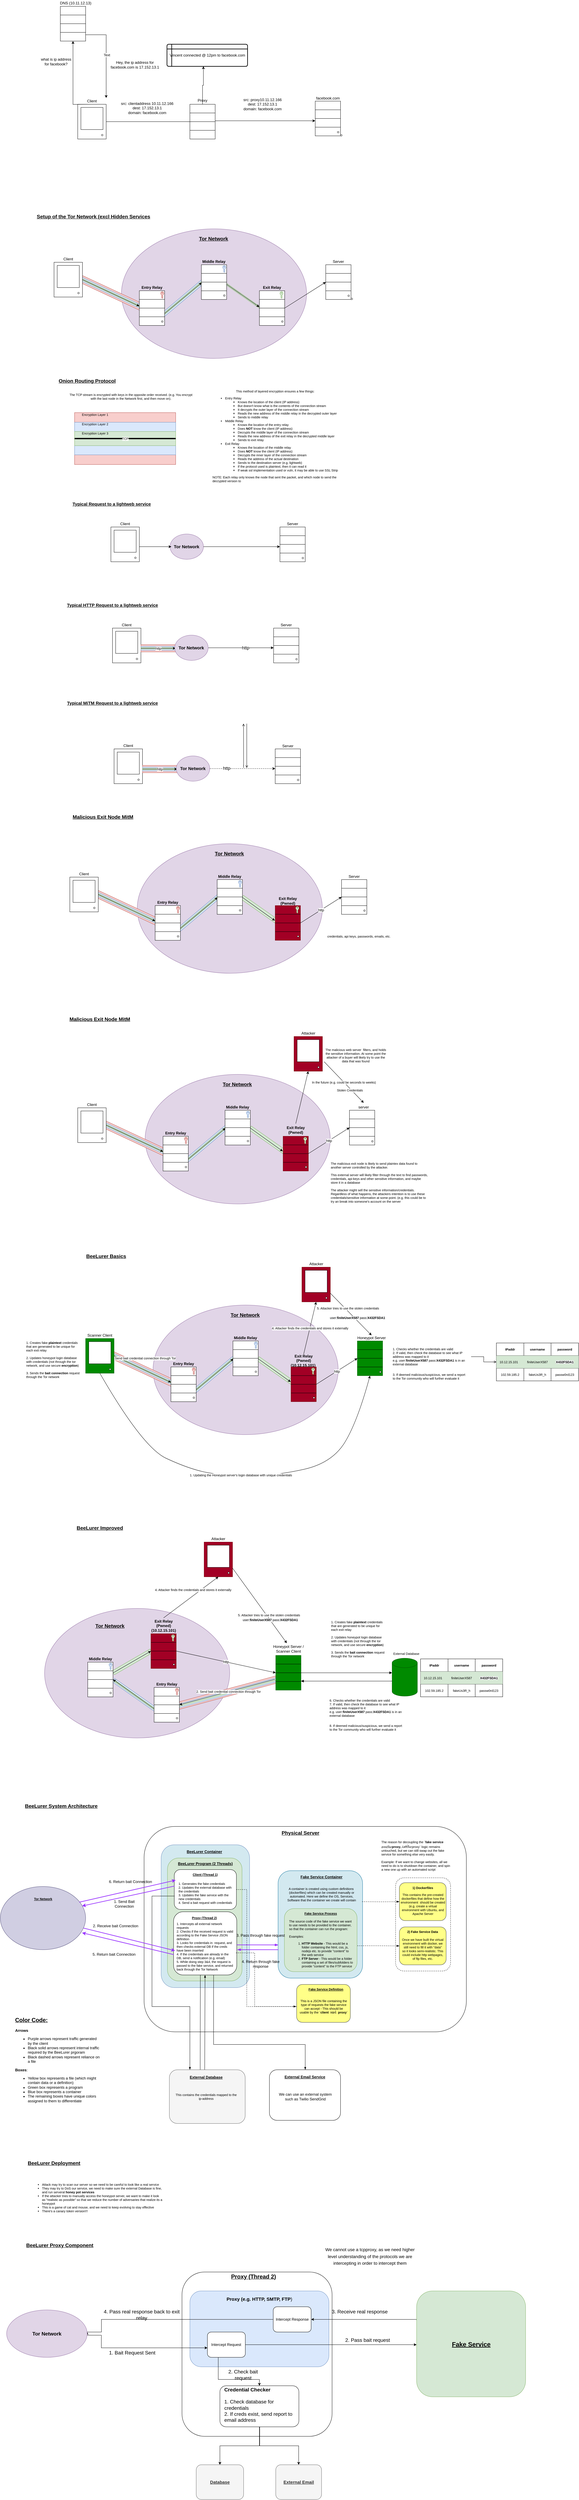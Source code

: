 <mxfile version="18.1.2" type="device"><diagram id="mX3HT2SRpM-UckBtFhlz" name="Page-1"><mxGraphModel dx="2605" dy="2056" grid="1" gridSize="10" guides="1" tooltips="1" connect="1" arrows="1" fold="1" page="1" pageScale="1" pageWidth="850" pageHeight="1100" math="0" shadow="0"><root><mxCell id="0"/><mxCell id="1" parent="0"/><mxCell id="rS0JLhg7lMhi8gIfIS4H-66" value="" style="rounded=1;whiteSpace=wrap;html=1;" vertex="1" parent="1"><mxGeometry x="445" y="6470" width="475" height="520" as="geometry"/></mxCell><mxCell id="rS0JLhg7lMhi8gIfIS4H-80" value="" style="rounded=1;whiteSpace=wrap;html=1;fontSize=20;fillColor=#dae8fc;strokeColor=#6c8ebf;" vertex="1" parent="1"><mxGeometry x="470" y="6530" width="440" height="240" as="geometry"/></mxCell><mxCell id="ZFZbZs1kjBRfm6GntnDY-709" value="" style="group" parent="1" vertex="1" connectable="0"><mxGeometry x="325" y="5060" width="1020" height="650" as="geometry"/></mxCell><mxCell id="ZFZbZs1kjBRfm6GntnDY-598" value="" style="rounded=1;whiteSpace=wrap;html=1;fontSize=10;" parent="ZFZbZs1kjBRfm6GntnDY-709" vertex="1"><mxGeometry width="1020" height="650" as="geometry"/></mxCell><mxCell id="ZFZbZs1kjBRfm6GntnDY-634" value="" style="group" parent="ZFZbZs1kjBRfm6GntnDY-709" vertex="1" connectable="0"><mxGeometry x="74" y="100" width="260" height="410" as="geometry"/></mxCell><mxCell id="ZFZbZs1kjBRfm6GntnDY-692" value="" style="rounded=1;whiteSpace=wrap;html=1;fontSize=14;fillColor=#D3E9F0;strokeColor=#6c8ebf;" parent="ZFZbZs1kjBRfm6GntnDY-634" vertex="1"><mxGeometry x="-20" y="-42.051" width="280" height="452.051" as="geometry"/></mxCell><mxCell id="ZFZbZs1kjBRfm6GntnDY-617" value="" style="rounded=1;whiteSpace=wrap;html=1;fontSize=10;verticalAlign=bottom;fillColor=#d5e8d4;strokeColor=#82b366;" parent="ZFZbZs1kjBRfm6GntnDY-634" vertex="1"><mxGeometry width="236.0" height="388.974" as="geometry"/></mxCell><mxCell id="ZFZbZs1kjBRfm6GntnDY-618" value="&lt;b&gt;&lt;u&gt;&lt;font style=&quot;font-size: 12px;&quot;&gt;BeeLurer Program (2 Threads)&lt;/font&gt;&lt;/u&gt;&lt;/b&gt;" style="text;html=1;strokeColor=none;fillColor=none;align=center;verticalAlign=middle;whiteSpace=wrap;rounded=0;fontSize=10;" parent="ZFZbZs1kjBRfm6GntnDY-634" vertex="1"><mxGeometry x="25.676" width="188.472" height="36.466" as="geometry"/></mxCell><mxCell id="ZFZbZs1kjBRfm6GntnDY-606" value="" style="group" parent="ZFZbZs1kjBRfm6GntnDY-634" vertex="1" connectable="0"><mxGeometry x="21.579" y="36.469" width="196.667" height="126.154" as="geometry"/></mxCell><mxCell id="B1lEDLBYZGR_L-tnAT2Q-1" value="" style="group" parent="ZFZbZs1kjBRfm6GntnDY-606" vertex="1" connectable="0"><mxGeometry width="196.667" height="126.154" as="geometry"/></mxCell><mxCell id="ZFZbZs1kjBRfm6GntnDY-604" value="&lt;span style=&quot;color: rgba(0, 0, 0, 0); font-family: monospace; font-size: 0px; font-weight: 400; text-align: start;&quot;&gt;%3CmxGraphModel%3E%3Croot%3E%3CmxCell%20id%3D%220%22%2F%3E%3CmxCell%20id%3D%221%22%20parent%3D%220%22%2F%3E%3CmxCell%20id%3D%222%22%20value%3D%22%26lt%3Bb%26gt%3BFake%20Service%20(website%2C%20ftp%20server%2C%20email%20server%2C%20etc.)%26lt%3B%2Fb%26gt%3B%22%20style%3D%22rounded%3D1%3BwhiteSpace%3Dwrap%3Bhtml%3D1%3BfontSize%3D10%3B%22%20vertex%3D%221%22%20parent%3D%221%22%3E%3CmxGeometry%20x%3D%2275%22%20y%3D%225250%22%20width%3D%22155%22%20height%3D%22140%22%20as%3D%22geometry%22%2F%3E%3C%2FmxCell%3E%3C%2Froot%3E%3C%2FmxGraphModel%3E&lt;/span&gt;&lt;span style=&quot;color: rgba(0, 0, 0, 0); font-family: monospace; font-size: 0px; font-weight: 400; text-align: start;&quot;&gt;%3CmxGraphModel%3E%3Croot%3E%3CmxCell%20id%3D%220%22%2F%3E%3CmxCell%20id%3D%221%22%20parent%3D%220%22%2F%3E%3CmxCell%20id%3D%222%22%20value%3D%22%26lt%3Bb%26gt%3BFake%20Service%20(website%2C%20ftp%20server%2C%20email%20server%2C%20etc.)%26lt%3B%2Fb%26gt%3B%22%20style%3D%22rounded%3D1%3BwhiteSpace%3Dwrap%3Bhtml%3D1%3BfontSize%3D10%3B%22%20vertex%3D%221%22%20parent%3D%221%22%3E%3CmxGeometry%20x%3D%2275%22%20y%3D%225250%22%20width%3D%22155%22%20height%3D%22140%22%20as%3D%22geometry%22%2F%3E%3C%2FmxCell%3E%3C%2Froot%3E%3C%2FmxGraphModel%3E&lt;/span&gt;" style="rounded=1;whiteSpace=wrap;html=1;fontSize=10;fontStyle=1" parent="B1lEDLBYZGR_L-tnAT2Q-1" vertex="1"><mxGeometry width="196.667" height="126.154" as="geometry"/></mxCell><mxCell id="ZFZbZs1kjBRfm6GntnDY-605" value="&lt;span&gt;&lt;u&gt;Client (Thread 1)&lt;/u&gt;&lt;/span&gt;" style="text;html=1;strokeColor=none;fillColor=none;align=center;verticalAlign=middle;whiteSpace=wrap;rounded=0;fontSize=10;fontStyle=1" parent="B1lEDLBYZGR_L-tnAT2Q-1" vertex="1"><mxGeometry x="42.593" width="111.489" height="31.538" as="geometry"/></mxCell><mxCell id="ZFZbZs1kjBRfm6GntnDY-636" value="1. Generates the fake credentials&lt;br&gt;2. Updates the external database with the credentials&lt;br&gt;3. Updates the fake service with the&amp;nbsp; new credentials&lt;br&gt;4. Send a bait request with credentials" style="text;html=1;strokeColor=none;fillColor=none;align=left;verticalAlign=middle;whiteSpace=wrap;rounded=0;fontSize=10;" parent="B1lEDLBYZGR_L-tnAT2Q-1" vertex="1"><mxGeometry x="10.93" y="31.54" width="174.81" height="86.15" as="geometry"/></mxCell><mxCell id="B1lEDLBYZGR_L-tnAT2Q-4" value="" style="group" parent="ZFZbZs1kjBRfm6GntnDY-634" vertex="1" connectable="0"><mxGeometry x="21.58" y="-41.54" width="190" height="41.54" as="geometry"/></mxCell><mxCell id="ZFZbZs1kjBRfm6GntnDY-693" value="&lt;b&gt;&lt;u&gt;&lt;font style=&quot;font-size: 12px;&quot;&gt;BeeLurer Container&lt;/font&gt;&lt;/u&gt;&lt;/b&gt;" style="text;html=1;strokeColor=none;fillColor=none;align=center;verticalAlign=middle;whiteSpace=wrap;rounded=0;fontSize=14;" parent="B1lEDLBYZGR_L-tnAT2Q-4" vertex="1"><mxGeometry width="190" height="41.54" as="geometry"/></mxCell><mxCell id="B1lEDLBYZGR_L-tnAT2Q-2" value="" style="shape=image;html=1;verticalAlign=top;verticalLabelPosition=bottom;labelBackgroundColor=#ffffff;imageAspect=0;aspect=fixed;image=https://cdn0.iconfinder.com/data/icons/social-media-2104/24/social_media_social_media_logo_docker-128.png;fontSize=10;fillColor=#D3E9F0;" parent="B1lEDLBYZGR_L-tnAT2Q-4" vertex="1"><mxGeometry x="161.73" y="11.63" width="18.273" height="18.273" as="geometry"/></mxCell><mxCell id="ZFZbZs1kjBRfm6GntnDY-608" value="&lt;b&gt;&lt;font style=&quot;font-size: 16px;&quot;&gt;&lt;u&gt;Physical Server&lt;/u&gt;&lt;/font&gt;&lt;/b&gt;" style="text;html=1;strokeColor=none;fillColor=none;align=center;verticalAlign=middle;whiteSpace=wrap;rounded=0;fontSize=10;" parent="ZFZbZs1kjBRfm6GntnDY-709" vertex="1"><mxGeometry x="345" width="300" height="40" as="geometry"/></mxCell><mxCell id="ZFZbZs1kjBRfm6GntnDY-627" value="" style="group" parent="ZFZbZs1kjBRfm6GntnDY-709" vertex="1" connectable="0"><mxGeometry x="93.35" y="270" width="200" height="200" as="geometry"/></mxCell><mxCell id="ZFZbZs1kjBRfm6GntnDY-621" value="" style="rounded=1;whiteSpace=wrap;html=1;fontSize=10;" parent="ZFZbZs1kjBRfm6GntnDY-627" vertex="1"><mxGeometry width="200" height="200" as="geometry"/></mxCell><mxCell id="ZFZbZs1kjBRfm6GntnDY-626" value="&lt;b&gt;&lt;u&gt;Proxy (Thread 2)&lt;/u&gt;&lt;/b&gt;" style="text;html=1;strokeColor=none;fillColor=none;align=center;verticalAlign=middle;whiteSpace=wrap;rounded=0;fontSize=10;" parent="ZFZbZs1kjBRfm6GntnDY-627" vertex="1"><mxGeometry x="14.494" width="166.315" height="37.895" as="geometry"/></mxCell><mxCell id="ZFZbZs1kjBRfm6GntnDY-637" value="1. Intercepts all external network requests&lt;br&gt;2. Checks if the received request is valid according to the Fake Service JSON definition&lt;br&gt;3. Looks for credentials in&amp;nbsp; request, and then checks external DB if the creds have been inserted&lt;br&gt;4. If the credentials are already in the DB, send a notification (e.g. email)&lt;br&gt;5. While doing step 3&amp;amp;4, the request is passed to the fake service, and returned back through the Tor Network" style="text;html=1;strokeColor=none;fillColor=none;align=left;verticalAlign=middle;whiteSpace=wrap;rounded=0;fontSize=10;" parent="ZFZbZs1kjBRfm6GntnDY-627" vertex="1"><mxGeometry x="7.4" y="30" width="181.84" height="160" as="geometry"/></mxCell><mxCell id="ZFZbZs1kjBRfm6GntnDY-649" style="edgeStyle=orthogonalEdgeStyle;rounded=0;orthogonalLoop=1;jettySize=auto;html=1;entryX=-0.007;entryY=0.581;entryDx=0;entryDy=0;entryPerimeter=0;dashed=1;fontSize=10;endArrow=blockThin;endFill=1;strokeWidth=1;" parent="ZFZbZs1kjBRfm6GntnDY-709" target="ZFZbZs1kjBRfm6GntnDY-639" edge="1"><mxGeometry relative="1" as="geometry"><mxPoint x="295" y="400" as="sourcePoint"/><Array as="points"><mxPoint x="290" y="400"/><mxPoint x="350" y="400"/><mxPoint x="350" y="570"/></Array></mxGeometry></mxCell><mxCell id="ZFZbZs1kjBRfm6GntnDY-659" value="&lt;div style=&quot;text-align: left;&quot;&gt;&lt;span style=&quot;background-color: initial;&quot;&gt;The reason for decoupling the `&lt;/span&gt;&lt;b style=&quot;background-color: initial;&quot;&gt;fake service&lt;/b&gt;&lt;span style=&quot;background-color: initial;&quot;&gt;` from the `&lt;/span&gt;&lt;b style=&quot;background-color: initial;&quot;&gt;proxy&lt;/b&gt;&lt;span style=&quot;background-color: initial;&quot;&gt;`, is that the `proxy` logic remains untouched, but we can still swap out the fake service for something else very easily.&lt;/span&gt;&lt;/div&gt;&lt;div style=&quot;text-align: left;&quot;&gt;&lt;span style=&quot;background-color: initial;&quot;&gt;&lt;br&gt;&lt;/span&gt;&lt;/div&gt;&lt;div style=&quot;text-align: left;&quot;&gt;&lt;span style=&quot;background-color: initial;&quot;&gt;Example: If we want to change websites, all we need to do is to shutdown the container, and spin a new one up with an automated script&lt;/span&gt;&lt;/div&gt;&lt;br&gt;" style="text;html=1;strokeColor=none;fillColor=none;align=center;verticalAlign=middle;whiteSpace=wrap;rounded=0;fontSize=10;" parent="ZFZbZs1kjBRfm6GntnDY-709" vertex="1"><mxGeometry x="750" y="40" width="220" height="118" as="geometry"/></mxCell><mxCell id="ZFZbZs1kjBRfm6GntnDY-677" value="" style="group" parent="ZFZbZs1kjBRfm6GntnDY-709" vertex="1" connectable="0"><mxGeometry x="796" y="162.5" width="174" height="295" as="geometry"/></mxCell><mxCell id="ZFZbZs1kjBRfm6GntnDY-670" value="" style="rounded=1;whiteSpace=wrap;html=1;fontSize=10;dashed=1;rotation=90;" parent="ZFZbZs1kjBRfm6GntnDY-677" vertex="1"><mxGeometry x="-60.5" y="60.5" width="295" height="174" as="geometry"/></mxCell><mxCell id="ZFZbZs1kjBRfm6GntnDY-674" value="" style="group" parent="ZFZbZs1kjBRfm6GntnDY-677" vertex="1" connectable="0"><mxGeometry x="12" y="15.5" width="148" height="120" as="geometry"/></mxCell><mxCell id="ZFZbZs1kjBRfm6GntnDY-661" value="" style="rounded=1;whiteSpace=wrap;html=1;fontSize=10;fillColor=#ffff88;strokeColor=#36393d;" parent="ZFZbZs1kjBRfm6GntnDY-674" vertex="1"><mxGeometry width="148" height="120" as="geometry"/></mxCell><mxCell id="ZFZbZs1kjBRfm6GntnDY-664" value="This contains the pre-created dockerfiles that define how the environment&amp;nbsp; should be created (e.g. create a virtual environment with Ubuntu, and Apache Server" style="text;html=1;strokeColor=none;fillColor=none;align=center;verticalAlign=middle;whiteSpace=wrap;rounded=0;fontSize=10;" parent="ZFZbZs1kjBRfm6GntnDY-674" vertex="1"><mxGeometry x="2.642" y="30" width="142.714" height="75" as="geometry"/></mxCell><mxCell id="ZFZbZs1kjBRfm6GntnDY-667" value="&lt;b&gt;1) Dockerfiles&lt;/b&gt;" style="text;html=1;strokeColor=none;fillColor=none;align=center;verticalAlign=middle;whiteSpace=wrap;rounded=0;fontSize=10;" parent="ZFZbZs1kjBRfm6GntnDY-674" vertex="1"><mxGeometry x="9.514" y="2" width="127.914" height="28" as="geometry"/></mxCell><mxCell id="ZFZbZs1kjBRfm6GntnDY-676" value="" style="group" parent="ZFZbZs1kjBRfm6GntnDY-677" vertex="1" connectable="0"><mxGeometry x="12" y="155.5" width="148" height="120" as="geometry"/></mxCell><mxCell id="ZFZbZs1kjBRfm6GntnDY-662" value="" style="rounded=1;whiteSpace=wrap;html=1;fontSize=10;fillColor=#ffff88;strokeColor=#36393d;" parent="ZFZbZs1kjBRfm6GntnDY-676" vertex="1"><mxGeometry width="148" height="120" as="geometry"/></mxCell><mxCell id="ZFZbZs1kjBRfm6GntnDY-668" value="&lt;b&gt;2) Fake Service Data&lt;/b&gt;" style="text;html=1;strokeColor=none;fillColor=none;align=center;verticalAlign=middle;whiteSpace=wrap;rounded=0;fontSize=10;" parent="ZFZbZs1kjBRfm6GntnDY-676" vertex="1"><mxGeometry x="15.293" width="117.413" height="30" as="geometry"/></mxCell><mxCell id="ZFZbZs1kjBRfm6GntnDY-666" value="Once we have built the virtual environment with docker, we still need to fill it with &quot;data&quot; so it looks semi-realistic. This could include http webpages, of ftp files, etc." style="text;html=1;strokeColor=none;fillColor=none;align=center;verticalAlign=middle;whiteSpace=wrap;rounded=0;fontSize=10;" parent="ZFZbZs1kjBRfm6GntnDY-676" vertex="1"><mxGeometry x="6.907" y="30" width="134.187" height="80" as="geometry"/></mxCell><mxCell id="ZFZbZs1kjBRfm6GntnDY-678" value="" style="group" parent="ZFZbZs1kjBRfm6GntnDY-709" vertex="1" connectable="0"><mxGeometry x="482.81" y="500" width="177.19" height="120" as="geometry"/></mxCell><mxCell id="ZFZbZs1kjBRfm6GntnDY-639" value="" style="rounded=1;whiteSpace=wrap;html=1;fontSize=10;container=0;fillColor=#ffff88;strokeColor=#36393d;" parent="ZFZbZs1kjBRfm6GntnDY-678" vertex="1"><mxGeometry width="170" height="120" as="geometry"/></mxCell><mxCell id="ZFZbZs1kjBRfm6GntnDY-640" value="&lt;b&gt;&lt;u&gt;Fake Service Definition&lt;/u&gt;&lt;/b&gt;" style="text;html=1;strokeColor=none;fillColor=none;align=center;verticalAlign=middle;whiteSpace=wrap;rounded=0;fontSize=10;container=0;" parent="ZFZbZs1kjBRfm6GntnDY-678" vertex="1"><mxGeometry x="20.96" width="143.444" height="30" as="geometry"/></mxCell><mxCell id="ZFZbZs1kjBRfm6GntnDY-646" value="This is a JSON file containing the type of requests the fake service can accept - This should be usable by the `&lt;b&gt;client&lt;/b&gt;` and `&lt;b&gt;proxy&lt;/b&gt;`" style="text;html=1;strokeColor=none;fillColor=none;align=center;verticalAlign=middle;whiteSpace=wrap;rounded=0;fontSize=10;container=0;" parent="ZFZbZs1kjBRfm6GntnDY-678" vertex="1"><mxGeometry x="8.178" y="30" width="155.382" height="80" as="geometry"/></mxCell><mxCell id="ZFZbZs1kjBRfm6GntnDY-682" style="edgeStyle=orthogonalEdgeStyle;rounded=0;orthogonalLoop=1;jettySize=auto;html=1;fontSize=10;endArrow=blockThin;endFill=1;strokeWidth=2;fillColor=#b0e3e6;strokeColor=#9933FF;exitX=1.002;exitY=0.524;exitDx=0;exitDy=0;exitPerimeter=0;entryX=0.003;entryY=0.691;entryDx=0;entryDy=0;entryPerimeter=0;" parent="ZFZbZs1kjBRfm6GntnDY-709" source="ZFZbZs1kjBRfm6GntnDY-621" target="ZFZbZs1kjBRfm6GntnDY-695" edge="1"><mxGeometry relative="1" as="geometry"><mxPoint x="416.71" y="370" as="targetPoint"/><mxPoint x="290" y="370" as="sourcePoint"/><Array as="points"><mxPoint x="425" y="375"/></Array></mxGeometry></mxCell><mxCell id="ZFZbZs1kjBRfm6GntnDY-705" value="" style="group" parent="ZFZbZs1kjBRfm6GntnDY-709" vertex="1" connectable="0"><mxGeometry x="424.06" y="140" width="267.5" height="340" as="geometry"/></mxCell><mxCell id="ZFZbZs1kjBRfm6GntnDY-695" value="" style="rounded=1;whiteSpace=wrap;html=1;fontSize=10;fillColor=#D3E9F0;strokeColor=#10739e;" parent="ZFZbZs1kjBRfm6GntnDY-705" vertex="1"><mxGeometry width="267.5" height="340" as="geometry"/></mxCell><mxCell id="ZFZbZs1kjBRfm6GntnDY-703" value="" style="group" parent="ZFZbZs1kjBRfm6GntnDY-705" vertex="1" connectable="0"><mxGeometry x="9.88" width="255.24" height="40" as="geometry"/></mxCell><mxCell id="ZFZbZs1kjBRfm6GntnDY-696" value="&lt;b&gt;&lt;u&gt;&lt;font style=&quot;font-size: 12px;&quot;&gt;Fake Service Container&lt;/font&gt;&lt;/u&gt;&lt;/b&gt;" style="text;html=1;strokeColor=none;fillColor=none;align=center;verticalAlign=middle;whiteSpace=wrap;rounded=0;fontSize=10;" parent="ZFZbZs1kjBRfm6GntnDY-703" vertex="1"><mxGeometry width="255.24" height="40" as="geometry"/></mxCell><mxCell id="ZFZbZs1kjBRfm6GntnDY-697" value="" style="shape=image;html=1;verticalAlign=top;verticalLabelPosition=bottom;labelBackgroundColor=#ffffff;imageAspect=0;aspect=fixed;image=https://cdn0.iconfinder.com/data/icons/social-media-2104/24/social_media_social_media_logo_docker-128.png;fontSize=10;fillColor=#D3E9F0;" parent="ZFZbZs1kjBRfm6GntnDY-703" vertex="1"><mxGeometry x="196.86" y="11.6" width="18.273" height="18.273" as="geometry"/></mxCell><mxCell id="ZFZbZs1kjBRfm6GntnDY-704" value="&lt;span style=&quot;text-align: left;&quot;&gt;A container is created using custom definitions&amp;nbsp; (dockerfiles) which can be created manually or automated. Here we define the OS, Services, Software that the container we create will contain&lt;/span&gt;" style="text;html=1;strokeColor=none;fillColor=none;align=center;verticalAlign=middle;whiteSpace=wrap;rounded=0;fontSize=10;" parent="ZFZbZs1kjBRfm6GntnDY-705" vertex="1"><mxGeometry x="19.5" y="40" width="236" height="70" as="geometry"/></mxCell><mxCell id="ZFZbZs1kjBRfm6GntnDY-701" value="" style="group" parent="ZFZbZs1kjBRfm6GntnDY-705" vertex="1" connectable="0"><mxGeometry x="20" y="120" width="230" height="210" as="geometry"/></mxCell><mxCell id="ZFZbZs1kjBRfm6GntnDY-699" value="" style="rounded=1;whiteSpace=wrap;html=1;fontSize=14;fillColor=#d5e8d4;strokeColor=#82b366;" parent="ZFZbZs1kjBRfm6GntnDY-701" vertex="1"><mxGeometry width="230.0" height="199.5" as="geometry"/></mxCell><mxCell id="ZFZbZs1kjBRfm6GntnDY-700" value="&lt;b&gt;&lt;font style=&quot;font-size: 10px;&quot;&gt;&lt;u&gt;Fake Service Process&lt;/u&gt;&lt;/font&gt;&lt;/b&gt;" style="text;html=1;strokeColor=none;fillColor=none;align=center;verticalAlign=middle;whiteSpace=wrap;rounded=0;fontSize=14;" parent="ZFZbZs1kjBRfm6GntnDY-701" vertex="1"><mxGeometry x="23.23" width="183.54" height="28.5" as="geometry"/></mxCell><mxCell id="ZFZbZs1kjBRfm6GntnDY-702" value="&lt;div style=&quot;text-align: left;&quot;&gt;The source code of the fake service we want to use needs to be provided to the container, so that the container can run the program:&amp;nbsp;&lt;/div&gt;&lt;div style=&quot;text-align: left;&quot;&gt;&lt;br&gt;&lt;/div&gt;&lt;div style=&quot;text-align: left;&quot;&gt;Examples:&lt;/div&gt;&lt;ol style=&quot;text-align: left;&quot;&gt;&lt;li&gt;&lt;b&gt;HTTP Website&amp;nbsp;&lt;/b&gt;- This would be a folder containing the html, css, js, nodejs etc. to provide &quot;content&quot; to the web service&lt;/li&gt;&lt;li&gt;&lt;b&gt;FTP Server&lt;/b&gt;&amp;nbsp;- This would be a folder containing a set of files/subfolders to provide &quot;content&quot; to the FTP service&lt;/li&gt;&lt;/ol&gt;" style="text;html=1;strokeColor=none;fillColor=none;align=center;verticalAlign=middle;whiteSpace=wrap;rounded=0;fontSize=10;" parent="ZFZbZs1kjBRfm6GntnDY-701" vertex="1"><mxGeometry x="13.686" y="21" width="204.458" height="189" as="geometry"/></mxCell><mxCell id="ZFZbZs1kjBRfm6GntnDY-681" style="edgeStyle=orthogonalEdgeStyle;rounded=0;orthogonalLoop=1;jettySize=auto;html=1;fontSize=10;endArrow=blockThin;endFill=1;strokeWidth=2;fillColor=#b0e3e6;strokeColor=#9933FF;" parent="ZFZbZs1kjBRfm6GntnDY-705" edge="1"><mxGeometry relative="1" as="geometry"><mxPoint x="-129.06" y="250" as="targetPoint"/><mxPoint x="0.94" y="250" as="sourcePoint"/><Array as="points"><mxPoint y="250"/><mxPoint x="-139" y="250"/></Array></mxGeometry></mxCell><mxCell id="ZFZbZs1kjBRfm6GntnDY-707" style="edgeStyle=orthogonalEdgeStyle;rounded=0;orthogonalLoop=1;jettySize=auto;html=1;fontSize=10;endArrow=blockThin;endFill=1;strokeColor=#000000;strokeWidth=1;exitX=1.005;exitY=0.589;exitDx=0;exitDy=0;exitPerimeter=0;dashed=1;" parent="ZFZbZs1kjBRfm6GntnDY-709" source="ZFZbZs1kjBRfm6GntnDY-699" target="ZFZbZs1kjBRfm6GntnDY-662" edge="1"><mxGeometry relative="1" as="geometry"><mxPoint x="680" y="380" as="sourcePoint"/><Array as="points"/></mxGeometry></mxCell><mxCell id="ZFZbZs1kjBRfm6GntnDY-708" style="edgeStyle=orthogonalEdgeStyle;rounded=0;orthogonalLoop=1;jettySize=auto;html=1;dashed=1;fontSize=10;endArrow=blockThin;endFill=1;strokeColor=#000000;strokeWidth=1;exitX=0;exitY=0.5;exitDx=0;exitDy=0;entryX=0;entryY=0.5;entryDx=0;entryDy=0;" parent="ZFZbZs1kjBRfm6GntnDY-709" target="ZFZbZs1kjBRfm6GntnDY-661" edge="1"><mxGeometry relative="1" as="geometry"><mxPoint x="690" y="238" as="sourcePoint"/><mxPoint x="810" y="246" as="targetPoint"/></mxGeometry></mxCell><mxCell id="rS0JLhg7lMhi8gIfIS4H-53" value="3. Pass through fake request" style="text;html=1;strokeColor=none;fillColor=none;align=center;verticalAlign=middle;whiteSpace=wrap;rounded=0;" vertex="1" parent="ZFZbZs1kjBRfm6GntnDY-709"><mxGeometry x="284.16" y="330" width="170" height="30" as="geometry"/></mxCell><mxCell id="rS0JLhg7lMhi8gIfIS4H-54" value="" style="edgeStyle=orthogonalEdgeStyle;rounded=0;orthogonalLoop=1;jettySize=auto;html=1;entryX=0.004;entryY=0.588;entryDx=0;entryDy=0;dashed=1;fontSize=10;endArrow=none;endFill=1;strokeWidth=1;entryPerimeter=0;" edge="1" parent="ZFZbZs1kjBRfm6GntnDY-709" source="ZFZbZs1kjBRfm6GntnDY-604" target="ZFZbZs1kjBRfm6GntnDY-639"><mxGeometry relative="1" as="geometry"><Array as="points"><mxPoint x="325" y="200"/><mxPoint x="325" y="570"/><mxPoint x="483" y="570"/></Array><mxPoint x="617.245" y="5255.0" as="sourcePoint"/><mxPoint x="807.81" y="5629.72" as="targetPoint"/></mxGeometry></mxCell><mxCell id="rS0JLhg7lMhi8gIfIS4H-55" value="4. Return through fake response" style="text;html=1;strokeColor=none;fillColor=none;align=center;verticalAlign=middle;whiteSpace=wrap;rounded=0;" vertex="1" parent="ZFZbZs1kjBRfm6GntnDY-709"><mxGeometry x="284.16" y="420" width="170" height="30" as="geometry"/></mxCell><mxCell id="ZFZbZs1kjBRfm6GntnDY-136" value="&lt;b&gt;&lt;u&gt;Setup of the Tor Network (excl Hidden Services&lt;/u&gt;&lt;/b&gt;" style="text;html=1;strokeColor=none;fillColor=none;align=center;verticalAlign=middle;whiteSpace=wrap;rounded=0;fontSize=16;" parent="1" vertex="1"><mxGeometry x="-30" y="-50" width="390" height="30" as="geometry"/></mxCell><mxCell id="ZFZbZs1kjBRfm6GntnDY-137" value="" style="group" parent="1" vertex="1" connectable="0"><mxGeometry x="40" y="4.25" width="940" height="410" as="geometry"/></mxCell><mxCell id="ZFZbZs1kjBRfm6GntnDY-82" value="" style="ellipse;whiteSpace=wrap;html=1;fillColor=#e1d5e7;strokeColor=#9673a6;" parent="ZFZbZs1kjBRfm6GntnDY-137" vertex="1"><mxGeometry x="213.29" width="586" height="410" as="geometry"/></mxCell><mxCell id="ZFZbZs1kjBRfm6GntnDY-49" value="" style="group;rotation=25;" parent="ZFZbZs1kjBRfm6GntnDY-137" vertex="1" connectable="0"><mxGeometry x="70.21" y="204.83" width="220.607" height="18.67" as="geometry"/></mxCell><mxCell id="ZFZbZs1kjBRfm6GntnDY-45" value="" style="group;rotation=25;verticalAlign=bottom;" parent="ZFZbZs1kjBRfm6GntnDY-49" vertex="1" connectable="0"><mxGeometry x="1.077" y="-11" width="219.53" height="29.57" as="geometry"/></mxCell><mxCell id="ZFZbZs1kjBRfm6GntnDY-43" value="" style="rounded=0;whiteSpace=wrap;html=1;fillColor=#f8cecc;strokeColor=#b85450;rotation=25;" parent="ZFZbZs1kjBRfm6GntnDY-45" vertex="1"><mxGeometry x="3.6" y="-1.5" width="215.93" height="23" as="geometry"/></mxCell><mxCell id="ZFZbZs1kjBRfm6GntnDY-42" value="" style="rounded=0;whiteSpace=wrap;html=1;fillColor=#dae8fc;strokeColor=#6c8ebf;rotation=25;" parent="ZFZbZs1kjBRfm6GntnDY-45" vertex="1"><mxGeometry x="3.6" y="3.75" width="215.931" height="12.5" as="geometry"/></mxCell><mxCell id="ZFZbZs1kjBRfm6GntnDY-41" value="" style="rounded=0;whiteSpace=wrap;html=1;fillColor=#d5e8d4;strokeColor=#82b366;rotation=25;" parent="ZFZbZs1kjBRfm6GntnDY-49" vertex="1"><mxGeometry x="1.077" y="-5" width="215.931" height="4.668" as="geometry"/></mxCell><mxCell id="ZFZbZs1kjBRfm6GntnDY-48" value="" style="endArrow=classic;html=1;rounded=0;entryX=-0.001;entryY=0.444;entryDx=0;entryDy=0;exitX=0;exitY=0.5;exitDx=0;exitDy=0;entryPerimeter=0;endFill=1;" parent="ZFZbZs1kjBRfm6GntnDY-137" source="ZFZbZs1kjBRfm6GntnDY-41" target="ZFZbZs1kjBRfm6GntnDY-20" edge="1"><mxGeometry width="50" height="50" relative="1" as="geometry"><mxPoint x="20.116" y="190.64" as="sourcePoint"/><mxPoint x="129.216" y="186.64" as="targetPoint"/></mxGeometry></mxCell><mxCell id="ZFZbZs1kjBRfm6GntnDY-15" value="" style="group" parent="ZFZbZs1kjBRfm6GntnDY-137" vertex="1" connectable="0"><mxGeometry y="105.75" width="90" height="110" as="geometry"/></mxCell><mxCell id="ZFZbZs1kjBRfm6GntnDY-1" value="" style="rounded=0;whiteSpace=wrap;html=1;" parent="ZFZbZs1kjBRfm6GntnDY-15" vertex="1"><mxGeometry width="90" height="110" as="geometry"/></mxCell><mxCell id="ZFZbZs1kjBRfm6GntnDY-2" value="" style="rounded=0;whiteSpace=wrap;html=1;" parent="ZFZbZs1kjBRfm6GntnDY-15" vertex="1"><mxGeometry x="10" y="10" width="70" height="70" as="geometry"/></mxCell><mxCell id="ZFZbZs1kjBRfm6GntnDY-3" value="" style="ellipse;whiteSpace=wrap;html=1;aspect=fixed;" parent="ZFZbZs1kjBRfm6GntnDY-15" vertex="1"><mxGeometry x="75" y="95" width="5" height="5" as="geometry"/></mxCell><mxCell id="ZFZbZs1kjBRfm6GntnDY-50" value="" style="group;rotation=-40;" parent="ZFZbZs1kjBRfm6GntnDY-137" vertex="1" connectable="0"><mxGeometry x="321.01" y="194.75" width="178.63" height="20.51" as="geometry"/></mxCell><mxCell id="ZFZbZs1kjBRfm6GntnDY-51" value="" style="group;rotation=-40;verticalAlign=bottom;" parent="ZFZbZs1kjBRfm6GntnDY-50" vertex="1" connectable="0"><mxGeometry x="2.664" y="11.375" width="177.758" height="32.484" as="geometry"/></mxCell><mxCell id="ZFZbZs1kjBRfm6GntnDY-53" value="" style="rounded=0;whiteSpace=wrap;html=1;fillColor=#dae8fc;strokeColor=#6c8ebf;rotation=-40;container=1;" parent="ZFZbZs1kjBRfm6GntnDY-51" vertex="1"><mxGeometry x="-1.57" y="5.28" width="174.844" height="13.732" as="geometry"/></mxCell><mxCell id="ZFZbZs1kjBRfm6GntnDY-54" value="" style="rounded=0;whiteSpace=wrap;html=1;fillColor=#d5e8d4;strokeColor=#82b366;rotation=-40;" parent="ZFZbZs1kjBRfm6GntnDY-50" vertex="1"><mxGeometry x="-2.047" y="23.256" width="174.844" height="5.128" as="geometry"/></mxCell><mxCell id="ZFZbZs1kjBRfm6GntnDY-55" value="" style="endArrow=classic;html=1;rounded=0;exitX=0;exitY=0.5;exitDx=0;exitDy=0;endFill=1;entryX=0.01;entryY=0.516;entryDx=0;entryDy=0;entryPerimeter=0;" parent="ZFZbZs1kjBRfm6GntnDY-137" source="ZFZbZs1kjBRfm6GntnDY-54" target="ZFZbZs1kjBRfm6GntnDY-30" edge="1"><mxGeometry width="50" height="50" relative="1" as="geometry"><mxPoint x="355.573" y="364.042" as="sourcePoint"/><mxPoint x="460" y="165.75" as="targetPoint"/></mxGeometry></mxCell><mxCell id="ZFZbZs1kjBRfm6GntnDY-27" value="" style="group" parent="ZFZbZs1kjBRfm6GntnDY-137" vertex="1" connectable="0"><mxGeometry x="270" y="175.75" width="80" height="130" as="geometry"/></mxCell><mxCell id="ZFZbZs1kjBRfm6GntnDY-25" value="&lt;b&gt;Entry Relay&lt;/b&gt;" style="text;html=1;strokeColor=none;fillColor=none;align=center;verticalAlign=middle;whiteSpace=wrap;rounded=0;" parent="ZFZbZs1kjBRfm6GntnDY-27" vertex="1"><mxGeometry width="80" height="20" as="geometry"/></mxCell><mxCell id="ZFZbZs1kjBRfm6GntnDY-20" value="" style="rounded=0;whiteSpace=wrap;html=1;" parent="ZFZbZs1kjBRfm6GntnDY-27" vertex="1"><mxGeometry y="20" width="80" height="110" as="geometry"/></mxCell><mxCell id="ZFZbZs1kjBRfm6GntnDY-22" value="" style="endArrow=none;html=1;rounded=0;entryX=1;entryY=0.75;entryDx=0;entryDy=0;exitX=0;exitY=0.75;exitDx=0;exitDy=0;" parent="ZFZbZs1kjBRfm6GntnDY-27" source="ZFZbZs1kjBRfm6GntnDY-20" target="ZFZbZs1kjBRfm6GntnDY-20" edge="1"><mxGeometry width="50" height="50" relative="1" as="geometry"><mxPoint x="210" y="120" as="sourcePoint"/><mxPoint x="260" y="70" as="targetPoint"/></mxGeometry></mxCell><mxCell id="ZFZbZs1kjBRfm6GntnDY-23" value="" style="endArrow=none;html=1;rounded=0;exitX=0;exitY=0.5;exitDx=0;exitDy=0;entryX=1;entryY=0.5;entryDx=0;entryDy=0;" parent="ZFZbZs1kjBRfm6GntnDY-27" source="ZFZbZs1kjBRfm6GntnDY-20" target="ZFZbZs1kjBRfm6GntnDY-20" edge="1"><mxGeometry width="50" height="50" relative="1" as="geometry"><mxPoint x="210" y="110" as="sourcePoint"/><mxPoint x="260" y="60" as="targetPoint"/></mxGeometry></mxCell><mxCell id="ZFZbZs1kjBRfm6GntnDY-24" value="" style="endArrow=none;html=1;rounded=0;entryX=1;entryY=0.25;entryDx=0;entryDy=0;exitX=0;exitY=0.25;exitDx=0;exitDy=0;" parent="ZFZbZs1kjBRfm6GntnDY-27" source="ZFZbZs1kjBRfm6GntnDY-20" target="ZFZbZs1kjBRfm6GntnDY-20" edge="1"><mxGeometry width="50" height="50" relative="1" as="geometry"><mxPoint x="210" y="60" as="sourcePoint"/><mxPoint x="260" y="10" as="targetPoint"/></mxGeometry></mxCell><mxCell id="ZFZbZs1kjBRfm6GntnDY-21" value="" style="ellipse;whiteSpace=wrap;html=1;aspect=fixed;" parent="ZFZbZs1kjBRfm6GntnDY-27" vertex="1"><mxGeometry x="70" y="115" width="5" height="5" as="geometry"/></mxCell><mxCell id="ZFZbZs1kjBRfm6GntnDY-67" value="" style="sketch=0;pointerEvents=1;shadow=0;dashed=0;html=1;strokeColor=#b85450;labelPosition=center;verticalLabelPosition=bottom;verticalAlign=top;outlineConnect=0;align=center;shape=mxgraph.office.security.key_permissions;fillColor=#f8cecc;aspect=fixed;" parent="ZFZbZs1kjBRfm6GntnDY-27" vertex="1"><mxGeometry x="67.5" y="23" width="10" height="21.2" as="geometry"/></mxCell><mxCell id="ZFZbZs1kjBRfm6GntnDY-61" value="" style="rounded=0;whiteSpace=wrap;html=1;fillColor=#d5e8d4;strokeColor=#82b366;rotation=35;" parent="ZFZbZs1kjBRfm6GntnDY-137" vertex="1"><mxGeometry x="530.49" y="209.13" width="134.98" height="5.13" as="geometry"/></mxCell><mxCell id="ZFZbZs1kjBRfm6GntnDY-62" value="" style="endArrow=classic;html=1;rounded=0;exitX=0;exitY=0.5;exitDx=0;exitDy=0;endFill=1;entryX=-0.004;entryY=0.469;entryDx=0;entryDy=0;entryPerimeter=0;" parent="ZFZbZs1kjBRfm6GntnDY-137" source="ZFZbZs1kjBRfm6GntnDY-61" target="ZFZbZs1kjBRfm6GntnDY-6" edge="1"><mxGeometry width="50" height="50" relative="1" as="geometry"><mxPoint x="486.613" y="409.042" as="sourcePoint"/><mxPoint x="598.13" y="215.26" as="targetPoint"/></mxGeometry></mxCell><mxCell id="ZFZbZs1kjBRfm6GntnDY-26" value="" style="group" parent="ZFZbZs1kjBRfm6GntnDY-137" vertex="1" connectable="0"><mxGeometry x="650" y="175.75" width="80" height="130" as="geometry"/></mxCell><mxCell id="ZFZbZs1kjBRfm6GntnDY-18" value="&lt;b&gt;Exit Relay&lt;/b&gt;" style="text;html=1;strokeColor=none;fillColor=none;align=center;verticalAlign=middle;whiteSpace=wrap;rounded=0;container=0;" parent="ZFZbZs1kjBRfm6GntnDY-26" vertex="1"><mxGeometry width="80" height="20" as="geometry"/></mxCell><mxCell id="ZFZbZs1kjBRfm6GntnDY-6" value="" style="rounded=0;whiteSpace=wrap;html=1;container=0;" parent="ZFZbZs1kjBRfm6GntnDY-26" vertex="1"><mxGeometry y="20" width="80" height="110" as="geometry"/></mxCell><mxCell id="ZFZbZs1kjBRfm6GntnDY-9" value="" style="ellipse;whiteSpace=wrap;html=1;aspect=fixed;container=0;" parent="ZFZbZs1kjBRfm6GntnDY-26" vertex="1"><mxGeometry x="70" y="115" width="5" height="5" as="geometry"/></mxCell><mxCell id="ZFZbZs1kjBRfm6GntnDY-10" value="" style="endArrow=none;html=1;rounded=0;entryX=1;entryY=0.75;entryDx=0;entryDy=0;exitX=0;exitY=0.75;exitDx=0;exitDy=0;" parent="ZFZbZs1kjBRfm6GntnDY-26" source="ZFZbZs1kjBRfm6GntnDY-6" target="ZFZbZs1kjBRfm6GntnDY-6" edge="1"><mxGeometry width="50" height="50" relative="1" as="geometry"><mxPoint y="110" as="sourcePoint"/><mxPoint x="50" y="60" as="targetPoint"/></mxGeometry></mxCell><mxCell id="ZFZbZs1kjBRfm6GntnDY-12" value="" style="endArrow=none;html=1;rounded=0;exitX=0;exitY=0.5;exitDx=0;exitDy=0;entryX=1;entryY=0.5;entryDx=0;entryDy=0;" parent="ZFZbZs1kjBRfm6GntnDY-26" source="ZFZbZs1kjBRfm6GntnDY-6" target="ZFZbZs1kjBRfm6GntnDY-6" edge="1"><mxGeometry width="50" height="50" relative="1" as="geometry"><mxPoint y="100" as="sourcePoint"/><mxPoint x="50" y="50" as="targetPoint"/></mxGeometry></mxCell><mxCell id="ZFZbZs1kjBRfm6GntnDY-13" value="" style="endArrow=none;html=1;rounded=0;entryX=1;entryY=0.25;entryDx=0;entryDy=0;exitX=0;exitY=0.25;exitDx=0;exitDy=0;" parent="ZFZbZs1kjBRfm6GntnDY-26" source="ZFZbZs1kjBRfm6GntnDY-6" target="ZFZbZs1kjBRfm6GntnDY-6" edge="1"><mxGeometry width="50" height="50" relative="1" as="geometry"><mxPoint y="50" as="sourcePoint"/><mxPoint x="50" as="targetPoint"/></mxGeometry></mxCell><mxCell id="ZFZbZs1kjBRfm6GntnDY-69" value="" style="sketch=0;pointerEvents=1;shadow=0;dashed=0;html=1;strokeColor=#82b366;labelPosition=center;verticalLabelPosition=bottom;verticalAlign=top;outlineConnect=0;align=center;shape=mxgraph.office.security.key_permissions;fillColor=#d5e8d4;aspect=fixed;" parent="ZFZbZs1kjBRfm6GntnDY-26" vertex="1"><mxGeometry x="65" y="23" width="10" height="21.2" as="geometry"/></mxCell><mxCell id="ZFZbZs1kjBRfm6GntnDY-28" value="" style="group" parent="ZFZbZs1kjBRfm6GntnDY-137" vertex="1" connectable="0"><mxGeometry x="466.29" y="93.5" width="80" height="130" as="geometry"/></mxCell><mxCell id="ZFZbZs1kjBRfm6GntnDY-29" value="&lt;b&gt;Middle Relay&lt;/b&gt;" style="text;html=1;strokeColor=none;fillColor=none;align=center;verticalAlign=middle;whiteSpace=wrap;rounded=0;" parent="ZFZbZs1kjBRfm6GntnDY-28" vertex="1"><mxGeometry width="80" height="20" as="geometry"/></mxCell><mxCell id="ZFZbZs1kjBRfm6GntnDY-30" value="" style="rounded=0;whiteSpace=wrap;html=1;" parent="ZFZbZs1kjBRfm6GntnDY-28" vertex="1"><mxGeometry y="20" width="80" height="110" as="geometry"/></mxCell><mxCell id="ZFZbZs1kjBRfm6GntnDY-31" value="" style="endArrow=none;html=1;rounded=0;entryX=1;entryY=0.75;entryDx=0;entryDy=0;exitX=0;exitY=0.75;exitDx=0;exitDy=0;" parent="ZFZbZs1kjBRfm6GntnDY-28" source="ZFZbZs1kjBRfm6GntnDY-30" target="ZFZbZs1kjBRfm6GntnDY-30" edge="1"><mxGeometry width="50" height="50" relative="1" as="geometry"><mxPoint x="210" y="120" as="sourcePoint"/><mxPoint x="260" y="70" as="targetPoint"/></mxGeometry></mxCell><mxCell id="ZFZbZs1kjBRfm6GntnDY-32" value="" style="endArrow=none;html=1;rounded=0;exitX=0;exitY=0.5;exitDx=0;exitDy=0;entryX=1;entryY=0.5;entryDx=0;entryDy=0;" parent="ZFZbZs1kjBRfm6GntnDY-28" source="ZFZbZs1kjBRfm6GntnDY-30" target="ZFZbZs1kjBRfm6GntnDY-30" edge="1"><mxGeometry width="50" height="50" relative="1" as="geometry"><mxPoint x="210" y="110" as="sourcePoint"/><mxPoint x="260" y="60" as="targetPoint"/></mxGeometry></mxCell><mxCell id="ZFZbZs1kjBRfm6GntnDY-33" value="" style="endArrow=none;html=1;rounded=0;entryX=1;entryY=0.25;entryDx=0;entryDy=0;exitX=0;exitY=0.25;exitDx=0;exitDy=0;" parent="ZFZbZs1kjBRfm6GntnDY-28" source="ZFZbZs1kjBRfm6GntnDY-30" target="ZFZbZs1kjBRfm6GntnDY-30" edge="1"><mxGeometry width="50" height="50" relative="1" as="geometry"><mxPoint x="210" y="60" as="sourcePoint"/><mxPoint x="260" y="10" as="targetPoint"/></mxGeometry></mxCell><mxCell id="ZFZbZs1kjBRfm6GntnDY-34" value="" style="ellipse;whiteSpace=wrap;html=1;aspect=fixed;" parent="ZFZbZs1kjBRfm6GntnDY-28" vertex="1"><mxGeometry x="70" y="115" width="5" height="5" as="geometry"/></mxCell><mxCell id="ZFZbZs1kjBRfm6GntnDY-68" value="" style="sketch=0;pointerEvents=1;shadow=0;dashed=0;html=1;strokeColor=#6c8ebf;labelPosition=center;verticalLabelPosition=bottom;verticalAlign=top;outlineConnect=0;align=center;shape=mxgraph.office.security.key_permissions;fillColor=#dae8fc;aspect=fixed;" parent="ZFZbZs1kjBRfm6GntnDY-28" vertex="1"><mxGeometry x="67.5" y="23" width="10" height="21.2" as="geometry"/></mxCell><mxCell id="ZFZbZs1kjBRfm6GntnDY-63" value="Client" style="text;html=1;strokeColor=none;fillColor=none;align=center;verticalAlign=middle;whiteSpace=wrap;rounded=0;" parent="ZFZbZs1kjBRfm6GntnDY-137" vertex="1"><mxGeometry y="85.75" width="90" height="20" as="geometry"/></mxCell><mxCell id="ZFZbZs1kjBRfm6GntnDY-71" value="" style="endArrow=classic;html=1;rounded=0;exitX=1;exitY=0.5;exitDx=0;exitDy=0;entryX=0;entryY=0.5;entryDx=0;entryDy=0;" parent="ZFZbZs1kjBRfm6GntnDY-137" source="ZFZbZs1kjBRfm6GntnDY-6" target="ZFZbZs1kjBRfm6GntnDY-74" edge="1"><mxGeometry width="50" height="50" relative="1" as="geometry"><mxPoint x="750" y="275.75" as="sourcePoint"/><mxPoint x="830.0" y="175.75" as="targetPoint"/></mxGeometry></mxCell><mxCell id="ZFZbZs1kjBRfm6GntnDY-83" value="&lt;b&gt;&lt;font style=&quot;font-size: 16px;&quot;&gt;&lt;u&gt;Tor Network&lt;/u&gt;&lt;/font&gt;&lt;/b&gt;" style="text;html=1;strokeColor=none;fillColor=none;align=center;verticalAlign=middle;whiteSpace=wrap;rounded=0;" parent="ZFZbZs1kjBRfm6GntnDY-137" vertex="1"><mxGeometry x="420" y="15.75" width="170" height="30" as="geometry"/></mxCell><mxCell id="ZFZbZs1kjBRfm6GntnDY-139" value="" style="group" parent="ZFZbZs1kjBRfm6GntnDY-137" vertex="1" connectable="0"><mxGeometry x="860" y="95.75" width="80" height="127.75" as="geometry"/></mxCell><mxCell id="ZFZbZs1kjBRfm6GntnDY-74" value="" style="rounded=0;whiteSpace=wrap;html=1;container=0;" parent="ZFZbZs1kjBRfm6GntnDY-139" vertex="1"><mxGeometry y="17.75" width="80" height="110" as="geometry"/></mxCell><mxCell id="ZFZbZs1kjBRfm6GntnDY-76" value="" style="endArrow=none;html=1;rounded=0;entryX=1;entryY=0.75;entryDx=0;entryDy=0;exitX=0;exitY=0.75;exitDx=0;exitDy=0;" parent="ZFZbZs1kjBRfm6GntnDY-139" source="ZFZbZs1kjBRfm6GntnDY-74" target="ZFZbZs1kjBRfm6GntnDY-74" edge="1"><mxGeometry width="50" height="50" relative="1" as="geometry"><mxPoint x="-170" y="193.55" as="sourcePoint"/><mxPoint x="-120" y="143.55" as="targetPoint"/></mxGeometry></mxCell><mxCell id="ZFZbZs1kjBRfm6GntnDY-77" value="" style="endArrow=none;html=1;rounded=0;exitX=0;exitY=0.5;exitDx=0;exitDy=0;entryX=1;entryY=0.5;entryDx=0;entryDy=0;" parent="ZFZbZs1kjBRfm6GntnDY-139" source="ZFZbZs1kjBRfm6GntnDY-74" target="ZFZbZs1kjBRfm6GntnDY-74" edge="1"><mxGeometry width="50" height="50" relative="1" as="geometry"><mxPoint x="-170" y="183.55" as="sourcePoint"/><mxPoint x="-120" y="133.55" as="targetPoint"/></mxGeometry></mxCell><mxCell id="ZFZbZs1kjBRfm6GntnDY-78" value="" style="endArrow=none;html=1;rounded=0;entryX=1;entryY=0.25;entryDx=0;entryDy=0;exitX=0;exitY=0.25;exitDx=0;exitDy=0;" parent="ZFZbZs1kjBRfm6GntnDY-139" source="ZFZbZs1kjBRfm6GntnDY-74" target="ZFZbZs1kjBRfm6GntnDY-74" edge="1"><mxGeometry width="50" height="50" relative="1" as="geometry"><mxPoint x="-170" y="133.55" as="sourcePoint"/><mxPoint x="-120" y="83.55" as="targetPoint"/></mxGeometry></mxCell><mxCell id="ZFZbZs1kjBRfm6GntnDY-80" value="Server" style="text;html=1;strokeColor=none;fillColor=none;align=center;verticalAlign=middle;whiteSpace=wrap;rounded=0;" parent="ZFZbZs1kjBRfm6GntnDY-139" vertex="1"><mxGeometry width="80" height="16.55" as="geometry"/></mxCell><mxCell id="ZFZbZs1kjBRfm6GntnDY-84" value="" style="ellipse;whiteSpace=wrap;html=1;aspect=fixed;container=0;" parent="ZFZbZs1kjBRfm6GntnDY-139" vertex="1"><mxGeometry x="70" y="113.51" width="5" height="5" as="geometry"/></mxCell><mxCell id="ZFZbZs1kjBRfm6GntnDY-138" value="" style="group" parent="1" vertex="1" connectable="0"><mxGeometry x="755" y="930" width="80" height="127.75" as="geometry"/></mxCell><mxCell id="ZFZbZs1kjBRfm6GntnDY-129" value="" style="rounded=0;whiteSpace=wrap;html=1;container=0;" parent="ZFZbZs1kjBRfm6GntnDY-138" vertex="1"><mxGeometry y="17.75" width="80" height="110" as="geometry"/></mxCell><mxCell id="ZFZbZs1kjBRfm6GntnDY-130" value="" style="endArrow=none;html=1;rounded=0;entryX=1;entryY=0.75;entryDx=0;entryDy=0;exitX=0;exitY=0.75;exitDx=0;exitDy=0;" parent="ZFZbZs1kjBRfm6GntnDY-138" source="ZFZbZs1kjBRfm6GntnDY-129" target="ZFZbZs1kjBRfm6GntnDY-129" edge="1"><mxGeometry width="50" height="50" relative="1" as="geometry"><mxPoint x="-170" y="193.55" as="sourcePoint"/><mxPoint x="-120" y="143.55" as="targetPoint"/></mxGeometry></mxCell><mxCell id="ZFZbZs1kjBRfm6GntnDY-131" value="" style="endArrow=none;html=1;rounded=0;exitX=0;exitY=0.5;exitDx=0;exitDy=0;entryX=1;entryY=0.5;entryDx=0;entryDy=0;" parent="ZFZbZs1kjBRfm6GntnDY-138" source="ZFZbZs1kjBRfm6GntnDY-129" target="ZFZbZs1kjBRfm6GntnDY-129" edge="1"><mxGeometry width="50" height="50" relative="1" as="geometry"><mxPoint x="-170" y="183.55" as="sourcePoint"/><mxPoint x="-120" y="133.55" as="targetPoint"/></mxGeometry></mxCell><mxCell id="ZFZbZs1kjBRfm6GntnDY-132" value="" style="endArrow=none;html=1;rounded=0;entryX=1;entryY=0.25;entryDx=0;entryDy=0;exitX=0;exitY=0.25;exitDx=0;exitDy=0;" parent="ZFZbZs1kjBRfm6GntnDY-138" source="ZFZbZs1kjBRfm6GntnDY-129" target="ZFZbZs1kjBRfm6GntnDY-129" edge="1"><mxGeometry width="50" height="50" relative="1" as="geometry"><mxPoint x="-170" y="133.55" as="sourcePoint"/><mxPoint x="-120" y="83.55" as="targetPoint"/></mxGeometry></mxCell><mxCell id="ZFZbZs1kjBRfm6GntnDY-133" value="Server" style="text;html=1;strokeColor=none;fillColor=none;align=center;verticalAlign=middle;whiteSpace=wrap;rounded=0;" parent="ZFZbZs1kjBRfm6GntnDY-138" vertex="1"><mxGeometry width="80" height="16.55" as="geometry"/></mxCell><mxCell id="ZFZbZs1kjBRfm6GntnDY-135" value="" style="ellipse;whiteSpace=wrap;html=1;aspect=fixed;container=0;" parent="ZFZbZs1kjBRfm6GntnDY-138" vertex="1"><mxGeometry x="70" y="113.51" width="5" height="5" as="geometry"/></mxCell><mxCell id="ZFZbZs1kjBRfm6GntnDY-140" value="" style="group" parent="1" vertex="1" connectable="0"><mxGeometry x="220" y="927.75" width="90" height="130" as="geometry"/></mxCell><mxCell id="ZFZbZs1kjBRfm6GntnDY-92" value="" style="group" parent="ZFZbZs1kjBRfm6GntnDY-140" vertex="1" connectable="0"><mxGeometry y="20" width="90" height="110" as="geometry"/></mxCell><mxCell id="ZFZbZs1kjBRfm6GntnDY-93" value="" style="rounded=0;whiteSpace=wrap;html=1;" parent="ZFZbZs1kjBRfm6GntnDY-92" vertex="1"><mxGeometry width="90" height="110" as="geometry"/></mxCell><mxCell id="ZFZbZs1kjBRfm6GntnDY-94" value="" style="rounded=0;whiteSpace=wrap;html=1;" parent="ZFZbZs1kjBRfm6GntnDY-92" vertex="1"><mxGeometry x="10" y="10" width="70" height="70" as="geometry"/></mxCell><mxCell id="ZFZbZs1kjBRfm6GntnDY-95" value="" style="ellipse;whiteSpace=wrap;html=1;aspect=fixed;" parent="ZFZbZs1kjBRfm6GntnDY-92" vertex="1"><mxGeometry x="75" y="95" width="5" height="5" as="geometry"/></mxCell><mxCell id="ZFZbZs1kjBRfm6GntnDY-127" value="Client" style="text;html=1;strokeColor=none;fillColor=none;align=center;verticalAlign=middle;whiteSpace=wrap;rounded=0;" parent="ZFZbZs1kjBRfm6GntnDY-140" vertex="1"><mxGeometry width="90" height="20" as="geometry"/></mxCell><mxCell id="ZFZbZs1kjBRfm6GntnDY-143" value="" style="group" parent="1" vertex="1" connectable="0"><mxGeometry x="385" y="970" width="150" height="80" as="geometry"/></mxCell><mxCell id="ZFZbZs1kjBRfm6GntnDY-142" value="" style="ellipse;whiteSpace=wrap;html=1;fontSize=16;fillColor=#e1d5e7;strokeColor=#9673a6;" parent="ZFZbZs1kjBRfm6GntnDY-143" vertex="1"><mxGeometry x="22.059" width="105.882" height="80" as="geometry"/></mxCell><mxCell id="ZFZbZs1kjBRfm6GntnDY-134" value="&lt;b&gt;&lt;font style=&quot;font-size: 14px;&quot;&gt;Tor Network&lt;/font&gt;&lt;/b&gt;" style="text;html=1;strokeColor=none;fillColor=none;align=center;verticalAlign=middle;whiteSpace=wrap;rounded=0;" parent="ZFZbZs1kjBRfm6GntnDY-143" vertex="1"><mxGeometry x="26.471" y="25" width="97.059" height="30" as="geometry"/></mxCell><mxCell id="ZFZbZs1kjBRfm6GntnDY-146" style="edgeStyle=orthogonalEdgeStyle;rounded=0;orthogonalLoop=1;jettySize=auto;html=1;entryX=0;entryY=0.5;entryDx=0;entryDy=0;fontSize=14;endArrow=classic;endFill=1;" parent="1" source="ZFZbZs1kjBRfm6GntnDY-93" target="ZFZbZs1kjBRfm6GntnDY-134" edge="1"><mxGeometry relative="1" as="geometry"><Array as="points"><mxPoint x="375" y="1010"/><mxPoint x="375" y="1010"/></Array></mxGeometry></mxCell><mxCell id="ZFZbZs1kjBRfm6GntnDY-147" style="edgeStyle=orthogonalEdgeStyle;rounded=0;orthogonalLoop=1;jettySize=auto;html=1;fontSize=14;endArrow=classic;endFill=1;" parent="1" source="ZFZbZs1kjBRfm6GntnDY-142" target="ZFZbZs1kjBRfm6GntnDY-129" edge="1"><mxGeometry relative="1" as="geometry"><mxPoint x="745" y="1010" as="targetPoint"/><Array as="points"><mxPoint x="705" y="1010"/><mxPoint x="705" y="1010"/></Array></mxGeometry></mxCell><mxCell id="ZFZbZs1kjBRfm6GntnDY-148" value="&lt;u&gt;&lt;b&gt;Typical Request to a lightweb service&lt;/b&gt;&lt;/u&gt;" style="text;html=1;strokeColor=none;fillColor=none;align=center;verticalAlign=middle;whiteSpace=wrap;rounded=0;fontSize=14;" parent="1" vertex="1"><mxGeometry x="90" y="860" width="265" height="30" as="geometry"/></mxCell><mxCell id="ZFZbZs1kjBRfm6GntnDY-149" value="" style="group" parent="1" vertex="1" connectable="0"><mxGeometry x="735" y="1250" width="80" height="127.75" as="geometry"/></mxCell><mxCell id="ZFZbZs1kjBRfm6GntnDY-150" value="" style="rounded=0;whiteSpace=wrap;html=1;container=0;" parent="ZFZbZs1kjBRfm6GntnDY-149" vertex="1"><mxGeometry y="17.75" width="80" height="110" as="geometry"/></mxCell><mxCell id="ZFZbZs1kjBRfm6GntnDY-151" value="" style="endArrow=none;html=1;rounded=0;entryX=1;entryY=0.75;entryDx=0;entryDy=0;exitX=0;exitY=0.75;exitDx=0;exitDy=0;" parent="ZFZbZs1kjBRfm6GntnDY-149" source="ZFZbZs1kjBRfm6GntnDY-150" target="ZFZbZs1kjBRfm6GntnDY-150" edge="1"><mxGeometry width="50" height="50" relative="1" as="geometry"><mxPoint x="-170" y="193.55" as="sourcePoint"/><mxPoint x="-120" y="143.55" as="targetPoint"/></mxGeometry></mxCell><mxCell id="ZFZbZs1kjBRfm6GntnDY-152" value="" style="endArrow=none;html=1;rounded=0;exitX=0;exitY=0.5;exitDx=0;exitDy=0;entryX=1;entryY=0.5;entryDx=0;entryDy=0;" parent="ZFZbZs1kjBRfm6GntnDY-149" source="ZFZbZs1kjBRfm6GntnDY-150" target="ZFZbZs1kjBRfm6GntnDY-150" edge="1"><mxGeometry width="50" height="50" relative="1" as="geometry"><mxPoint x="-170" y="183.55" as="sourcePoint"/><mxPoint x="-120" y="133.55" as="targetPoint"/></mxGeometry></mxCell><mxCell id="ZFZbZs1kjBRfm6GntnDY-153" value="" style="endArrow=none;html=1;rounded=0;entryX=1;entryY=0.25;entryDx=0;entryDy=0;exitX=0;exitY=0.25;exitDx=0;exitDy=0;" parent="ZFZbZs1kjBRfm6GntnDY-149" source="ZFZbZs1kjBRfm6GntnDY-150" target="ZFZbZs1kjBRfm6GntnDY-150" edge="1"><mxGeometry width="50" height="50" relative="1" as="geometry"><mxPoint x="-170" y="133.55" as="sourcePoint"/><mxPoint x="-120" y="83.55" as="targetPoint"/></mxGeometry></mxCell><mxCell id="ZFZbZs1kjBRfm6GntnDY-154" value="Server" style="text;html=1;strokeColor=none;fillColor=none;align=center;verticalAlign=middle;whiteSpace=wrap;rounded=0;" parent="ZFZbZs1kjBRfm6GntnDY-149" vertex="1"><mxGeometry width="80" height="16.55" as="geometry"/></mxCell><mxCell id="ZFZbZs1kjBRfm6GntnDY-155" value="" style="ellipse;whiteSpace=wrap;html=1;aspect=fixed;container=0;" parent="ZFZbZs1kjBRfm6GntnDY-149" vertex="1"><mxGeometry x="70" y="113.51" width="5" height="5" as="geometry"/></mxCell><mxCell id="ZFZbZs1kjBRfm6GntnDY-156" value="" style="group" parent="1" vertex="1" connectable="0"><mxGeometry x="225" y="1247.75" width="90" height="130" as="geometry"/></mxCell><mxCell id="ZFZbZs1kjBRfm6GntnDY-157" value="" style="group" parent="ZFZbZs1kjBRfm6GntnDY-156" vertex="1" connectable="0"><mxGeometry y="20" width="90" height="110" as="geometry"/></mxCell><mxCell id="ZFZbZs1kjBRfm6GntnDY-158" value="" style="rounded=0;whiteSpace=wrap;html=1;" parent="ZFZbZs1kjBRfm6GntnDY-157" vertex="1"><mxGeometry width="90" height="110" as="geometry"/></mxCell><mxCell id="ZFZbZs1kjBRfm6GntnDY-159" value="" style="rounded=0;whiteSpace=wrap;html=1;" parent="ZFZbZs1kjBRfm6GntnDY-157" vertex="1"><mxGeometry x="10" y="10" width="70" height="70" as="geometry"/></mxCell><mxCell id="ZFZbZs1kjBRfm6GntnDY-160" value="" style="ellipse;whiteSpace=wrap;html=1;aspect=fixed;" parent="ZFZbZs1kjBRfm6GntnDY-157" vertex="1"><mxGeometry x="75" y="95" width="5" height="5" as="geometry"/></mxCell><mxCell id="ZFZbZs1kjBRfm6GntnDY-161" value="Client" style="text;html=1;strokeColor=none;fillColor=none;align=center;verticalAlign=middle;whiteSpace=wrap;rounded=0;" parent="ZFZbZs1kjBRfm6GntnDY-156" vertex="1"><mxGeometry width="90" height="20" as="geometry"/></mxCell><mxCell id="ZFZbZs1kjBRfm6GntnDY-166" style="edgeStyle=orthogonalEdgeStyle;rounded=0;orthogonalLoop=1;jettySize=auto;html=1;fontSize=14;endArrow=classic;endFill=1;" parent="1" source="ZFZbZs1kjBRfm6GntnDY-163" target="ZFZbZs1kjBRfm6GntnDY-150" edge="1"><mxGeometry relative="1" as="geometry"><mxPoint x="725" y="1330" as="targetPoint"/><Array as="points"><mxPoint x="685" y="1330"/><mxPoint x="685" y="1330"/></Array></mxGeometry></mxCell><mxCell id="ZFZbZs1kjBRfm6GntnDY-168" value="http" style="edgeLabel;html=1;align=center;verticalAlign=middle;resizable=0;points=[];fontSize=14;" parent="ZFZbZs1kjBRfm6GntnDY-166" vertex="1" connectable="0"><mxGeometry x="0.141" relative="1" as="geometry"><mxPoint as="offset"/></mxGeometry></mxCell><mxCell id="ZFZbZs1kjBRfm6GntnDY-167" value="&lt;u&gt;&lt;b&gt;Typical HTTP Request to a lightweb service&lt;/b&gt;&lt;/u&gt;" style="text;html=1;strokeColor=none;fillColor=none;align=center;verticalAlign=middle;whiteSpace=wrap;rounded=0;fontSize=14;" parent="1" vertex="1"><mxGeometry x="70" y="1180" width="310" height="30" as="geometry"/></mxCell><mxCell id="ZFZbZs1kjBRfm6GntnDY-179" value="" style="group" parent="1" vertex="1" connectable="0"><mxGeometry x="315" y="1320" width="110" height="23" as="geometry"/></mxCell><mxCell id="ZFZbZs1kjBRfm6GntnDY-176" value="" style="ellipse;whiteSpace=wrap;html=1;aspect=fixed;container=0;" parent="ZFZbZs1kjBRfm6GntnDY-179" vertex="1"><mxGeometry x="0.058" y="8.42" width="2.546" height="2.546" as="geometry"/></mxCell><mxCell id="ZFZbZs1kjBRfm6GntnDY-172" value="" style="rounded=0;whiteSpace=wrap;html=1;fillColor=#f8cecc;strokeColor=#b85450;rotation=0;container=0;" parent="ZFZbZs1kjBRfm6GntnDY-179" vertex="1"><mxGeometry width="109.943" height="23" as="geometry"/></mxCell><mxCell id="ZFZbZs1kjBRfm6GntnDY-173" value="" style="rounded=0;whiteSpace=wrap;html=1;fillColor=#dae8fc;strokeColor=#6c8ebf;rotation=0;container=0;" parent="ZFZbZs1kjBRfm6GntnDY-179" vertex="1"><mxGeometry y="5.25" width="109.944" height="12.5" as="geometry"/></mxCell><mxCell id="ZFZbZs1kjBRfm6GntnDY-174" value="" style="rounded=0;whiteSpace=wrap;html=1;fillColor=#d5e8d4;strokeColor=#82b366;rotation=0;container=0;" parent="ZFZbZs1kjBRfm6GntnDY-179" vertex="1"><mxGeometry x="0.056" y="9.17" width="109.944" height="4.668" as="geometry"/></mxCell><mxCell id="ZFZbZs1kjBRfm6GntnDY-175" value="http" style="endArrow=classic;html=1;rounded=0;entryX=1;entryY=0.5;entryDx=0;entryDy=0;exitX=0;exitY=0.5;exitDx=0;exitDy=0;endFill=1;" parent="ZFZbZs1kjBRfm6GntnDY-179" source="ZFZbZs1kjBRfm6GntnDY-174" target="ZFZbZs1kjBRfm6GntnDY-173" edge="1"><mxGeometry width="50" height="50" relative="1" as="geometry"><mxPoint x="-48.254" y="-5.94" as="sourcePoint"/><mxPoint x="99.304" y="52.26" as="targetPoint"/></mxGeometry></mxCell><mxCell id="ZFZbZs1kjBRfm6GntnDY-162" value="" style="group" parent="1" vertex="1" connectable="0"><mxGeometry x="400" y="1290" width="150" height="80" as="geometry"/></mxCell><mxCell id="ZFZbZs1kjBRfm6GntnDY-163" value="" style="ellipse;whiteSpace=wrap;html=1;fontSize=16;fillColor=#e1d5e7;strokeColor=#9673a6;" parent="ZFZbZs1kjBRfm6GntnDY-162" vertex="1"><mxGeometry x="22.059" width="105.882" height="80" as="geometry"/></mxCell><mxCell id="ZFZbZs1kjBRfm6GntnDY-164" value="&lt;b&gt;&lt;font style=&quot;font-size: 14px;&quot;&gt;Tor Network&lt;/font&gt;&lt;/b&gt;" style="text;html=1;strokeColor=none;fillColor=none;align=center;verticalAlign=middle;whiteSpace=wrap;rounded=0;" parent="ZFZbZs1kjBRfm6GntnDY-162" vertex="1"><mxGeometry x="26.471" y="25" width="97.059" height="30" as="geometry"/></mxCell><mxCell id="ZFZbZs1kjBRfm6GntnDY-196" value="&lt;u&gt;&lt;b&gt;Typical MiTM Request to a lightweb service&lt;/b&gt;&lt;/u&gt;" style="text;html=1;strokeColor=none;fillColor=none;align=center;verticalAlign=middle;whiteSpace=wrap;rounded=0;fontSize=14;" parent="1" vertex="1"><mxGeometry x="70" y="1490" width="310" height="30" as="geometry"/></mxCell><mxCell id="ZFZbZs1kjBRfm6GntnDY-212" value="" style="group" parent="1" vertex="1" connectable="0"><mxGeometry x="230" y="1530" width="590" height="230" as="geometry"/></mxCell><mxCell id="ZFZbZs1kjBRfm6GntnDY-181" value="" style="group" parent="ZFZbZs1kjBRfm6GntnDY-212" vertex="1" connectable="0"><mxGeometry x="510" y="102.25" width="80" height="127.75" as="geometry"/></mxCell><mxCell id="ZFZbZs1kjBRfm6GntnDY-182" value="" style="rounded=0;whiteSpace=wrap;html=1;container=0;" parent="ZFZbZs1kjBRfm6GntnDY-181" vertex="1"><mxGeometry y="17.75" width="80" height="110" as="geometry"/></mxCell><mxCell id="ZFZbZs1kjBRfm6GntnDY-183" value="" style="endArrow=none;html=1;rounded=0;entryX=1;entryY=0.75;entryDx=0;entryDy=0;exitX=0;exitY=0.75;exitDx=0;exitDy=0;" parent="ZFZbZs1kjBRfm6GntnDY-181" source="ZFZbZs1kjBRfm6GntnDY-182" target="ZFZbZs1kjBRfm6GntnDY-182" edge="1"><mxGeometry width="50" height="50" relative="1" as="geometry"><mxPoint x="-170" y="193.55" as="sourcePoint"/><mxPoint x="-120" y="143.55" as="targetPoint"/></mxGeometry></mxCell><mxCell id="ZFZbZs1kjBRfm6GntnDY-184" value="" style="endArrow=none;html=1;rounded=0;exitX=0;exitY=0.5;exitDx=0;exitDy=0;entryX=1;entryY=0.5;entryDx=0;entryDy=0;" parent="ZFZbZs1kjBRfm6GntnDY-181" source="ZFZbZs1kjBRfm6GntnDY-182" target="ZFZbZs1kjBRfm6GntnDY-182" edge="1"><mxGeometry width="50" height="50" relative="1" as="geometry"><mxPoint x="-170" y="183.55" as="sourcePoint"/><mxPoint x="-120" y="133.55" as="targetPoint"/></mxGeometry></mxCell><mxCell id="ZFZbZs1kjBRfm6GntnDY-185" value="" style="endArrow=none;html=1;rounded=0;entryX=1;entryY=0.25;entryDx=0;entryDy=0;exitX=0;exitY=0.25;exitDx=0;exitDy=0;" parent="ZFZbZs1kjBRfm6GntnDY-181" source="ZFZbZs1kjBRfm6GntnDY-182" target="ZFZbZs1kjBRfm6GntnDY-182" edge="1"><mxGeometry width="50" height="50" relative="1" as="geometry"><mxPoint x="-170" y="133.55" as="sourcePoint"/><mxPoint x="-120" y="83.55" as="targetPoint"/></mxGeometry></mxCell><mxCell id="ZFZbZs1kjBRfm6GntnDY-186" value="Server" style="text;html=1;strokeColor=none;fillColor=none;align=center;verticalAlign=middle;whiteSpace=wrap;rounded=0;" parent="ZFZbZs1kjBRfm6GntnDY-181" vertex="1"><mxGeometry width="80" height="16.55" as="geometry"/></mxCell><mxCell id="ZFZbZs1kjBRfm6GntnDY-187" value="" style="ellipse;whiteSpace=wrap;html=1;aspect=fixed;container=0;" parent="ZFZbZs1kjBRfm6GntnDY-181" vertex="1"><mxGeometry x="70" y="113.51" width="5" height="5" as="geometry"/></mxCell><mxCell id="ZFZbZs1kjBRfm6GntnDY-188" value="" style="group" parent="ZFZbZs1kjBRfm6GntnDY-212" vertex="1" connectable="0"><mxGeometry y="100" width="90" height="130" as="geometry"/></mxCell><mxCell id="ZFZbZs1kjBRfm6GntnDY-189" value="" style="group" parent="ZFZbZs1kjBRfm6GntnDY-188" vertex="1" connectable="0"><mxGeometry y="20" width="90" height="110" as="geometry"/></mxCell><mxCell id="ZFZbZs1kjBRfm6GntnDY-190" value="" style="rounded=0;whiteSpace=wrap;html=1;" parent="ZFZbZs1kjBRfm6GntnDY-189" vertex="1"><mxGeometry width="90" height="110" as="geometry"/></mxCell><mxCell id="ZFZbZs1kjBRfm6GntnDY-191" value="" style="rounded=0;whiteSpace=wrap;html=1;" parent="ZFZbZs1kjBRfm6GntnDY-189" vertex="1"><mxGeometry x="10" y="10" width="70" height="70" as="geometry"/></mxCell><mxCell id="ZFZbZs1kjBRfm6GntnDY-192" value="" style="ellipse;whiteSpace=wrap;html=1;aspect=fixed;" parent="ZFZbZs1kjBRfm6GntnDY-189" vertex="1"><mxGeometry x="75" y="95" width="5" height="5" as="geometry"/></mxCell><mxCell id="ZFZbZs1kjBRfm6GntnDY-193" value="Client" style="text;html=1;strokeColor=none;fillColor=none;align=center;verticalAlign=middle;whiteSpace=wrap;rounded=0;" parent="ZFZbZs1kjBRfm6GntnDY-188" vertex="1"><mxGeometry width="90" height="20" as="geometry"/></mxCell><mxCell id="ZFZbZs1kjBRfm6GntnDY-194" style="edgeStyle=orthogonalEdgeStyle;rounded=0;orthogonalLoop=1;jettySize=auto;html=1;fontSize=14;endArrow=classic;endFill=1;dashed=1;" parent="ZFZbZs1kjBRfm6GntnDY-212" source="ZFZbZs1kjBRfm6GntnDY-204" target="ZFZbZs1kjBRfm6GntnDY-182" edge="1"><mxGeometry relative="1" as="geometry"><mxPoint x="500" y="182.25" as="targetPoint"/><Array as="points"><mxPoint x="460" y="182.25"/><mxPoint x="460" y="182.25"/></Array></mxGeometry></mxCell><mxCell id="ZFZbZs1kjBRfm6GntnDY-195" value="http" style="edgeLabel;html=1;align=center;verticalAlign=middle;resizable=0;points=[];fontSize=14;" parent="ZFZbZs1kjBRfm6GntnDY-194" vertex="1" connectable="0"><mxGeometry x="0.141" relative="1" as="geometry"><mxPoint x="-65" y="-2" as="offset"/></mxGeometry></mxCell><mxCell id="ZFZbZs1kjBRfm6GntnDY-197" value="" style="group" parent="ZFZbZs1kjBRfm6GntnDY-212" vertex="1" connectable="0"><mxGeometry x="90" y="172.25" width="110" height="23" as="geometry"/></mxCell><mxCell id="ZFZbZs1kjBRfm6GntnDY-198" value="" style="ellipse;whiteSpace=wrap;html=1;aspect=fixed;container=0;" parent="ZFZbZs1kjBRfm6GntnDY-197" vertex="1"><mxGeometry x="0.058" y="8.42" width="2.546" height="2.546" as="geometry"/></mxCell><mxCell id="ZFZbZs1kjBRfm6GntnDY-199" value="" style="rounded=0;whiteSpace=wrap;html=1;fillColor=#f8cecc;strokeColor=#b85450;rotation=0;container=0;" parent="ZFZbZs1kjBRfm6GntnDY-197" vertex="1"><mxGeometry width="109.943" height="23" as="geometry"/></mxCell><mxCell id="ZFZbZs1kjBRfm6GntnDY-200" value="" style="rounded=0;whiteSpace=wrap;html=1;fillColor=#dae8fc;strokeColor=#6c8ebf;rotation=0;container=0;" parent="ZFZbZs1kjBRfm6GntnDY-197" vertex="1"><mxGeometry y="5.25" width="109.944" height="12.5" as="geometry"/></mxCell><mxCell id="ZFZbZs1kjBRfm6GntnDY-201" value="" style="rounded=0;whiteSpace=wrap;html=1;fillColor=#d5e8d4;strokeColor=#82b366;rotation=0;container=0;" parent="ZFZbZs1kjBRfm6GntnDY-197" vertex="1"><mxGeometry x="0.056" y="9.17" width="109.944" height="4.668" as="geometry"/></mxCell><mxCell id="ZFZbZs1kjBRfm6GntnDY-202" value="http" style="endArrow=classic;html=1;rounded=0;entryX=1;entryY=0.5;entryDx=0;entryDy=0;exitX=0;exitY=0.5;exitDx=0;exitDy=0;endFill=1;" parent="ZFZbZs1kjBRfm6GntnDY-197" source="ZFZbZs1kjBRfm6GntnDY-201" target="ZFZbZs1kjBRfm6GntnDY-200" edge="1"><mxGeometry width="50" height="50" relative="1" as="geometry"><mxPoint x="-48.254" y="-5.94" as="sourcePoint"/><mxPoint x="99.304" y="52.26" as="targetPoint"/></mxGeometry></mxCell><mxCell id="ZFZbZs1kjBRfm6GntnDY-203" value="" style="group" parent="ZFZbZs1kjBRfm6GntnDY-212" vertex="1" connectable="0"><mxGeometry x="175" y="142.25" width="150" height="80" as="geometry"/></mxCell><mxCell id="ZFZbZs1kjBRfm6GntnDY-204" value="" style="ellipse;whiteSpace=wrap;html=1;fontSize=16;fillColor=#e1d5e7;strokeColor=#9673a6;" parent="ZFZbZs1kjBRfm6GntnDY-203" vertex="1"><mxGeometry x="22.059" width="105.882" height="80" as="geometry"/></mxCell><mxCell id="ZFZbZs1kjBRfm6GntnDY-205" value="&lt;b&gt;&lt;font style=&quot;font-size: 14px;&quot;&gt;Tor Network&lt;/font&gt;&lt;/b&gt;" style="text;html=1;strokeColor=none;fillColor=none;align=center;verticalAlign=middle;whiteSpace=wrap;rounded=0;" parent="ZFZbZs1kjBRfm6GntnDY-203" vertex="1"><mxGeometry x="26.471" y="25" width="97.059" height="30" as="geometry"/></mxCell><mxCell id="ZFZbZs1kjBRfm6GntnDY-207" value="" style="shape=image;html=1;verticalAlign=top;verticalLabelPosition=bottom;labelBackgroundColor=#ffffff;imageAspect=0;aspect=fixed;image=https://cdn0.iconfinder.com/data/icons/kameleon-free-pack/110/Hacker-128.png;fontSize=14;" parent="ZFZbZs1kjBRfm6GntnDY-212" vertex="1"><mxGeometry x="395" width="40" height="40" as="geometry"/></mxCell><mxCell id="ZFZbZs1kjBRfm6GntnDY-210" value="" style="endArrow=open;html=1;rounded=0;fontSize=14;endFill=0;" parent="ZFZbZs1kjBRfm6GntnDY-212" edge="1"><mxGeometry width="50" height="50" relative="1" as="geometry"><mxPoint x="420" y="40" as="sourcePoint"/><mxPoint x="420" y="180" as="targetPoint"/><Array as="points"><mxPoint x="420" y="60"/></Array></mxGeometry></mxCell><mxCell id="ZFZbZs1kjBRfm6GntnDY-211" value="" style="endArrow=open;html=1;rounded=0;fontSize=14;exitX=0.75;exitY=1;exitDx=0;exitDy=0;endFill=0;" parent="ZFZbZs1kjBRfm6GntnDY-212" edge="1"><mxGeometry width="50" height="50" relative="1" as="geometry"><mxPoint x="409.71" y="170" as="sourcePoint"/><mxPoint x="409.71" y="40" as="targetPoint"/><Array as="points"><mxPoint x="410" y="180"/></Array></mxGeometry></mxCell><mxCell id="ZFZbZs1kjBRfm6GntnDY-213" value="&lt;b&gt;&lt;u&gt;Malicious Exit Node MitM&lt;/u&gt;&lt;/b&gt;" style="text;html=1;strokeColor=none;fillColor=none;align=center;verticalAlign=middle;whiteSpace=wrap;rounded=0;fontSize=16;" parent="1" vertex="1"><mxGeometry x="40" y="1850" width="310" height="30" as="geometry"/></mxCell><mxCell id="ZFZbZs1kjBRfm6GntnDY-214" value="" style="group" parent="1" vertex="1" connectable="0"><mxGeometry x="90" y="1950" width="1030" height="410" as="geometry"/></mxCell><mxCell id="ZFZbZs1kjBRfm6GntnDY-215" value="" style="ellipse;whiteSpace=wrap;html=1;fillColor=#e1d5e7;strokeColor=#9673a6;" parent="ZFZbZs1kjBRfm6GntnDY-214" vertex="1"><mxGeometry x="213.29" width="586" height="410" as="geometry"/></mxCell><mxCell id="ZFZbZs1kjBRfm6GntnDY-216" value="" style="group;rotation=25;" parent="ZFZbZs1kjBRfm6GntnDY-214" vertex="1" connectable="0"><mxGeometry x="70.21" y="204.83" width="220.607" height="18.67" as="geometry"/></mxCell><mxCell id="ZFZbZs1kjBRfm6GntnDY-217" value="" style="group;rotation=25;verticalAlign=bottom;" parent="ZFZbZs1kjBRfm6GntnDY-216" vertex="1" connectable="0"><mxGeometry x="1.077" y="-11" width="219.53" height="29.57" as="geometry"/></mxCell><mxCell id="ZFZbZs1kjBRfm6GntnDY-218" value="" style="rounded=0;whiteSpace=wrap;html=1;fillColor=#f8cecc;strokeColor=#b85450;rotation=25;" parent="ZFZbZs1kjBRfm6GntnDY-217" vertex="1"><mxGeometry x="3.6" y="-1.5" width="215.93" height="23" as="geometry"/></mxCell><mxCell id="ZFZbZs1kjBRfm6GntnDY-219" value="" style="rounded=0;whiteSpace=wrap;html=1;fillColor=#dae8fc;strokeColor=#6c8ebf;rotation=25;" parent="ZFZbZs1kjBRfm6GntnDY-217" vertex="1"><mxGeometry x="3.6" y="3.75" width="215.931" height="12.5" as="geometry"/></mxCell><mxCell id="ZFZbZs1kjBRfm6GntnDY-220" value="" style="rounded=0;whiteSpace=wrap;html=1;fillColor=#d5e8d4;strokeColor=#82b366;rotation=25;" parent="ZFZbZs1kjBRfm6GntnDY-216" vertex="1"><mxGeometry x="1.077" y="-5" width="215.931" height="4.668" as="geometry"/></mxCell><mxCell id="ZFZbZs1kjBRfm6GntnDY-221" value="" style="endArrow=classic;html=1;rounded=0;entryX=-0.001;entryY=0.444;entryDx=0;entryDy=0;exitX=0;exitY=0.5;exitDx=0;exitDy=0;entryPerimeter=0;endFill=1;" parent="ZFZbZs1kjBRfm6GntnDY-214" source="ZFZbZs1kjBRfm6GntnDY-220" target="ZFZbZs1kjBRfm6GntnDY-233" edge="1"><mxGeometry width="50" height="50" relative="1" as="geometry"><mxPoint x="20.116" y="190.64" as="sourcePoint"/><mxPoint x="129.216" y="186.64" as="targetPoint"/></mxGeometry></mxCell><mxCell id="ZFZbZs1kjBRfm6GntnDY-222" value="" style="group" parent="ZFZbZs1kjBRfm6GntnDY-214" vertex="1" connectable="0"><mxGeometry y="105.75" width="90" height="110" as="geometry"/></mxCell><mxCell id="ZFZbZs1kjBRfm6GntnDY-223" value="" style="rounded=0;whiteSpace=wrap;html=1;" parent="ZFZbZs1kjBRfm6GntnDY-222" vertex="1"><mxGeometry width="90" height="110" as="geometry"/></mxCell><mxCell id="ZFZbZs1kjBRfm6GntnDY-224" value="" style="rounded=0;whiteSpace=wrap;html=1;" parent="ZFZbZs1kjBRfm6GntnDY-222" vertex="1"><mxGeometry x="10" y="10" width="70" height="70" as="geometry"/></mxCell><mxCell id="ZFZbZs1kjBRfm6GntnDY-225" value="" style="ellipse;whiteSpace=wrap;html=1;aspect=fixed;" parent="ZFZbZs1kjBRfm6GntnDY-222" vertex="1"><mxGeometry x="75" y="95" width="5" height="5" as="geometry"/></mxCell><mxCell id="ZFZbZs1kjBRfm6GntnDY-226" value="" style="group;rotation=-40;" parent="ZFZbZs1kjBRfm6GntnDY-214" vertex="1" connectable="0"><mxGeometry x="321.01" y="194.75" width="178.63" height="20.51" as="geometry"/></mxCell><mxCell id="ZFZbZs1kjBRfm6GntnDY-227" value="" style="group;rotation=-40;verticalAlign=bottom;" parent="ZFZbZs1kjBRfm6GntnDY-226" vertex="1" connectable="0"><mxGeometry x="2.664" y="11.375" width="177.758" height="32.484" as="geometry"/></mxCell><mxCell id="ZFZbZs1kjBRfm6GntnDY-228" value="" style="rounded=0;whiteSpace=wrap;html=1;fillColor=#dae8fc;strokeColor=#6c8ebf;rotation=-40;container=1;" parent="ZFZbZs1kjBRfm6GntnDY-227" vertex="1"><mxGeometry x="-1.57" y="5.28" width="174.844" height="13.732" as="geometry"/></mxCell><mxCell id="ZFZbZs1kjBRfm6GntnDY-229" value="" style="rounded=0;whiteSpace=wrap;html=1;fillColor=#d5e8d4;strokeColor=#82b366;rotation=-40;" parent="ZFZbZs1kjBRfm6GntnDY-226" vertex="1"><mxGeometry x="-2.047" y="23.256" width="174.844" height="5.128" as="geometry"/></mxCell><mxCell id="ZFZbZs1kjBRfm6GntnDY-230" value="" style="endArrow=classic;html=1;rounded=0;exitX=0;exitY=0.5;exitDx=0;exitDy=0;endFill=1;entryX=0.01;entryY=0.516;entryDx=0;entryDy=0;entryPerimeter=0;" parent="ZFZbZs1kjBRfm6GntnDY-214" source="ZFZbZs1kjBRfm6GntnDY-229" target="ZFZbZs1kjBRfm6GntnDY-251" edge="1"><mxGeometry width="50" height="50" relative="1" as="geometry"><mxPoint x="355.573" y="364.042" as="sourcePoint"/><mxPoint x="460" y="165.75" as="targetPoint"/></mxGeometry></mxCell><mxCell id="ZFZbZs1kjBRfm6GntnDY-231" value="" style="group" parent="ZFZbZs1kjBRfm6GntnDY-214" vertex="1" connectable="0"><mxGeometry x="270" y="175.75" width="80" height="130" as="geometry"/></mxCell><mxCell id="ZFZbZs1kjBRfm6GntnDY-232" value="&lt;b&gt;Entry Relay&lt;/b&gt;" style="text;html=1;strokeColor=none;fillColor=none;align=center;verticalAlign=middle;whiteSpace=wrap;rounded=0;" parent="ZFZbZs1kjBRfm6GntnDY-231" vertex="1"><mxGeometry width="80" height="20" as="geometry"/></mxCell><mxCell id="ZFZbZs1kjBRfm6GntnDY-233" value="" style="rounded=0;whiteSpace=wrap;html=1;" parent="ZFZbZs1kjBRfm6GntnDY-231" vertex="1"><mxGeometry y="20" width="80" height="110" as="geometry"/></mxCell><mxCell id="ZFZbZs1kjBRfm6GntnDY-234" value="" style="endArrow=none;html=1;rounded=0;entryX=1;entryY=0.75;entryDx=0;entryDy=0;exitX=0;exitY=0.75;exitDx=0;exitDy=0;" parent="ZFZbZs1kjBRfm6GntnDY-231" source="ZFZbZs1kjBRfm6GntnDY-233" target="ZFZbZs1kjBRfm6GntnDY-233" edge="1"><mxGeometry width="50" height="50" relative="1" as="geometry"><mxPoint x="210" y="120" as="sourcePoint"/><mxPoint x="260" y="70" as="targetPoint"/></mxGeometry></mxCell><mxCell id="ZFZbZs1kjBRfm6GntnDY-235" value="" style="endArrow=none;html=1;rounded=0;exitX=0;exitY=0.5;exitDx=0;exitDy=0;entryX=1;entryY=0.5;entryDx=0;entryDy=0;" parent="ZFZbZs1kjBRfm6GntnDY-231" source="ZFZbZs1kjBRfm6GntnDY-233" target="ZFZbZs1kjBRfm6GntnDY-233" edge="1"><mxGeometry width="50" height="50" relative="1" as="geometry"><mxPoint x="210" y="110" as="sourcePoint"/><mxPoint x="260" y="60" as="targetPoint"/></mxGeometry></mxCell><mxCell id="ZFZbZs1kjBRfm6GntnDY-236" value="" style="endArrow=none;html=1;rounded=0;entryX=1;entryY=0.25;entryDx=0;entryDy=0;exitX=0;exitY=0.25;exitDx=0;exitDy=0;" parent="ZFZbZs1kjBRfm6GntnDY-231" source="ZFZbZs1kjBRfm6GntnDY-233" target="ZFZbZs1kjBRfm6GntnDY-233" edge="1"><mxGeometry width="50" height="50" relative="1" as="geometry"><mxPoint x="210" y="60" as="sourcePoint"/><mxPoint x="260" y="10" as="targetPoint"/></mxGeometry></mxCell><mxCell id="ZFZbZs1kjBRfm6GntnDY-237" value="" style="ellipse;whiteSpace=wrap;html=1;aspect=fixed;" parent="ZFZbZs1kjBRfm6GntnDY-231" vertex="1"><mxGeometry x="70" y="115" width="5" height="5" as="geometry"/></mxCell><mxCell id="ZFZbZs1kjBRfm6GntnDY-238" value="" style="sketch=0;pointerEvents=1;shadow=0;dashed=0;html=1;strokeColor=#b85450;labelPosition=center;verticalLabelPosition=bottom;verticalAlign=top;outlineConnect=0;align=center;shape=mxgraph.office.security.key_permissions;fillColor=#f8cecc;aspect=fixed;" parent="ZFZbZs1kjBRfm6GntnDY-231" vertex="1"><mxGeometry x="67.5" y="23" width="10" height="21.2" as="geometry"/></mxCell><mxCell id="ZFZbZs1kjBRfm6GntnDY-239" value="" style="rounded=0;whiteSpace=wrap;html=1;fillColor=#d5e8d4;strokeColor=#82b366;rotation=35;" parent="ZFZbZs1kjBRfm6GntnDY-214" vertex="1"><mxGeometry x="533.11" y="200.83" width="134.98" height="14.26" as="geometry"/></mxCell><mxCell id="ZFZbZs1kjBRfm6GntnDY-240" value="" style="endArrow=classic;html=1;rounded=0;exitX=0;exitY=0.5;exitDx=0;exitDy=0;endFill=1;entryX=-0.013;entryY=0.432;entryDx=0;entryDy=0;entryPerimeter=0;" parent="ZFZbZs1kjBRfm6GntnDY-214" source="ZFZbZs1kjBRfm6GntnDY-239" target="ZFZbZs1kjBRfm6GntnDY-243" edge="1"><mxGeometry width="50" height="50" relative="1" as="geometry"><mxPoint x="486.613" y="409.042" as="sourcePoint"/><mxPoint x="598.13" y="215.26" as="targetPoint"/></mxGeometry></mxCell><mxCell id="ZFZbZs1kjBRfm6GntnDY-241" value="" style="group" parent="ZFZbZs1kjBRfm6GntnDY-214" vertex="1" connectable="0"><mxGeometry x="650" y="175.75" width="80" height="130" as="geometry"/></mxCell><mxCell id="ZFZbZs1kjBRfm6GntnDY-242" value="&lt;b&gt;Exit Relay (Pwned)&lt;/b&gt;" style="text;html=1;strokeColor=none;fillColor=none;align=center;verticalAlign=middle;whiteSpace=wrap;rounded=0;container=0;" parent="ZFZbZs1kjBRfm6GntnDY-241" vertex="1"><mxGeometry y="-10" width="80" height="30" as="geometry"/></mxCell><mxCell id="ZFZbZs1kjBRfm6GntnDY-243" value="" style="rounded=0;whiteSpace=wrap;html=1;container=0;fillColor=#a20025;fontColor=#ffffff;strokeColor=#6F0000;" parent="ZFZbZs1kjBRfm6GntnDY-241" vertex="1"><mxGeometry y="20" width="80" height="110" as="geometry"/></mxCell><mxCell id="ZFZbZs1kjBRfm6GntnDY-244" value="" style="ellipse;whiteSpace=wrap;html=1;aspect=fixed;container=0;" parent="ZFZbZs1kjBRfm6GntnDY-241" vertex="1"><mxGeometry x="70" y="115" width="5" height="5" as="geometry"/></mxCell><mxCell id="ZFZbZs1kjBRfm6GntnDY-245" value="" style="endArrow=none;html=1;rounded=0;entryX=1;entryY=0.75;entryDx=0;entryDy=0;exitX=0;exitY=0.75;exitDx=0;exitDy=0;" parent="ZFZbZs1kjBRfm6GntnDY-241" source="ZFZbZs1kjBRfm6GntnDY-243" target="ZFZbZs1kjBRfm6GntnDY-243" edge="1"><mxGeometry width="50" height="50" relative="1" as="geometry"><mxPoint y="110" as="sourcePoint"/><mxPoint x="50" y="60" as="targetPoint"/></mxGeometry></mxCell><mxCell id="ZFZbZs1kjBRfm6GntnDY-246" value="" style="endArrow=none;html=1;rounded=0;exitX=0;exitY=0.5;exitDx=0;exitDy=0;entryX=1;entryY=0.5;entryDx=0;entryDy=0;" parent="ZFZbZs1kjBRfm6GntnDY-241" source="ZFZbZs1kjBRfm6GntnDY-243" target="ZFZbZs1kjBRfm6GntnDY-243" edge="1"><mxGeometry width="50" height="50" relative="1" as="geometry"><mxPoint y="100" as="sourcePoint"/><mxPoint x="50" y="50" as="targetPoint"/></mxGeometry></mxCell><mxCell id="ZFZbZs1kjBRfm6GntnDY-247" value="" style="endArrow=none;html=1;rounded=0;entryX=1;entryY=0.25;entryDx=0;entryDy=0;exitX=0;exitY=0.25;exitDx=0;exitDy=0;" parent="ZFZbZs1kjBRfm6GntnDY-241" source="ZFZbZs1kjBRfm6GntnDY-243" target="ZFZbZs1kjBRfm6GntnDY-243" edge="1"><mxGeometry width="50" height="50" relative="1" as="geometry"><mxPoint y="50" as="sourcePoint"/><mxPoint x="50" as="targetPoint"/></mxGeometry></mxCell><mxCell id="ZFZbZs1kjBRfm6GntnDY-248" value="" style="sketch=0;pointerEvents=1;shadow=0;dashed=0;html=1;strokeColor=#82b366;labelPosition=center;verticalLabelPosition=bottom;verticalAlign=top;outlineConnect=0;align=center;shape=mxgraph.office.security.key_permissions;fillColor=#d5e8d4;aspect=fixed;" parent="ZFZbZs1kjBRfm6GntnDY-241" vertex="1"><mxGeometry x="65" y="23" width="10" height="21.2" as="geometry"/></mxCell><mxCell id="ZFZbZs1kjBRfm6GntnDY-249" value="" style="group" parent="ZFZbZs1kjBRfm6GntnDY-214" vertex="1" connectable="0"><mxGeometry x="466.29" y="93.5" width="80" height="130" as="geometry"/></mxCell><mxCell id="ZFZbZs1kjBRfm6GntnDY-250" value="&lt;b&gt;Middle Relay&lt;/b&gt;" style="text;html=1;strokeColor=none;fillColor=none;align=center;verticalAlign=middle;whiteSpace=wrap;rounded=0;" parent="ZFZbZs1kjBRfm6GntnDY-249" vertex="1"><mxGeometry width="80" height="20" as="geometry"/></mxCell><mxCell id="ZFZbZs1kjBRfm6GntnDY-251" value="" style="rounded=0;whiteSpace=wrap;html=1;" parent="ZFZbZs1kjBRfm6GntnDY-249" vertex="1"><mxGeometry y="20" width="80" height="110" as="geometry"/></mxCell><mxCell id="ZFZbZs1kjBRfm6GntnDY-252" value="" style="endArrow=none;html=1;rounded=0;entryX=1;entryY=0.75;entryDx=0;entryDy=0;exitX=0;exitY=0.75;exitDx=0;exitDy=0;" parent="ZFZbZs1kjBRfm6GntnDY-249" source="ZFZbZs1kjBRfm6GntnDY-251" target="ZFZbZs1kjBRfm6GntnDY-251" edge="1"><mxGeometry width="50" height="50" relative="1" as="geometry"><mxPoint x="210" y="120" as="sourcePoint"/><mxPoint x="260" y="70" as="targetPoint"/></mxGeometry></mxCell><mxCell id="ZFZbZs1kjBRfm6GntnDY-253" value="" style="endArrow=none;html=1;rounded=0;exitX=0;exitY=0.5;exitDx=0;exitDy=0;entryX=1;entryY=0.5;entryDx=0;entryDy=0;" parent="ZFZbZs1kjBRfm6GntnDY-249" source="ZFZbZs1kjBRfm6GntnDY-251" target="ZFZbZs1kjBRfm6GntnDY-251" edge="1"><mxGeometry width="50" height="50" relative="1" as="geometry"><mxPoint x="210" y="110" as="sourcePoint"/><mxPoint x="260" y="60" as="targetPoint"/></mxGeometry></mxCell><mxCell id="ZFZbZs1kjBRfm6GntnDY-254" value="" style="endArrow=none;html=1;rounded=0;entryX=1;entryY=0.25;entryDx=0;entryDy=0;exitX=0;exitY=0.25;exitDx=0;exitDy=0;" parent="ZFZbZs1kjBRfm6GntnDY-249" source="ZFZbZs1kjBRfm6GntnDY-251" target="ZFZbZs1kjBRfm6GntnDY-251" edge="1"><mxGeometry width="50" height="50" relative="1" as="geometry"><mxPoint x="210" y="60" as="sourcePoint"/><mxPoint x="260" y="10" as="targetPoint"/></mxGeometry></mxCell><mxCell id="ZFZbZs1kjBRfm6GntnDY-255" value="" style="ellipse;whiteSpace=wrap;html=1;aspect=fixed;" parent="ZFZbZs1kjBRfm6GntnDY-249" vertex="1"><mxGeometry x="70" y="115" width="5" height="5" as="geometry"/></mxCell><mxCell id="ZFZbZs1kjBRfm6GntnDY-256" value="" style="sketch=0;pointerEvents=1;shadow=0;dashed=0;html=1;strokeColor=#6c8ebf;labelPosition=center;verticalLabelPosition=bottom;verticalAlign=top;outlineConnect=0;align=center;shape=mxgraph.office.security.key_permissions;fillColor=#dae8fc;aspect=fixed;" parent="ZFZbZs1kjBRfm6GntnDY-249" vertex="1"><mxGeometry x="67.5" y="23" width="10" height="21.2" as="geometry"/></mxCell><mxCell id="ZFZbZs1kjBRfm6GntnDY-257" value="Client" style="text;html=1;strokeColor=none;fillColor=none;align=center;verticalAlign=middle;whiteSpace=wrap;rounded=0;" parent="ZFZbZs1kjBRfm6GntnDY-214" vertex="1"><mxGeometry y="85.75" width="90" height="20" as="geometry"/></mxCell><mxCell id="ZFZbZs1kjBRfm6GntnDY-258" value="http" style="endArrow=classic;html=1;rounded=0;exitX=1;exitY=0.5;exitDx=0;exitDy=0;entryX=0;entryY=0.5;entryDx=0;entryDy=0;" parent="ZFZbZs1kjBRfm6GntnDY-214" source="ZFZbZs1kjBRfm6GntnDY-243" target="ZFZbZs1kjBRfm6GntnDY-261" edge="1"><mxGeometry width="50" height="50" relative="1" as="geometry"><mxPoint x="750" y="275.75" as="sourcePoint"/><mxPoint x="830.0" y="175.75" as="targetPoint"/></mxGeometry></mxCell><mxCell id="ZFZbZs1kjBRfm6GntnDY-259" value="&lt;b&gt;&lt;font style=&quot;font-size: 16px;&quot;&gt;&lt;u&gt;Tor Network&lt;/u&gt;&lt;/font&gt;&lt;/b&gt;" style="text;html=1;strokeColor=none;fillColor=none;align=center;verticalAlign=middle;whiteSpace=wrap;rounded=0;" parent="ZFZbZs1kjBRfm6GntnDY-214" vertex="1"><mxGeometry x="420" y="15.75" width="170" height="30" as="geometry"/></mxCell><mxCell id="ZFZbZs1kjBRfm6GntnDY-260" value="" style="group" parent="ZFZbZs1kjBRfm6GntnDY-214" vertex="1" connectable="0"><mxGeometry x="860" y="95.75" width="80" height="127.75" as="geometry"/></mxCell><mxCell id="ZFZbZs1kjBRfm6GntnDY-261" value="" style="rounded=0;whiteSpace=wrap;html=1;container=0;" parent="ZFZbZs1kjBRfm6GntnDY-260" vertex="1"><mxGeometry y="17.75" width="80" height="110" as="geometry"/></mxCell><mxCell id="ZFZbZs1kjBRfm6GntnDY-262" value="" style="endArrow=none;html=1;rounded=0;entryX=1;entryY=0.75;entryDx=0;entryDy=0;exitX=0;exitY=0.75;exitDx=0;exitDy=0;" parent="ZFZbZs1kjBRfm6GntnDY-260" source="ZFZbZs1kjBRfm6GntnDY-261" target="ZFZbZs1kjBRfm6GntnDY-261" edge="1"><mxGeometry width="50" height="50" relative="1" as="geometry"><mxPoint x="-170" y="193.55" as="sourcePoint"/><mxPoint x="-120" y="143.55" as="targetPoint"/></mxGeometry></mxCell><mxCell id="ZFZbZs1kjBRfm6GntnDY-263" value="" style="endArrow=none;html=1;rounded=0;exitX=0;exitY=0.5;exitDx=0;exitDy=0;entryX=1;entryY=0.5;entryDx=0;entryDy=0;" parent="ZFZbZs1kjBRfm6GntnDY-260" source="ZFZbZs1kjBRfm6GntnDY-261" target="ZFZbZs1kjBRfm6GntnDY-261" edge="1"><mxGeometry width="50" height="50" relative="1" as="geometry"><mxPoint x="-170" y="183.55" as="sourcePoint"/><mxPoint x="-120" y="133.55" as="targetPoint"/></mxGeometry></mxCell><mxCell id="ZFZbZs1kjBRfm6GntnDY-264" value="" style="endArrow=none;html=1;rounded=0;entryX=1;entryY=0.25;entryDx=0;entryDy=0;exitX=0;exitY=0.25;exitDx=0;exitDy=0;" parent="ZFZbZs1kjBRfm6GntnDY-260" source="ZFZbZs1kjBRfm6GntnDY-261" target="ZFZbZs1kjBRfm6GntnDY-261" edge="1"><mxGeometry width="50" height="50" relative="1" as="geometry"><mxPoint x="-170" y="133.55" as="sourcePoint"/><mxPoint x="-120" y="83.55" as="targetPoint"/></mxGeometry></mxCell><mxCell id="ZFZbZs1kjBRfm6GntnDY-265" value="Server" style="text;html=1;strokeColor=none;fillColor=none;align=center;verticalAlign=middle;whiteSpace=wrap;rounded=0;" parent="ZFZbZs1kjBRfm6GntnDY-260" vertex="1"><mxGeometry width="80" height="16.55" as="geometry"/></mxCell><mxCell id="ZFZbZs1kjBRfm6GntnDY-266" value="" style="ellipse;whiteSpace=wrap;html=1;aspect=fixed;container=0;" parent="ZFZbZs1kjBRfm6GntnDY-260" vertex="1"><mxGeometry x="70" y="113.51" width="5" height="5" as="geometry"/></mxCell><mxCell id="ZFZbZs1kjBRfm6GntnDY-277" value="" style="group" parent="ZFZbZs1kjBRfm6GntnDY-214" vertex="1" connectable="0"><mxGeometry x="15" y="-1364.25" width="320" height="164.25" as="geometry"/></mxCell><mxCell id="ZFZbZs1kjBRfm6GntnDY-270" value="" style="rounded=0;whiteSpace=wrap;html=1;fillColor=#f8cecc;strokeColor=#b85450;rotation=0;container=0;" parent="ZFZbZs1kjBRfm6GntnDY-277" vertex="1"><mxGeometry width="320" height="164.25" as="geometry"/></mxCell><mxCell id="ZFZbZs1kjBRfm6GntnDY-271" value="" style="rounded=0;whiteSpace=wrap;html=1;fillColor=#dae8fc;strokeColor=#6c8ebf;rotation=0;container=0;" parent="ZFZbZs1kjBRfm6GntnDY-277" vertex="1"><mxGeometry y="30.63" width="320" height="102.99" as="geometry"/></mxCell><mxCell id="ZFZbZs1kjBRfm6GntnDY-272" value="" style="rounded=0;whiteSpace=wrap;html=1;fillColor=#d5e8d4;strokeColor=#82b366;rotation=0;container=0;" parent="ZFZbZs1kjBRfm6GntnDY-277" vertex="1"><mxGeometry y="59.74" width="320" height="44.77" as="geometry"/></mxCell><mxCell id="ZFZbZs1kjBRfm6GntnDY-278" value="TCP" style="endArrow=none;html=1;rounded=0;fontSize=10;entryX=1;entryY=0.5;entryDx=0;entryDy=0;exitX=0;exitY=0.5;exitDx=0;exitDy=0;strokeWidth=4;" parent="ZFZbZs1kjBRfm6GntnDY-277" source="ZFZbZs1kjBRfm6GntnDY-272" target="ZFZbZs1kjBRfm6GntnDY-272" edge="1"><mxGeometry width="50" height="50" relative="1" as="geometry"><mxPoint y="80" as="sourcePoint"/><mxPoint x="-10" y="30" as="targetPoint"/></mxGeometry></mxCell><mxCell id="ZFZbZs1kjBRfm6GntnDY-276" value="&lt;font style=&quot;font-size: 10px;&quot;&gt;Encryption Layer 3&lt;/font&gt;" style="text;html=1;strokeColor=none;fillColor=none;align=center;verticalAlign=middle;whiteSpace=wrap;rounded=0;fontSize=14;" parent="ZFZbZs1kjBRfm6GntnDY-277" vertex="1"><mxGeometry x="-10" y="59.74" width="150" height="10" as="geometry"/></mxCell><mxCell id="ZFZbZs1kjBRfm6GntnDY-279" value="&lt;font style=&quot;font-size: 10px;&quot;&gt;Encryption Layer 2&lt;/font&gt;" style="text;html=1;strokeColor=none;fillColor=none;align=center;verticalAlign=middle;whiteSpace=wrap;rounded=0;fontSize=14;" parent="ZFZbZs1kjBRfm6GntnDY-277" vertex="1"><mxGeometry x="-10" y="30.63" width="150" height="10" as="geometry"/></mxCell><mxCell id="ZFZbZs1kjBRfm6GntnDY-280" value="&lt;font style=&quot;font-size: 10px;&quot;&gt;Encryption Layer 1&lt;/font&gt;" style="text;html=1;strokeColor=none;fillColor=none;align=center;verticalAlign=middle;whiteSpace=wrap;rounded=0;fontSize=14;" parent="ZFZbZs1kjBRfm6GntnDY-277" vertex="1"><mxGeometry x="-10" width="150" height="10" as="geometry"/></mxCell><mxCell id="ZFZbZs1kjBRfm6GntnDY-284" value="credentials, api keys, passwords, emails, etc." style="text;html=1;strokeColor=none;fillColor=none;align=center;verticalAlign=middle;whiteSpace=wrap;rounded=0;fontSize=10;" parent="ZFZbZs1kjBRfm6GntnDY-214" vertex="1"><mxGeometry x="800" y="278" width="230" height="30" as="geometry"/></mxCell><mxCell id="ZFZbZs1kjBRfm6GntnDY-281" value="&lt;b&gt;&lt;u&gt;Onion Routing Protocol&lt;/u&gt;&lt;/b&gt;" style="text;html=1;strokeColor=none;fillColor=none;align=center;verticalAlign=middle;whiteSpace=wrap;rounded=0;fontSize=16;" parent="1" vertex="1"><mxGeometry x="-10" y="470" width="310" height="30" as="geometry"/></mxCell><mxCell id="ZFZbZs1kjBRfm6GntnDY-282" value="The TCP stream is encrypted with keys in the opposite order received. (e.g. You encrypt with the last node in the Network first, and then move on)." style="text;html=1;strokeColor=none;fillColor=none;align=center;verticalAlign=middle;whiteSpace=wrap;rounded=0;fontSize=10;" parent="1" vertex="1"><mxGeometry x="87" y="520" width="393" height="30" as="geometry"/></mxCell><mxCell id="ZFZbZs1kjBRfm6GntnDY-283" value="This method of layered encryption ensures a few things:&lt;br&gt;&lt;ul&gt;&lt;li style=&quot;text-align: left;&quot;&gt;Entry Relay&amp;nbsp;&lt;/li&gt;&lt;ul&gt;&lt;li style=&quot;text-align: left;&quot;&gt;Knows the location of the client (IP address)&lt;/li&gt;&lt;li style=&quot;text-align: left;&quot;&gt;But doesn't know what is the contents of the connection stream&lt;/li&gt;&lt;li style=&quot;text-align: left;&quot;&gt;It decrypts the outer layer of the connection stream&lt;/li&gt;&lt;li style=&quot;text-align: left;&quot;&gt;Reads the new address of the middle relay in the decrypted outer layer&lt;/li&gt;&lt;li style=&quot;text-align: left;&quot;&gt;Sends to middle relay&lt;/li&gt;&lt;/ul&gt;&lt;li style=&quot;text-align: left;&quot;&gt;Middle Relay&lt;/li&gt;&lt;ul&gt;&lt;li style=&quot;text-align: left;&quot;&gt;Knows the location of the entry relay&lt;/li&gt;&lt;li style=&quot;text-align: left;&quot;&gt;Does &lt;b&gt;NOT&lt;/b&gt;&amp;nbsp;know the client (IP address)&lt;/li&gt;&lt;li style=&quot;text-align: left;&quot;&gt;Decrypts the middle layer of the connection stream&lt;/li&gt;&lt;li style=&quot;text-align: left;&quot;&gt;Reads the new address of the exit relay in the decrypted middle layer&lt;/li&gt;&lt;li style=&quot;text-align: left;&quot;&gt;Sends to exit relay&lt;/li&gt;&lt;/ul&gt;&lt;li style=&quot;text-align: left;&quot;&gt;Exit Relay&lt;/li&gt;&lt;ul&gt;&lt;li style=&quot;text-align: left;&quot;&gt;Knows the location of the middle relay&lt;/li&gt;&lt;li style=&quot;text-align: left;&quot;&gt;Does &lt;b&gt;NOT&lt;/b&gt;&amp;nbsp;know the client (IP address)&lt;/li&gt;&lt;li style=&quot;text-align: left;&quot;&gt;Decrypts the inner layer of the connection stream&lt;/li&gt;&lt;li style=&quot;text-align: left;&quot;&gt;Reads the address of the actual destination&lt;/li&gt;&lt;li style=&quot;text-align: left;&quot;&gt;Sends to the destination server (e.g. lightweb)&lt;/li&gt;&lt;li style=&quot;text-align: left;&quot;&gt;If the protocol used is plaintext, then it can read it&amp;nbsp;&lt;/li&gt;&lt;li style=&quot;text-align: left;&quot;&gt;If weak ssl implementation used or vuln, it may be able to use SSL Strip&lt;/li&gt;&lt;/ul&gt;&lt;/ul&gt;&lt;div style=&quot;text-align: left;&quot;&gt;NOTE: Each relay only knows the node that sent the packet, and which node to send the&lt;/div&gt;&lt;div style=&quot;text-align: left;&quot;&gt;decrypted version to&lt;/div&gt;" style="text;html=1;strokeColor=none;fillColor=none;align=center;verticalAlign=middle;whiteSpace=wrap;rounded=0;fontSize=10;" parent="1" vertex="1"><mxGeometry x="520" y="450" width="440" height="420" as="geometry"/></mxCell><mxCell id="ZFZbZs1kjBRfm6GntnDY-285" value="&lt;b&gt;&lt;u&gt;Malicious Exit Node MitM&lt;/u&gt;&lt;/b&gt;" style="text;html=1;strokeColor=none;fillColor=none;align=center;verticalAlign=middle;whiteSpace=wrap;rounded=0;fontSize=16;" parent="1" vertex="1"><mxGeometry x="30" y="2490" width="310" height="30" as="geometry"/></mxCell><mxCell id="ZFZbZs1kjBRfm6GntnDY-286" value="" style="group" parent="1" vertex="1" connectable="0"><mxGeometry x="115" y="2680" width="1110" height="430" as="geometry"/></mxCell><mxCell id="ZFZbZs1kjBRfm6GntnDY-287" value="" style="ellipse;whiteSpace=wrap;html=1;fillColor=#e1d5e7;strokeColor=#9673a6;" parent="ZFZbZs1kjBRfm6GntnDY-286" vertex="1"><mxGeometry x="213.29" width="586" height="410" as="geometry"/></mxCell><mxCell id="ZFZbZs1kjBRfm6GntnDY-288" value="" style="group;rotation=25;" parent="ZFZbZs1kjBRfm6GntnDY-286" vertex="1" connectable="0"><mxGeometry x="70.21" y="204.83" width="220.607" height="18.67" as="geometry"/></mxCell><mxCell id="ZFZbZs1kjBRfm6GntnDY-289" value="" style="group;rotation=25;verticalAlign=bottom;" parent="ZFZbZs1kjBRfm6GntnDY-288" vertex="1" connectable="0"><mxGeometry x="1.077" y="-11" width="219.53" height="29.57" as="geometry"/></mxCell><mxCell id="ZFZbZs1kjBRfm6GntnDY-290" value="" style="rounded=0;whiteSpace=wrap;html=1;fillColor=#f8cecc;strokeColor=#b85450;rotation=25;" parent="ZFZbZs1kjBRfm6GntnDY-289" vertex="1"><mxGeometry x="3.6" y="-1.5" width="215.93" height="23" as="geometry"/></mxCell><mxCell id="ZFZbZs1kjBRfm6GntnDY-291" value="" style="rounded=0;whiteSpace=wrap;html=1;fillColor=#dae8fc;strokeColor=#6c8ebf;rotation=25;" parent="ZFZbZs1kjBRfm6GntnDY-289" vertex="1"><mxGeometry x="3.6" y="3.75" width="215.931" height="12.5" as="geometry"/></mxCell><mxCell id="ZFZbZs1kjBRfm6GntnDY-292" value="" style="rounded=0;whiteSpace=wrap;html=1;fillColor=#d5e8d4;strokeColor=#82b366;rotation=25;" parent="ZFZbZs1kjBRfm6GntnDY-288" vertex="1"><mxGeometry x="1.077" y="-5" width="215.931" height="4.668" as="geometry"/></mxCell><mxCell id="ZFZbZs1kjBRfm6GntnDY-293" value="" style="endArrow=classic;html=1;rounded=0;entryX=-0.001;entryY=0.444;entryDx=0;entryDy=0;exitX=0;exitY=0.5;exitDx=0;exitDy=0;entryPerimeter=0;endFill=1;" parent="ZFZbZs1kjBRfm6GntnDY-286" source="ZFZbZs1kjBRfm6GntnDY-292" target="ZFZbZs1kjBRfm6GntnDY-305" edge="1"><mxGeometry width="50" height="50" relative="1" as="geometry"><mxPoint x="20.116" y="190.64" as="sourcePoint"/><mxPoint x="129.216" y="186.64" as="targetPoint"/></mxGeometry></mxCell><mxCell id="ZFZbZs1kjBRfm6GntnDY-294" value="" style="group;" parent="ZFZbZs1kjBRfm6GntnDY-286" vertex="1" connectable="0"><mxGeometry y="105.75" width="90" height="110" as="geometry"/></mxCell><mxCell id="ZFZbZs1kjBRfm6GntnDY-295" value="" style="rounded=0;whiteSpace=wrap;html=1;" parent="ZFZbZs1kjBRfm6GntnDY-294" vertex="1"><mxGeometry width="90" height="110" as="geometry"/></mxCell><mxCell id="ZFZbZs1kjBRfm6GntnDY-296" value="" style="rounded=0;whiteSpace=wrap;html=1;" parent="ZFZbZs1kjBRfm6GntnDY-294" vertex="1"><mxGeometry x="10" y="10" width="70" height="70" as="geometry"/></mxCell><mxCell id="ZFZbZs1kjBRfm6GntnDY-297" value="" style="ellipse;whiteSpace=wrap;html=1;aspect=fixed;" parent="ZFZbZs1kjBRfm6GntnDY-294" vertex="1"><mxGeometry x="75" y="95" width="5" height="5" as="geometry"/></mxCell><mxCell id="ZFZbZs1kjBRfm6GntnDY-298" value="" style="group;rotation=-40;" parent="ZFZbZs1kjBRfm6GntnDY-286" vertex="1" connectable="0"><mxGeometry x="321.01" y="194.75" width="178.63" height="20.51" as="geometry"/></mxCell><mxCell id="ZFZbZs1kjBRfm6GntnDY-299" value="" style="group;rotation=-40;verticalAlign=bottom;" parent="ZFZbZs1kjBRfm6GntnDY-298" vertex="1" connectable="0"><mxGeometry x="2.664" y="11.375" width="177.758" height="32.484" as="geometry"/></mxCell><mxCell id="ZFZbZs1kjBRfm6GntnDY-300" value="" style="rounded=0;whiteSpace=wrap;html=1;fillColor=#dae8fc;strokeColor=#6c8ebf;rotation=-40;container=1;" parent="ZFZbZs1kjBRfm6GntnDY-299" vertex="1"><mxGeometry x="-1.57" y="5.28" width="174.844" height="13.732" as="geometry"/></mxCell><mxCell id="ZFZbZs1kjBRfm6GntnDY-301" value="" style="rounded=0;whiteSpace=wrap;html=1;fillColor=#d5e8d4;strokeColor=#82b366;rotation=-40;" parent="ZFZbZs1kjBRfm6GntnDY-298" vertex="1"><mxGeometry x="-2.047" y="23.256" width="174.844" height="5.128" as="geometry"/></mxCell><mxCell id="ZFZbZs1kjBRfm6GntnDY-302" value="" style="endArrow=classic;html=1;rounded=0;exitX=0;exitY=0.5;exitDx=0;exitDy=0;endFill=1;entryX=0.01;entryY=0.516;entryDx=0;entryDy=0;entryPerimeter=0;" parent="ZFZbZs1kjBRfm6GntnDY-286" source="ZFZbZs1kjBRfm6GntnDY-301" target="ZFZbZs1kjBRfm6GntnDY-323" edge="1"><mxGeometry width="50" height="50" relative="1" as="geometry"><mxPoint x="355.573" y="364.042" as="sourcePoint"/><mxPoint x="460" y="165.75" as="targetPoint"/></mxGeometry></mxCell><mxCell id="ZFZbZs1kjBRfm6GntnDY-303" value="" style="group" parent="ZFZbZs1kjBRfm6GntnDY-286" vertex="1" connectable="0"><mxGeometry x="270" y="175.75" width="80" height="130" as="geometry"/></mxCell><mxCell id="ZFZbZs1kjBRfm6GntnDY-304" value="&lt;b&gt;Entry Relay&lt;/b&gt;" style="text;html=1;strokeColor=none;fillColor=none;align=center;verticalAlign=middle;whiteSpace=wrap;rounded=0;" parent="ZFZbZs1kjBRfm6GntnDY-303" vertex="1"><mxGeometry width="80" height="20" as="geometry"/></mxCell><mxCell id="ZFZbZs1kjBRfm6GntnDY-305" value="" style="rounded=0;whiteSpace=wrap;html=1;" parent="ZFZbZs1kjBRfm6GntnDY-303" vertex="1"><mxGeometry y="20" width="80" height="110" as="geometry"/></mxCell><mxCell id="ZFZbZs1kjBRfm6GntnDY-306" value="" style="endArrow=none;html=1;rounded=0;entryX=1;entryY=0.75;entryDx=0;entryDy=0;exitX=0;exitY=0.75;exitDx=0;exitDy=0;" parent="ZFZbZs1kjBRfm6GntnDY-303" source="ZFZbZs1kjBRfm6GntnDY-305" target="ZFZbZs1kjBRfm6GntnDY-305" edge="1"><mxGeometry width="50" height="50" relative="1" as="geometry"><mxPoint x="210" y="120" as="sourcePoint"/><mxPoint x="260" y="70" as="targetPoint"/></mxGeometry></mxCell><mxCell id="ZFZbZs1kjBRfm6GntnDY-307" value="" style="endArrow=none;html=1;rounded=0;exitX=0;exitY=0.5;exitDx=0;exitDy=0;entryX=1;entryY=0.5;entryDx=0;entryDy=0;" parent="ZFZbZs1kjBRfm6GntnDY-303" source="ZFZbZs1kjBRfm6GntnDY-305" target="ZFZbZs1kjBRfm6GntnDY-305" edge="1"><mxGeometry width="50" height="50" relative="1" as="geometry"><mxPoint x="210" y="110" as="sourcePoint"/><mxPoint x="260" y="60" as="targetPoint"/></mxGeometry></mxCell><mxCell id="ZFZbZs1kjBRfm6GntnDY-308" value="" style="endArrow=none;html=1;rounded=0;entryX=1;entryY=0.25;entryDx=0;entryDy=0;exitX=0;exitY=0.25;exitDx=0;exitDy=0;" parent="ZFZbZs1kjBRfm6GntnDY-303" source="ZFZbZs1kjBRfm6GntnDY-305" target="ZFZbZs1kjBRfm6GntnDY-305" edge="1"><mxGeometry width="50" height="50" relative="1" as="geometry"><mxPoint x="210" y="60" as="sourcePoint"/><mxPoint x="260" y="10" as="targetPoint"/></mxGeometry></mxCell><mxCell id="ZFZbZs1kjBRfm6GntnDY-309" value="" style="ellipse;whiteSpace=wrap;html=1;aspect=fixed;" parent="ZFZbZs1kjBRfm6GntnDY-303" vertex="1"><mxGeometry x="70" y="115" width="5" height="5" as="geometry"/></mxCell><mxCell id="ZFZbZs1kjBRfm6GntnDY-310" value="" style="sketch=0;pointerEvents=1;shadow=0;dashed=0;html=1;strokeColor=#b85450;labelPosition=center;verticalLabelPosition=bottom;verticalAlign=top;outlineConnect=0;align=center;shape=mxgraph.office.security.key_permissions;fillColor=#f8cecc;aspect=fixed;" parent="ZFZbZs1kjBRfm6GntnDY-303" vertex="1"><mxGeometry x="67.5" y="23" width="10" height="21.2" as="geometry"/></mxCell><mxCell id="ZFZbZs1kjBRfm6GntnDY-311" value="" style="rounded=0;whiteSpace=wrap;html=1;fillColor=#d5e8d4;strokeColor=#82b366;rotation=35;" parent="ZFZbZs1kjBRfm6GntnDY-286" vertex="1"><mxGeometry x="533.11" y="200.83" width="134.98" height="14.26" as="geometry"/></mxCell><mxCell id="ZFZbZs1kjBRfm6GntnDY-312" value="" style="endArrow=classic;html=1;rounded=0;exitX=0;exitY=0.5;exitDx=0;exitDy=0;endFill=1;entryX=-0.013;entryY=0.432;entryDx=0;entryDy=0;entryPerimeter=0;" parent="ZFZbZs1kjBRfm6GntnDY-286" source="ZFZbZs1kjBRfm6GntnDY-311" target="ZFZbZs1kjBRfm6GntnDY-315" edge="1"><mxGeometry width="50" height="50" relative="1" as="geometry"><mxPoint x="486.613" y="409.042" as="sourcePoint"/><mxPoint x="598.13" y="215.26" as="targetPoint"/></mxGeometry></mxCell><mxCell id="ZFZbZs1kjBRfm6GntnDY-313" value="" style="group" parent="ZFZbZs1kjBRfm6GntnDY-286" vertex="1" connectable="0"><mxGeometry x="650" y="175.75" width="80" height="130" as="geometry"/></mxCell><mxCell id="ZFZbZs1kjBRfm6GntnDY-314" value="&lt;b&gt;Exit Relay (Pwned)&lt;/b&gt;" style="text;html=1;strokeColor=none;fillColor=none;align=center;verticalAlign=middle;whiteSpace=wrap;rounded=0;container=0;" parent="ZFZbZs1kjBRfm6GntnDY-313" vertex="1"><mxGeometry y="-20" width="80" height="40" as="geometry"/></mxCell><mxCell id="ZFZbZs1kjBRfm6GntnDY-315" value="" style="rounded=0;whiteSpace=wrap;html=1;container=0;fillColor=#a20025;fontColor=#ffffff;strokeColor=#6F0000;" parent="ZFZbZs1kjBRfm6GntnDY-313" vertex="1"><mxGeometry y="20" width="80" height="110" as="geometry"/></mxCell><mxCell id="ZFZbZs1kjBRfm6GntnDY-316" value="" style="ellipse;whiteSpace=wrap;html=1;aspect=fixed;container=0;" parent="ZFZbZs1kjBRfm6GntnDY-313" vertex="1"><mxGeometry x="70" y="115" width="5" height="5" as="geometry"/></mxCell><mxCell id="ZFZbZs1kjBRfm6GntnDY-317" value="" style="endArrow=none;html=1;rounded=0;entryX=1;entryY=0.75;entryDx=0;entryDy=0;exitX=0;exitY=0.75;exitDx=0;exitDy=0;" parent="ZFZbZs1kjBRfm6GntnDY-313" source="ZFZbZs1kjBRfm6GntnDY-315" target="ZFZbZs1kjBRfm6GntnDY-315" edge="1"><mxGeometry width="50" height="50" relative="1" as="geometry"><mxPoint y="110" as="sourcePoint"/><mxPoint x="50" y="60" as="targetPoint"/></mxGeometry></mxCell><mxCell id="ZFZbZs1kjBRfm6GntnDY-318" value="" style="endArrow=none;html=1;rounded=0;exitX=0;exitY=0.5;exitDx=0;exitDy=0;entryX=1;entryY=0.5;entryDx=0;entryDy=0;" parent="ZFZbZs1kjBRfm6GntnDY-313" source="ZFZbZs1kjBRfm6GntnDY-315" target="ZFZbZs1kjBRfm6GntnDY-315" edge="1"><mxGeometry width="50" height="50" relative="1" as="geometry"><mxPoint y="100" as="sourcePoint"/><mxPoint x="50" y="50" as="targetPoint"/></mxGeometry></mxCell><mxCell id="ZFZbZs1kjBRfm6GntnDY-319" value="" style="endArrow=none;html=1;rounded=0;entryX=1;entryY=0.25;entryDx=0;entryDy=0;exitX=0;exitY=0.25;exitDx=0;exitDy=0;" parent="ZFZbZs1kjBRfm6GntnDY-313" source="ZFZbZs1kjBRfm6GntnDY-315" target="ZFZbZs1kjBRfm6GntnDY-315" edge="1"><mxGeometry width="50" height="50" relative="1" as="geometry"><mxPoint y="50" as="sourcePoint"/><mxPoint x="50" as="targetPoint"/></mxGeometry></mxCell><mxCell id="ZFZbZs1kjBRfm6GntnDY-320" value="" style="sketch=0;pointerEvents=1;shadow=0;dashed=0;html=1;strokeColor=#82b366;labelPosition=center;verticalLabelPosition=bottom;verticalAlign=top;outlineConnect=0;align=center;shape=mxgraph.office.security.key_permissions;fillColor=#d5e8d4;aspect=fixed;" parent="ZFZbZs1kjBRfm6GntnDY-313" vertex="1"><mxGeometry x="65" y="23" width="10" height="21.2" as="geometry"/></mxCell><mxCell id="ZFZbZs1kjBRfm6GntnDY-321" value="" style="group" parent="ZFZbZs1kjBRfm6GntnDY-286" vertex="1" connectable="0"><mxGeometry x="466.29" y="93.5" width="80" height="130" as="geometry"/></mxCell><mxCell id="ZFZbZs1kjBRfm6GntnDY-322" value="&lt;b&gt;Middle Relay&lt;/b&gt;" style="text;html=1;strokeColor=none;fillColor=none;align=center;verticalAlign=middle;whiteSpace=wrap;rounded=0;" parent="ZFZbZs1kjBRfm6GntnDY-321" vertex="1"><mxGeometry width="80" height="20" as="geometry"/></mxCell><mxCell id="ZFZbZs1kjBRfm6GntnDY-323" value="" style="rounded=0;whiteSpace=wrap;html=1;" parent="ZFZbZs1kjBRfm6GntnDY-321" vertex="1"><mxGeometry y="20" width="80" height="110" as="geometry"/></mxCell><mxCell id="ZFZbZs1kjBRfm6GntnDY-324" value="" style="endArrow=none;html=1;rounded=0;entryX=1;entryY=0.75;entryDx=0;entryDy=0;exitX=0;exitY=0.75;exitDx=0;exitDy=0;" parent="ZFZbZs1kjBRfm6GntnDY-321" source="ZFZbZs1kjBRfm6GntnDY-323" target="ZFZbZs1kjBRfm6GntnDY-323" edge="1"><mxGeometry width="50" height="50" relative="1" as="geometry"><mxPoint x="210" y="120" as="sourcePoint"/><mxPoint x="260" y="70" as="targetPoint"/></mxGeometry></mxCell><mxCell id="ZFZbZs1kjBRfm6GntnDY-325" value="" style="endArrow=none;html=1;rounded=0;exitX=0;exitY=0.5;exitDx=0;exitDy=0;entryX=1;entryY=0.5;entryDx=0;entryDy=0;" parent="ZFZbZs1kjBRfm6GntnDY-321" source="ZFZbZs1kjBRfm6GntnDY-323" target="ZFZbZs1kjBRfm6GntnDY-323" edge="1"><mxGeometry width="50" height="50" relative="1" as="geometry"><mxPoint x="210" y="110" as="sourcePoint"/><mxPoint x="260" y="60" as="targetPoint"/></mxGeometry></mxCell><mxCell id="ZFZbZs1kjBRfm6GntnDY-326" value="" style="endArrow=none;html=1;rounded=0;entryX=1;entryY=0.25;entryDx=0;entryDy=0;exitX=0;exitY=0.25;exitDx=0;exitDy=0;" parent="ZFZbZs1kjBRfm6GntnDY-321" source="ZFZbZs1kjBRfm6GntnDY-323" target="ZFZbZs1kjBRfm6GntnDY-323" edge="1"><mxGeometry width="50" height="50" relative="1" as="geometry"><mxPoint x="210" y="60" as="sourcePoint"/><mxPoint x="260" y="10" as="targetPoint"/></mxGeometry></mxCell><mxCell id="ZFZbZs1kjBRfm6GntnDY-327" value="" style="ellipse;whiteSpace=wrap;html=1;aspect=fixed;" parent="ZFZbZs1kjBRfm6GntnDY-321" vertex="1"><mxGeometry x="70" y="115" width="5" height="5" as="geometry"/></mxCell><mxCell id="ZFZbZs1kjBRfm6GntnDY-328" value="" style="sketch=0;pointerEvents=1;shadow=0;dashed=0;html=1;strokeColor=#6c8ebf;labelPosition=center;verticalLabelPosition=bottom;verticalAlign=top;outlineConnect=0;align=center;shape=mxgraph.office.security.key_permissions;fillColor=#dae8fc;aspect=fixed;" parent="ZFZbZs1kjBRfm6GntnDY-321" vertex="1"><mxGeometry x="67.5" y="23" width="10" height="21.2" as="geometry"/></mxCell><mxCell id="ZFZbZs1kjBRfm6GntnDY-329" value="Client" style="text;html=1;strokeColor=none;fillColor=none;align=center;verticalAlign=middle;whiteSpace=wrap;rounded=0;" parent="ZFZbZs1kjBRfm6GntnDY-286" vertex="1"><mxGeometry y="85.75" width="90" height="20" as="geometry"/></mxCell><mxCell id="ZFZbZs1kjBRfm6GntnDY-330" value="http" style="endArrow=classic;html=1;rounded=0;exitX=1;exitY=0.5;exitDx=0;exitDy=0;entryX=0;entryY=0.5;entryDx=0;entryDy=0;" parent="ZFZbZs1kjBRfm6GntnDY-286" source="ZFZbZs1kjBRfm6GntnDY-315" target="ZFZbZs1kjBRfm6GntnDY-333" edge="1"><mxGeometry width="50" height="50" relative="1" as="geometry"><mxPoint x="750" y="275.75" as="sourcePoint"/><mxPoint x="830.0" y="175.75" as="targetPoint"/></mxGeometry></mxCell><mxCell id="ZFZbZs1kjBRfm6GntnDY-331" value="&lt;b&gt;&lt;font style=&quot;font-size: 16px;&quot;&gt;&lt;u&gt;Tor Network&lt;/u&gt;&lt;/font&gt;&lt;/b&gt;" style="text;html=1;strokeColor=none;fillColor=none;align=center;verticalAlign=middle;whiteSpace=wrap;rounded=0;" parent="ZFZbZs1kjBRfm6GntnDY-286" vertex="1"><mxGeometry x="420" y="15.75" width="170" height="30" as="geometry"/></mxCell><mxCell id="ZFZbZs1kjBRfm6GntnDY-332" value="" style="group" parent="ZFZbZs1kjBRfm6GntnDY-286" vertex="1" connectable="0"><mxGeometry x="860" y="95.75" width="110" height="127.75" as="geometry"/></mxCell><mxCell id="ZFZbZs1kjBRfm6GntnDY-333" value="" style="rounded=0;whiteSpace=wrap;html=1;container=0;" parent="ZFZbZs1kjBRfm6GntnDY-332" vertex="1"><mxGeometry y="17.75" width="80" height="110" as="geometry"/></mxCell><mxCell id="ZFZbZs1kjBRfm6GntnDY-334" value="" style="endArrow=none;html=1;rounded=0;entryX=1;entryY=0.75;entryDx=0;entryDy=0;exitX=0;exitY=0.75;exitDx=0;exitDy=0;" parent="ZFZbZs1kjBRfm6GntnDY-332" source="ZFZbZs1kjBRfm6GntnDY-333" target="ZFZbZs1kjBRfm6GntnDY-333" edge="1"><mxGeometry width="50" height="50" relative="1" as="geometry"><mxPoint x="-170" y="193.55" as="sourcePoint"/><mxPoint x="-120" y="143.55" as="targetPoint"/></mxGeometry></mxCell><mxCell id="ZFZbZs1kjBRfm6GntnDY-335" value="" style="endArrow=none;html=1;rounded=0;exitX=0;exitY=0.5;exitDx=0;exitDy=0;entryX=1;entryY=0.5;entryDx=0;entryDy=0;" parent="ZFZbZs1kjBRfm6GntnDY-332" source="ZFZbZs1kjBRfm6GntnDY-333" target="ZFZbZs1kjBRfm6GntnDY-333" edge="1"><mxGeometry width="50" height="50" relative="1" as="geometry"><mxPoint x="-170" y="183.55" as="sourcePoint"/><mxPoint x="-120" y="133.55" as="targetPoint"/></mxGeometry></mxCell><mxCell id="ZFZbZs1kjBRfm6GntnDY-336" value="" style="endArrow=none;html=1;rounded=0;entryX=1;entryY=0.25;entryDx=0;entryDy=0;exitX=0;exitY=0.25;exitDx=0;exitDy=0;" parent="ZFZbZs1kjBRfm6GntnDY-332" source="ZFZbZs1kjBRfm6GntnDY-333" target="ZFZbZs1kjBRfm6GntnDY-333" edge="1"><mxGeometry width="50" height="50" relative="1" as="geometry"><mxPoint x="-170" y="133.55" as="sourcePoint"/><mxPoint x="-120" y="83.55" as="targetPoint"/></mxGeometry></mxCell><mxCell id="ZFZbZs1kjBRfm6GntnDY-337" value="server" style="text;html=1;strokeColor=none;fillColor=none;align=center;verticalAlign=middle;whiteSpace=wrap;rounded=0;" parent="ZFZbZs1kjBRfm6GntnDY-332" vertex="1"><mxGeometry x="-20" width="130" height="16.55" as="geometry"/></mxCell><mxCell id="ZFZbZs1kjBRfm6GntnDY-338" value="" style="ellipse;whiteSpace=wrap;html=1;aspect=fixed;container=0;" parent="ZFZbZs1kjBRfm6GntnDY-332" vertex="1"><mxGeometry x="70" y="113.51" width="5" height="5" as="geometry"/></mxCell><mxCell id="ZFZbZs1kjBRfm6GntnDY-347" value="&lt;div style=&quot;text-align: left;&quot;&gt;&lt;span style=&quot;background-color: initial;&quot;&gt;The malicious exit node is likely to send plaintex data found to another server controlled by the attacker.&lt;/span&gt;&lt;/div&gt;&lt;div style=&quot;text-align: left;&quot;&gt;&lt;span style=&quot;background-color: initial;&quot;&gt;&lt;br&gt;&lt;/span&gt;&lt;/div&gt;&lt;div style=&quot;text-align: left;&quot;&gt;&lt;span style=&quot;background-color: initial;&quot;&gt;This external server will likely filter through the text to find passwords, credentials, api-keys and other sensitive information, and maybe store it in a database&lt;/span&gt;&lt;/div&gt;&lt;div style=&quot;text-align: left;&quot;&gt;&lt;span style=&quot;background-color: initial;&quot;&gt;&lt;br&gt;&lt;/span&gt;&lt;/div&gt;&lt;div style=&quot;text-align: left;&quot;&gt;&lt;span style=&quot;background-color: initial;&quot;&gt;The attacker might sell the sensitive information/credentials. Regardless of what happens, the attackers intention is to use these credentials/sensitive information at some point. (e.g. this could be to try an break into someone's account on the server&lt;/span&gt;&lt;/div&gt;&lt;br&gt;&lt;div style=&quot;text-align: left;&quot;&gt;&lt;br&gt;&lt;/div&gt;" style="text;html=1;strokeColor=none;fillColor=none;align=center;verticalAlign=middle;whiteSpace=wrap;rounded=0;fontSize=10;" parent="ZFZbZs1kjBRfm6GntnDY-286" vertex="1"><mxGeometry x="800" y="278" width="310" height="152" as="geometry"/></mxCell><mxCell id="ZFZbZs1kjBRfm6GntnDY-354" value="" style="endArrow=classic;html=1;rounded=0;fontSize=10;strokeWidth=1;entryX=0.5;entryY=1;entryDx=0;entryDy=0;exitX=0.5;exitY=0;exitDx=0;exitDy=0;" parent="1" source="ZFZbZs1kjBRfm6GntnDY-314" target="ZFZbZs1kjBRfm6GntnDY-351" edge="1"><mxGeometry width="50" height="50" relative="1" as="geometry"><mxPoint x="785" y="2860" as="sourcePoint"/><mxPoint x="835" y="2810" as="targetPoint"/></mxGeometry></mxCell><mxCell id="ZFZbZs1kjBRfm6GntnDY-357" value="The malicious web server&amp;nbsp; filters, and holds the sensitive information. At some point the attacker of a buyer will likely try to use the data that was found" style="text;html=1;strokeColor=none;fillColor=none;align=center;verticalAlign=middle;whiteSpace=wrap;rounded=0;fontSize=10;" parent="1" vertex="1"><mxGeometry x="895" y="2560" width="200" height="120" as="geometry"/></mxCell><mxCell id="ZFZbZs1kjBRfm6GntnDY-358" value="&lt;b&gt;&lt;u&gt;BeeLurer Basics&lt;/u&gt;&lt;/b&gt;" style="text;html=1;strokeColor=none;fillColor=none;align=center;verticalAlign=middle;whiteSpace=wrap;rounded=0;fontSize=16;" parent="1" vertex="1"><mxGeometry x="50" y="3240" width="310" height="30" as="geometry"/></mxCell><mxCell id="ZFZbZs1kjBRfm6GntnDY-359" value="" style="group" parent="1" vertex="1" connectable="0"><mxGeometry x="140" y="3410" width="1220" height="430" as="geometry"/></mxCell><mxCell id="ZFZbZs1kjBRfm6GntnDY-360" value="" style="ellipse;whiteSpace=wrap;html=1;fillColor=#e1d5e7;strokeColor=#9673a6;" parent="ZFZbZs1kjBRfm6GntnDY-359" vertex="1"><mxGeometry x="213.29" width="586" height="410" as="geometry"/></mxCell><mxCell id="ZFZbZs1kjBRfm6GntnDY-361" value="" style="group;rotation=25;" parent="ZFZbZs1kjBRfm6GntnDY-359" vertex="1" connectable="0"><mxGeometry x="70.21" y="204.83" width="220.607" height="18.67" as="geometry"/></mxCell><mxCell id="ZFZbZs1kjBRfm6GntnDY-362" value="" style="group;rotation=25;verticalAlign=bottom;" parent="ZFZbZs1kjBRfm6GntnDY-361" vertex="1" connectable="0"><mxGeometry x="1.077" y="-11" width="219.53" height="29.57" as="geometry"/></mxCell><mxCell id="ZFZbZs1kjBRfm6GntnDY-363" value="" style="rounded=0;whiteSpace=wrap;html=1;fillColor=#f8cecc;strokeColor=#b85450;rotation=25;" parent="ZFZbZs1kjBRfm6GntnDY-362" vertex="1"><mxGeometry x="3.6" y="-1.5" width="215.93" height="23" as="geometry"/></mxCell><mxCell id="ZFZbZs1kjBRfm6GntnDY-364" value="" style="rounded=0;whiteSpace=wrap;html=1;fillColor=#dae8fc;strokeColor=#6c8ebf;rotation=25;" parent="ZFZbZs1kjBRfm6GntnDY-362" vertex="1"><mxGeometry x="3.6" y="3.75" width="215.931" height="12.5" as="geometry"/></mxCell><mxCell id="ZFZbZs1kjBRfm6GntnDY-365" value="" style="rounded=0;whiteSpace=wrap;html=1;fillColor=#d5e8d4;strokeColor=#82b366;rotation=25;" parent="ZFZbZs1kjBRfm6GntnDY-361" vertex="1"><mxGeometry x="1.077" y="-5" width="215.931" height="4.668" as="geometry"/></mxCell><mxCell id="ZFZbZs1kjBRfm6GntnDY-366" value="" style="endArrow=classic;html=1;rounded=0;entryX=-0.001;entryY=0.444;entryDx=0;entryDy=0;exitX=0;exitY=0.5;exitDx=0;exitDy=0;entryPerimeter=0;endFill=1;" parent="ZFZbZs1kjBRfm6GntnDY-359" source="ZFZbZs1kjBRfm6GntnDY-365" target="ZFZbZs1kjBRfm6GntnDY-378" edge="1"><mxGeometry width="50" height="50" relative="1" as="geometry"><mxPoint x="20.116" y="190.64" as="sourcePoint"/><mxPoint x="129.216" y="186.64" as="targetPoint"/></mxGeometry></mxCell><mxCell id="ZFZbZs1kjBRfm6GntnDY-440" value="2. Send bait credential connection through Tor" style="edgeLabel;html=1;align=center;verticalAlign=middle;resizable=0;points=[];fontSize=10;" parent="ZFZbZs1kjBRfm6GntnDY-366" vertex="1" connectable="0"><mxGeometry x="-0.129" y="1" relative="1" as="geometry"><mxPoint x="19" y="-26" as="offset"/></mxGeometry></mxCell><mxCell id="ZFZbZs1kjBRfm6GntnDY-367" value="" style="group;" parent="ZFZbZs1kjBRfm6GntnDY-359" vertex="1" connectable="0"><mxGeometry y="105.75" width="90" height="110" as="geometry"/></mxCell><mxCell id="ZFZbZs1kjBRfm6GntnDY-368" value="" style="rounded=0;whiteSpace=wrap;html=1;fillColor=#008a00;fontColor=#ffffff;strokeColor=#005700;" parent="ZFZbZs1kjBRfm6GntnDY-367" vertex="1"><mxGeometry width="90" height="110" as="geometry"/></mxCell><mxCell id="ZFZbZs1kjBRfm6GntnDY-369" value="" style="rounded=0;whiteSpace=wrap;html=1;" parent="ZFZbZs1kjBRfm6GntnDY-367" vertex="1"><mxGeometry x="10" y="10" width="70" height="70" as="geometry"/></mxCell><mxCell id="ZFZbZs1kjBRfm6GntnDY-370" value="" style="ellipse;whiteSpace=wrap;html=1;aspect=fixed;" parent="ZFZbZs1kjBRfm6GntnDY-367" vertex="1"><mxGeometry x="75" y="95" width="5" height="5" as="geometry"/></mxCell><mxCell id="ZFZbZs1kjBRfm6GntnDY-371" value="" style="group;rotation=-40;" parent="ZFZbZs1kjBRfm6GntnDY-359" vertex="1" connectable="0"><mxGeometry x="321.01" y="194.75" width="178.63" height="20.51" as="geometry"/></mxCell><mxCell id="ZFZbZs1kjBRfm6GntnDY-372" value="" style="group;rotation=-40;verticalAlign=bottom;" parent="ZFZbZs1kjBRfm6GntnDY-371" vertex="1" connectable="0"><mxGeometry x="2.664" y="11.375" width="177.758" height="32.484" as="geometry"/></mxCell><mxCell id="ZFZbZs1kjBRfm6GntnDY-373" value="" style="rounded=0;whiteSpace=wrap;html=1;fillColor=#dae8fc;strokeColor=#6c8ebf;rotation=-40;container=1;" parent="ZFZbZs1kjBRfm6GntnDY-372" vertex="1"><mxGeometry x="-1.57" y="5.28" width="174.844" height="13.732" as="geometry"/></mxCell><mxCell id="ZFZbZs1kjBRfm6GntnDY-374" value="" style="rounded=0;whiteSpace=wrap;html=1;fillColor=#d5e8d4;strokeColor=#82b366;rotation=-40;" parent="ZFZbZs1kjBRfm6GntnDY-371" vertex="1"><mxGeometry x="-2.047" y="23.256" width="174.844" height="5.128" as="geometry"/></mxCell><mxCell id="ZFZbZs1kjBRfm6GntnDY-375" value="" style="endArrow=classic;html=1;rounded=0;exitX=0;exitY=0.5;exitDx=0;exitDy=0;endFill=1;entryX=0.01;entryY=0.516;entryDx=0;entryDy=0;entryPerimeter=0;" parent="ZFZbZs1kjBRfm6GntnDY-359" source="ZFZbZs1kjBRfm6GntnDY-374" target="ZFZbZs1kjBRfm6GntnDY-396" edge="1"><mxGeometry width="50" height="50" relative="1" as="geometry"><mxPoint x="355.573" y="364.042" as="sourcePoint"/><mxPoint x="460" y="165.75" as="targetPoint"/></mxGeometry></mxCell><mxCell id="ZFZbZs1kjBRfm6GntnDY-376" value="" style="group" parent="ZFZbZs1kjBRfm6GntnDY-359" vertex="1" connectable="0"><mxGeometry x="270" y="175.75" width="80" height="130" as="geometry"/></mxCell><mxCell id="ZFZbZs1kjBRfm6GntnDY-377" value="&lt;b&gt;Entry Relay&lt;/b&gt;" style="text;html=1;strokeColor=none;fillColor=none;align=center;verticalAlign=middle;whiteSpace=wrap;rounded=0;" parent="ZFZbZs1kjBRfm6GntnDY-376" vertex="1"><mxGeometry width="80" height="20" as="geometry"/></mxCell><mxCell id="ZFZbZs1kjBRfm6GntnDY-378" value="" style="rounded=0;whiteSpace=wrap;html=1;" parent="ZFZbZs1kjBRfm6GntnDY-376" vertex="1"><mxGeometry y="20" width="80" height="110" as="geometry"/></mxCell><mxCell id="ZFZbZs1kjBRfm6GntnDY-379" value="" style="endArrow=none;html=1;rounded=0;entryX=1;entryY=0.75;entryDx=0;entryDy=0;exitX=0;exitY=0.75;exitDx=0;exitDy=0;" parent="ZFZbZs1kjBRfm6GntnDY-376" source="ZFZbZs1kjBRfm6GntnDY-378" target="ZFZbZs1kjBRfm6GntnDY-378" edge="1"><mxGeometry width="50" height="50" relative="1" as="geometry"><mxPoint x="210" y="120" as="sourcePoint"/><mxPoint x="260" y="70" as="targetPoint"/></mxGeometry></mxCell><mxCell id="ZFZbZs1kjBRfm6GntnDY-380" value="" style="endArrow=none;html=1;rounded=0;exitX=0;exitY=0.5;exitDx=0;exitDy=0;entryX=1;entryY=0.5;entryDx=0;entryDy=0;" parent="ZFZbZs1kjBRfm6GntnDY-376" source="ZFZbZs1kjBRfm6GntnDY-378" target="ZFZbZs1kjBRfm6GntnDY-378" edge="1"><mxGeometry width="50" height="50" relative="1" as="geometry"><mxPoint x="210" y="110" as="sourcePoint"/><mxPoint x="260" y="60" as="targetPoint"/></mxGeometry></mxCell><mxCell id="ZFZbZs1kjBRfm6GntnDY-381" value="" style="endArrow=none;html=1;rounded=0;entryX=1;entryY=0.25;entryDx=0;entryDy=0;exitX=0;exitY=0.25;exitDx=0;exitDy=0;" parent="ZFZbZs1kjBRfm6GntnDY-376" source="ZFZbZs1kjBRfm6GntnDY-378" target="ZFZbZs1kjBRfm6GntnDY-378" edge="1"><mxGeometry width="50" height="50" relative="1" as="geometry"><mxPoint x="210" y="60" as="sourcePoint"/><mxPoint x="260" y="10" as="targetPoint"/></mxGeometry></mxCell><mxCell id="ZFZbZs1kjBRfm6GntnDY-382" value="" style="ellipse;whiteSpace=wrap;html=1;aspect=fixed;" parent="ZFZbZs1kjBRfm6GntnDY-376" vertex="1"><mxGeometry x="70" y="115" width="5" height="5" as="geometry"/></mxCell><mxCell id="ZFZbZs1kjBRfm6GntnDY-383" value="" style="sketch=0;pointerEvents=1;shadow=0;dashed=0;html=1;strokeColor=#b85450;labelPosition=center;verticalLabelPosition=bottom;verticalAlign=top;outlineConnect=0;align=center;shape=mxgraph.office.security.key_permissions;fillColor=#f8cecc;aspect=fixed;" parent="ZFZbZs1kjBRfm6GntnDY-376" vertex="1"><mxGeometry x="67.5" y="23" width="10" height="21.2" as="geometry"/></mxCell><mxCell id="ZFZbZs1kjBRfm6GntnDY-384" value="" style="rounded=0;whiteSpace=wrap;html=1;fillColor=#d5e8d4;strokeColor=#82b366;rotation=35;" parent="ZFZbZs1kjBRfm6GntnDY-359" vertex="1"><mxGeometry x="533.11" y="200.83" width="134.98" height="14.26" as="geometry"/></mxCell><mxCell id="ZFZbZs1kjBRfm6GntnDY-385" value="" style="endArrow=classic;html=1;rounded=0;exitX=0;exitY=0.5;exitDx=0;exitDy=0;endFill=1;entryX=-0.013;entryY=0.432;entryDx=0;entryDy=0;entryPerimeter=0;" parent="ZFZbZs1kjBRfm6GntnDY-359" source="ZFZbZs1kjBRfm6GntnDY-384" target="ZFZbZs1kjBRfm6GntnDY-388" edge="1"><mxGeometry width="50" height="50" relative="1" as="geometry"><mxPoint x="486.613" y="409.042" as="sourcePoint"/><mxPoint x="598.13" y="215.26" as="targetPoint"/></mxGeometry></mxCell><mxCell id="ZFZbZs1kjBRfm6GntnDY-386" value="" style="group" parent="ZFZbZs1kjBRfm6GntnDY-359" vertex="1" connectable="0"><mxGeometry x="650" y="175.75" width="80" height="130" as="geometry"/></mxCell><mxCell id="ZFZbZs1kjBRfm6GntnDY-387" value="&lt;b&gt;Exit Relay (Pwned) (10.12.15.101)&amp;nbsp;&lt;/b&gt;" style="text;html=1;strokeColor=none;fillColor=none;align=center;verticalAlign=middle;whiteSpace=wrap;rounded=0;container=0;" parent="ZFZbZs1kjBRfm6GntnDY-386" vertex="1"><mxGeometry y="-20" width="80" height="40" as="geometry"/></mxCell><mxCell id="ZFZbZs1kjBRfm6GntnDY-388" value="" style="rounded=0;whiteSpace=wrap;html=1;container=0;fillColor=#a20025;fontColor=#ffffff;strokeColor=#6F0000;" parent="ZFZbZs1kjBRfm6GntnDY-386" vertex="1"><mxGeometry y="20" width="80" height="110" as="geometry"/></mxCell><mxCell id="ZFZbZs1kjBRfm6GntnDY-389" value="" style="ellipse;whiteSpace=wrap;html=1;aspect=fixed;container=0;" parent="ZFZbZs1kjBRfm6GntnDY-386" vertex="1"><mxGeometry x="70" y="115" width="5" height="5" as="geometry"/></mxCell><mxCell id="ZFZbZs1kjBRfm6GntnDY-390" value="" style="endArrow=none;html=1;rounded=0;entryX=1;entryY=0.75;entryDx=0;entryDy=0;exitX=0;exitY=0.75;exitDx=0;exitDy=0;" parent="ZFZbZs1kjBRfm6GntnDY-386" source="ZFZbZs1kjBRfm6GntnDY-388" target="ZFZbZs1kjBRfm6GntnDY-388" edge="1"><mxGeometry width="50" height="50" relative="1" as="geometry"><mxPoint y="110" as="sourcePoint"/><mxPoint x="50" y="60" as="targetPoint"/></mxGeometry></mxCell><mxCell id="ZFZbZs1kjBRfm6GntnDY-391" value="" style="endArrow=none;html=1;rounded=0;exitX=0;exitY=0.5;exitDx=0;exitDy=0;entryX=1;entryY=0.5;entryDx=0;entryDy=0;" parent="ZFZbZs1kjBRfm6GntnDY-386" source="ZFZbZs1kjBRfm6GntnDY-388" target="ZFZbZs1kjBRfm6GntnDY-388" edge="1"><mxGeometry width="50" height="50" relative="1" as="geometry"><mxPoint y="100" as="sourcePoint"/><mxPoint x="50" y="50" as="targetPoint"/></mxGeometry></mxCell><mxCell id="ZFZbZs1kjBRfm6GntnDY-392" value="" style="endArrow=none;html=1;rounded=0;entryX=1;entryY=0.25;entryDx=0;entryDy=0;exitX=0;exitY=0.25;exitDx=0;exitDy=0;" parent="ZFZbZs1kjBRfm6GntnDY-386" source="ZFZbZs1kjBRfm6GntnDY-388" target="ZFZbZs1kjBRfm6GntnDY-388" edge="1"><mxGeometry width="50" height="50" relative="1" as="geometry"><mxPoint y="50" as="sourcePoint"/><mxPoint x="50" as="targetPoint"/></mxGeometry></mxCell><mxCell id="ZFZbZs1kjBRfm6GntnDY-393" value="" style="sketch=0;pointerEvents=1;shadow=0;dashed=0;html=1;strokeColor=#82b366;labelPosition=center;verticalLabelPosition=bottom;verticalAlign=top;outlineConnect=0;align=center;shape=mxgraph.office.security.key_permissions;fillColor=#d5e8d4;aspect=fixed;" parent="ZFZbZs1kjBRfm6GntnDY-386" vertex="1"><mxGeometry x="65" y="23" width="10" height="21.2" as="geometry"/></mxCell><mxCell id="ZFZbZs1kjBRfm6GntnDY-394" value="" style="group" parent="ZFZbZs1kjBRfm6GntnDY-359" vertex="1" connectable="0"><mxGeometry x="466.29" y="93.5" width="80" height="130" as="geometry"/></mxCell><mxCell id="ZFZbZs1kjBRfm6GntnDY-395" value="&lt;b&gt;Middle Relay&lt;/b&gt;" style="text;html=1;strokeColor=none;fillColor=none;align=center;verticalAlign=middle;whiteSpace=wrap;rounded=0;" parent="ZFZbZs1kjBRfm6GntnDY-394" vertex="1"><mxGeometry width="80" height="20" as="geometry"/></mxCell><mxCell id="ZFZbZs1kjBRfm6GntnDY-396" value="" style="rounded=0;whiteSpace=wrap;html=1;" parent="ZFZbZs1kjBRfm6GntnDY-394" vertex="1"><mxGeometry y="20" width="80" height="110" as="geometry"/></mxCell><mxCell id="ZFZbZs1kjBRfm6GntnDY-397" value="" style="endArrow=none;html=1;rounded=0;entryX=1;entryY=0.75;entryDx=0;entryDy=0;exitX=0;exitY=0.75;exitDx=0;exitDy=0;" parent="ZFZbZs1kjBRfm6GntnDY-394" source="ZFZbZs1kjBRfm6GntnDY-396" target="ZFZbZs1kjBRfm6GntnDY-396" edge="1"><mxGeometry width="50" height="50" relative="1" as="geometry"><mxPoint x="210" y="120" as="sourcePoint"/><mxPoint x="260" y="70" as="targetPoint"/></mxGeometry></mxCell><mxCell id="ZFZbZs1kjBRfm6GntnDY-398" value="" style="endArrow=none;html=1;rounded=0;exitX=0;exitY=0.5;exitDx=0;exitDy=0;entryX=1;entryY=0.5;entryDx=0;entryDy=0;" parent="ZFZbZs1kjBRfm6GntnDY-394" source="ZFZbZs1kjBRfm6GntnDY-396" target="ZFZbZs1kjBRfm6GntnDY-396" edge="1"><mxGeometry width="50" height="50" relative="1" as="geometry"><mxPoint x="210" y="110" as="sourcePoint"/><mxPoint x="260" y="60" as="targetPoint"/></mxGeometry></mxCell><mxCell id="ZFZbZs1kjBRfm6GntnDY-399" value="" style="endArrow=none;html=1;rounded=0;entryX=1;entryY=0.25;entryDx=0;entryDy=0;exitX=0;exitY=0.25;exitDx=0;exitDy=0;" parent="ZFZbZs1kjBRfm6GntnDY-394" source="ZFZbZs1kjBRfm6GntnDY-396" target="ZFZbZs1kjBRfm6GntnDY-396" edge="1"><mxGeometry width="50" height="50" relative="1" as="geometry"><mxPoint x="210" y="60" as="sourcePoint"/><mxPoint x="260" y="10" as="targetPoint"/></mxGeometry></mxCell><mxCell id="ZFZbZs1kjBRfm6GntnDY-400" value="" style="ellipse;whiteSpace=wrap;html=1;aspect=fixed;" parent="ZFZbZs1kjBRfm6GntnDY-394" vertex="1"><mxGeometry x="70" y="115" width="5" height="5" as="geometry"/></mxCell><mxCell id="ZFZbZs1kjBRfm6GntnDY-401" value="" style="sketch=0;pointerEvents=1;shadow=0;dashed=0;html=1;strokeColor=#6c8ebf;labelPosition=center;verticalLabelPosition=bottom;verticalAlign=top;outlineConnect=0;align=center;shape=mxgraph.office.security.key_permissions;fillColor=#dae8fc;aspect=fixed;" parent="ZFZbZs1kjBRfm6GntnDY-394" vertex="1"><mxGeometry x="67.5" y="23" width="10" height="21.2" as="geometry"/></mxCell><mxCell id="ZFZbZs1kjBRfm6GntnDY-402" value="Scanner Client" style="text;html=1;strokeColor=none;fillColor=none;align=center;verticalAlign=middle;whiteSpace=wrap;rounded=0;" parent="ZFZbZs1kjBRfm6GntnDY-359" vertex="1"><mxGeometry y="85.75" width="90" height="20" as="geometry"/></mxCell><mxCell id="ZFZbZs1kjBRfm6GntnDY-403" value="http" style="endArrow=classic;html=1;rounded=0;exitX=1;exitY=0.5;exitDx=0;exitDy=0;entryX=0;entryY=0.5;entryDx=0;entryDy=0;" parent="ZFZbZs1kjBRfm6GntnDY-359" source="ZFZbZs1kjBRfm6GntnDY-388" target="ZFZbZs1kjBRfm6GntnDY-406" edge="1"><mxGeometry width="50" height="50" relative="1" as="geometry"><mxPoint x="750" y="275.75" as="sourcePoint"/><mxPoint x="830.0" y="175.75" as="targetPoint"/></mxGeometry></mxCell><mxCell id="ZFZbZs1kjBRfm6GntnDY-404" value="&lt;b&gt;&lt;font style=&quot;font-size: 16px;&quot;&gt;&lt;u&gt;Tor Network&lt;/u&gt;&lt;/font&gt;&lt;/b&gt;" style="text;html=1;strokeColor=none;fillColor=none;align=center;verticalAlign=middle;whiteSpace=wrap;rounded=0;" parent="ZFZbZs1kjBRfm6GntnDY-359" vertex="1"><mxGeometry x="420" y="15.75" width="170" height="30" as="geometry"/></mxCell><mxCell id="ZFZbZs1kjBRfm6GntnDY-405" value="" style="group" parent="ZFZbZs1kjBRfm6GntnDY-359" vertex="1" connectable="0"><mxGeometry x="860" y="95.75" width="360" height="133.25" as="geometry"/></mxCell><mxCell id="ZFZbZs1kjBRfm6GntnDY-406" value="" style="rounded=0;whiteSpace=wrap;html=1;container=0;fillColor=#008a00;fontColor=#ffffff;strokeColor=#005700;" parent="ZFZbZs1kjBRfm6GntnDY-405" vertex="1"><mxGeometry y="17.75" width="80" height="110" as="geometry"/></mxCell><mxCell id="ZFZbZs1kjBRfm6GntnDY-407" value="" style="endArrow=none;html=1;rounded=0;entryX=1;entryY=0.75;entryDx=0;entryDy=0;exitX=0;exitY=0.75;exitDx=0;exitDy=0;" parent="ZFZbZs1kjBRfm6GntnDY-405" source="ZFZbZs1kjBRfm6GntnDY-406" target="ZFZbZs1kjBRfm6GntnDY-406" edge="1"><mxGeometry width="50" height="50" relative="1" as="geometry"><mxPoint x="-170" y="193.55" as="sourcePoint"/><mxPoint x="-120" y="143.55" as="targetPoint"/></mxGeometry></mxCell><mxCell id="ZFZbZs1kjBRfm6GntnDY-408" value="" style="endArrow=none;html=1;rounded=0;exitX=0;exitY=0.5;exitDx=0;exitDy=0;entryX=1;entryY=0.5;entryDx=0;entryDy=0;" parent="ZFZbZs1kjBRfm6GntnDY-405" source="ZFZbZs1kjBRfm6GntnDY-406" target="ZFZbZs1kjBRfm6GntnDY-406" edge="1"><mxGeometry width="50" height="50" relative="1" as="geometry"><mxPoint x="-170" y="183.55" as="sourcePoint"/><mxPoint x="-120" y="133.55" as="targetPoint"/></mxGeometry></mxCell><mxCell id="ZFZbZs1kjBRfm6GntnDY-409" value="" style="endArrow=none;html=1;rounded=0;entryX=1;entryY=0.25;entryDx=0;entryDy=0;exitX=0;exitY=0.25;exitDx=0;exitDy=0;" parent="ZFZbZs1kjBRfm6GntnDY-405" source="ZFZbZs1kjBRfm6GntnDY-406" target="ZFZbZs1kjBRfm6GntnDY-406" edge="1"><mxGeometry width="50" height="50" relative="1" as="geometry"><mxPoint x="-170" y="133.55" as="sourcePoint"/><mxPoint x="-120" y="83.55" as="targetPoint"/></mxGeometry></mxCell><mxCell id="ZFZbZs1kjBRfm6GntnDY-410" value="Honeypot Server" style="text;html=1;strokeColor=none;fillColor=none;align=center;verticalAlign=middle;whiteSpace=wrap;rounded=0;" parent="ZFZbZs1kjBRfm6GntnDY-405" vertex="1"><mxGeometry x="-20" width="130" height="16.55" as="geometry"/></mxCell><mxCell id="ZFZbZs1kjBRfm6GntnDY-411" value="" style="ellipse;whiteSpace=wrap;html=1;aspect=fixed;container=0;" parent="ZFZbZs1kjBRfm6GntnDY-405" vertex="1"><mxGeometry x="70" y="113.51" width="5" height="5" as="geometry"/></mxCell><mxCell id="ZFZbZs1kjBRfm6GntnDY-579" value="" style="group" parent="ZFZbZs1kjBRfm6GntnDY-405" vertex="1" connectable="0"><mxGeometry x="110" y="23.75" width="250" height="121" as="geometry"/></mxCell><mxCell id="ZFZbZs1kjBRfm6GntnDY-441" value="1. Checks whether the credentials are valid&lt;br&gt;2. If valid, then check the database to see what IP address was mapped to it&lt;br&gt;&lt;span style=&quot;&quot;&gt;&#9;&lt;/span&gt;e.g. user:&lt;b&gt;finiteUserX587 &lt;/b&gt;pass:&lt;b&gt;X432FSDA1&lt;/b&gt;&amp;nbsp;is in an external database&lt;span style=&quot;color: rgba(0, 0, 0, 0); font-family: monospace; font-size: 0px;&quot;&gt;%3CmxGraphModel%3E%3Croot%3E%3CmxCell%20id%3D%220%22%2F%3E%3CmxCell%20id%3D%221%22%20parent%3D%220%22%2F%3E%3CmxCell%20id%3D%222%22%20value%3D%22In%20the%20future%20(e.g.%20could%20be%20seconds%20to%20weeks)%22%20style%3D%22endArrow%3Dclassic%3Bhtml%3D1%3Brounded%3D0%3BfontSize%3D10%3BstrokeWidth%3D1%3BexitX%3D1%3BexitY%3D0.75%3BexitDx%3D0%3BexitDy%3D0%3BentryX%3D0.5%3BentryY%3D0%3BentryDx%3D0%3BentryDy%3D0%3B%22%20edge%3D%221%22%20parent%3D%221%22%3E%3CmxGeometry%20width%3D%2250%22%20height%3D%2250%22%20relative%3D%221%22%20as%3D%22geometry%22%3E%3CmxPoint%20x%3D%22914.5%22%20y%3D%223372.5%22%20as%3D%22sourcePoint%22%2F%3E%3CmxPoint%20x%3D%221045%22%20y%3D%223505.75%22%20as%3D%22targetPoint%22%2F%3E%3C%2FmxGeometry%3E%3C%2FmxCell%3E%3CmxCell%20id%3D%223%22%20value%3D%22Stolen%20Credentials%22%20style%3D%22edgeLabel%3Bhtml%3D1%3Balign%3Dcenter%3BverticalAlign%3Dmiddle%3Bresizable%3D0%3Bpoints%3D%5B%5D%3BfontSize%3D10%3B%22%20vertex%3D%221%22%20connectable%3D%220%22%20parent%3D%222%22%3E%3CmxGeometry%20x%3D%220.343%22%20y%3D%22-4%22%20relative%3D%221%22%20as%3D%22geometry%22%3E%3CmxPoint%20as%3D%22offset%22%2F%3E%3C%2FmxGeometry%3E%3C%2FmxCell%3E%3C%2Froot%3E%3C%2FmxGraphModel%3&lt;br&gt;&lt;div style=&quot;text-align: center;&quot;&gt;&lt;span style=&quot;background-color: initial;&quot;&gt;45&lt;/span&gt;&lt;/div&gt;&lt;/span&gt;" style="text;html=1;strokeColor=none;fillColor=none;align=left;verticalAlign=middle;whiteSpace=wrap;rounded=0;fontSize=10;" parent="ZFZbZs1kjBRfm6GntnDY-579" vertex="1"><mxGeometry width="250" height="87.75" as="geometry"/></mxCell><mxCell id="ZFZbZs1kjBRfm6GntnDY-502" value="3. If deemed malicious/suspicious, we send a report to the Tor community who will further evaluate it" style="text;html=1;strokeColor=none;fillColor=none;align=left;verticalAlign=middle;whiteSpace=wrap;rounded=0;fontSize=10;" parent="ZFZbZs1kjBRfm6GntnDY-579" vertex="1"><mxGeometry y="91" width="240" height="30" as="geometry"/></mxCell><mxCell id="ZFZbZs1kjBRfm6GntnDY-420" value="&lt;div style=&quot;text-align: left;&quot;&gt;&lt;br&gt;&lt;/div&gt;" style="text;html=1;strokeColor=none;fillColor=none;align=center;verticalAlign=middle;whiteSpace=wrap;rounded=0;fontSize=10;" parent="ZFZbZs1kjBRfm6GntnDY-359" vertex="1"><mxGeometry x="800" y="278" width="310" height="152" as="geometry"/></mxCell><mxCell id="ZFZbZs1kjBRfm6GntnDY-437" value="" style="curved=1;endArrow=classic;html=1;rounded=0;fontSize=10;strokeWidth=1;exitX=0.5;exitY=1;exitDx=0;exitDy=0;entryX=0.5;entryY=1;entryDx=0;entryDy=0;" parent="ZFZbZs1kjBRfm6GntnDY-359" source="ZFZbZs1kjBRfm6GntnDY-368" target="ZFZbZs1kjBRfm6GntnDY-406" edge="1"><mxGeometry width="50" height="50" relative="1" as="geometry"><mxPoint x="140" y="440" as="sourcePoint"/><mxPoint x="190" y="390" as="targetPoint"/><Array as="points"><mxPoint x="180" y="450"/><mxPoint x="330" y="520"/><mxPoint x="440" y="540"/><mxPoint x="600" y="540"/><mxPoint x="780" y="500"/><mxPoint x="860" y="370"/></Array></mxGeometry></mxCell><mxCell id="ZFZbZs1kjBRfm6GntnDY-439" value="1. Updating the Honeypot server's login database with unique credentials" style="edgeLabel;html=1;align=center;verticalAlign=middle;resizable=0;points=[];fontSize=10;" parent="ZFZbZs1kjBRfm6GntnDY-437" vertex="1" connectable="0"><mxGeometry x="0.116" y="2" relative="1" as="geometry"><mxPoint x="-69" as="offset"/></mxGeometry></mxCell><mxCell id="ZFZbZs1kjBRfm6GntnDY-426" value="4. Attacker finds the credentials and stores it externally" style="endArrow=classic;html=1;rounded=0;fontSize=10;strokeWidth=1;entryX=0.5;entryY=1;entryDx=0;entryDy=0;exitX=0.5;exitY=0;exitDx=0;exitDy=0;" parent="1" source="ZFZbZs1kjBRfm6GntnDY-387" target="ZFZbZs1kjBRfm6GntnDY-423" edge="1"><mxGeometry width="50" height="50" relative="1" as="geometry"><mxPoint x="810" y="3590" as="sourcePoint"/><mxPoint x="860" y="3540" as="targetPoint"/></mxGeometry></mxCell><mxCell id="ZFZbZs1kjBRfm6GntnDY-428" value="" style="group" parent="1" vertex="1" connectable="0"><mxGeometry x="799.5" y="2540" width="90" height="130" as="geometry"/></mxCell><mxCell id="ZFZbZs1kjBRfm6GntnDY-349" value="Attacker" style="text;html=1;strokeColor=none;fillColor=none;align=center;verticalAlign=middle;whiteSpace=wrap;rounded=0;" parent="ZFZbZs1kjBRfm6GntnDY-428" vertex="1"><mxGeometry width="90" height="20" as="geometry"/></mxCell><mxCell id="ZFZbZs1kjBRfm6GntnDY-350" value="" style="group;fillColor=#a20025;fontColor=#ffffff;strokeColor=#6F0000;" parent="ZFZbZs1kjBRfm6GntnDY-428" vertex="1" connectable="0"><mxGeometry y="20" width="90" height="110" as="geometry"/></mxCell><mxCell id="ZFZbZs1kjBRfm6GntnDY-351" value="" style="rounded=0;whiteSpace=wrap;html=1;fillColor=#a20025;fontColor=#ffffff;strokeColor=#6F0000;" parent="ZFZbZs1kjBRfm6GntnDY-350" vertex="1"><mxGeometry width="90" height="110" as="geometry"/></mxCell><mxCell id="ZFZbZs1kjBRfm6GntnDY-352" value="" style="rounded=0;whiteSpace=wrap;html=1;" parent="ZFZbZs1kjBRfm6GntnDY-350" vertex="1"><mxGeometry x="10" y="10" width="70" height="70" as="geometry"/></mxCell><mxCell id="ZFZbZs1kjBRfm6GntnDY-353" value="" style="ellipse;whiteSpace=wrap;html=1;aspect=fixed;" parent="ZFZbZs1kjBRfm6GntnDY-350" vertex="1"><mxGeometry x="75" y="95" width="5" height="5" as="geometry"/></mxCell><mxCell id="ZFZbZs1kjBRfm6GntnDY-429" value="" style="group" parent="1" vertex="1" connectable="0"><mxGeometry x="829.5" y="3240" width="90" height="160" as="geometry"/></mxCell><mxCell id="ZFZbZs1kjBRfm6GntnDY-430" value="" style="group" parent="ZFZbZs1kjBRfm6GntnDY-429" vertex="1" connectable="0"><mxGeometry x="-5" y="30" width="90" height="130" as="geometry"/></mxCell><mxCell id="ZFZbZs1kjBRfm6GntnDY-421" value="Attacker" style="text;html=1;strokeColor=none;fillColor=none;align=center;verticalAlign=middle;whiteSpace=wrap;rounded=0;" parent="ZFZbZs1kjBRfm6GntnDY-430" vertex="1"><mxGeometry width="90" height="20" as="geometry"/></mxCell><mxCell id="ZFZbZs1kjBRfm6GntnDY-422" value="" style="group;fillColor=#a20025;fontColor=#ffffff;strokeColor=#6F0000;" parent="ZFZbZs1kjBRfm6GntnDY-430" vertex="1" connectable="0"><mxGeometry y="20" width="90" height="110" as="geometry"/></mxCell><mxCell id="ZFZbZs1kjBRfm6GntnDY-423" value="" style="rounded=0;whiteSpace=wrap;html=1;fillColor=#a20025;fontColor=#ffffff;strokeColor=#6F0000;" parent="ZFZbZs1kjBRfm6GntnDY-422" vertex="1"><mxGeometry width="90" height="110" as="geometry"/></mxCell><mxCell id="ZFZbZs1kjBRfm6GntnDY-424" value="" style="rounded=0;whiteSpace=wrap;html=1;" parent="ZFZbZs1kjBRfm6GntnDY-422" vertex="1"><mxGeometry x="10" y="10" width="70" height="70" as="geometry"/></mxCell><mxCell id="ZFZbZs1kjBRfm6GntnDY-425" value="" style="ellipse;whiteSpace=wrap;html=1;aspect=fixed;" parent="ZFZbZs1kjBRfm6GntnDY-422" vertex="1"><mxGeometry x="75" y="95" width="5" height="5" as="geometry"/></mxCell><mxCell id="ZFZbZs1kjBRfm6GntnDY-432" value="" style="endArrow=classic;html=1;rounded=0;fontSize=10;strokeWidth=1;exitX=1;exitY=0.75;exitDx=0;exitDy=0;entryX=0.5;entryY=0;entryDx=0;entryDy=0;" parent="1" source="ZFZbZs1kjBRfm6GntnDY-423" target="ZFZbZs1kjBRfm6GntnDY-410" edge="1"><mxGeometry width="50" height="50" relative="1" as="geometry"><mxPoint x="940" y="3460" as="sourcePoint"/><mxPoint x="1040" y="3500" as="targetPoint"/></mxGeometry></mxCell><mxCell id="ZFZbZs1kjBRfm6GntnDY-433" value="5. Attacker tries to use the stolen credentials" style="edgeLabel;html=1;align=center;verticalAlign=middle;resizable=0;points=[];fontSize=10;" parent="ZFZbZs1kjBRfm6GntnDY-432" vertex="1" connectable="0"><mxGeometry x="0.343" y="-4" relative="1" as="geometry"><mxPoint x="-29" y="-45" as="offset"/></mxGeometry></mxCell><mxCell id="ZFZbZs1kjBRfm6GntnDY-442" value="&lt;span style=&quot;text-align: left; background-color: rgb(248, 249, 250);&quot;&gt;user:&lt;/span&gt;&lt;b style=&quot;text-align: left; background-color: rgb(248, 249, 250);&quot;&gt;finiteUserX587&amp;nbsp;&lt;/b&gt;&lt;span style=&quot;text-align: left; background-color: rgb(248, 249, 250);&quot;&gt;pass:&lt;/span&gt;&lt;b style=&quot;text-align: left; background-color: rgb(248, 249, 250);&quot;&gt;X432FSDA1&lt;/b&gt;" style="edgeLabel;html=1;align=center;verticalAlign=middle;resizable=0;points=[];fontSize=10;" parent="ZFZbZs1kjBRfm6GntnDY-432" vertex="1" connectable="0"><mxGeometry x="0.641" relative="1" as="geometry"><mxPoint x="-22" y="-32" as="offset"/></mxGeometry></mxCell><mxCell id="ZFZbZs1kjBRfm6GntnDY-434" value="In the future (e.g. could be seconds to weeks)" style="endArrow=classic;html=1;rounded=0;fontSize=10;strokeWidth=1;exitX=1;exitY=0.75;exitDx=0;exitDy=0;" parent="1" edge="1"><mxGeometry width="50" height="50" relative="1" as="geometry"><mxPoint x="895" y="2640" as="sourcePoint"/><mxPoint x="1020" y="2770" as="targetPoint"/></mxGeometry></mxCell><mxCell id="ZFZbZs1kjBRfm6GntnDY-435" value="Stolen Credentials" style="edgeLabel;html=1;align=center;verticalAlign=middle;resizable=0;points=[];fontSize=10;" parent="ZFZbZs1kjBRfm6GntnDY-434" vertex="1" connectable="0"><mxGeometry x="0.343" y="-4" relative="1" as="geometry"><mxPoint as="offset"/></mxGeometry></mxCell><mxCell id="ZFZbZs1kjBRfm6GntnDY-436" value="1. Creates fake &lt;b&gt;plaintext&lt;/b&gt; credentials that are generated to be unique for each exit relay&lt;br&gt;&lt;br&gt;2. Updates honeypot login database with credentials (not through the tor network, and use secure &lt;b&gt;encryption&lt;/b&gt;)&lt;br&gt;&lt;br&gt;3. Sends the &lt;b&gt;bait connection&lt;/b&gt;&amp;nbsp;request through the Tor network" style="text;html=1;strokeColor=none;fillColor=none;align=left;verticalAlign=middle;whiteSpace=wrap;rounded=0;fontSize=10;" parent="1" vertex="1"><mxGeometry x="-50" y="3515.75" width="180" height="134.25" as="geometry"/></mxCell><mxCell id="ZFZbZs1kjBRfm6GntnDY-488" value="" style="shape=table;html=1;whiteSpace=wrap;startSize=0;container=1;collapsible=0;childLayout=tableLayout;fontSize=10;" parent="1" vertex="1"><mxGeometry x="1440" y="3530" width="260" height="120" as="geometry"/></mxCell><mxCell id="ZFZbZs1kjBRfm6GntnDY-489" value="" style="shape=tableRow;horizontal=0;startSize=0;swimlaneHead=0;swimlaneBody=0;top=0;left=0;bottom=0;right=0;collapsible=0;dropTarget=0;fillColor=none;points=[[0,0.5],[1,0.5]];portConstraint=eastwest;fontSize=10;" parent="ZFZbZs1kjBRfm6GntnDY-488" vertex="1"><mxGeometry width="260" height="40" as="geometry"/></mxCell><mxCell id="ZFZbZs1kjBRfm6GntnDY-490" value="&lt;b&gt;IPaddr&lt;/b&gt;" style="shape=partialRectangle;html=1;whiteSpace=wrap;connectable=0;fillColor=none;top=0;left=0;bottom=0;right=0;overflow=hidden;fontSize=10;" parent="ZFZbZs1kjBRfm6GntnDY-489" vertex="1"><mxGeometry width="87" height="40" as="geometry"><mxRectangle width="87" height="40" as="alternateBounds"/></mxGeometry></mxCell><mxCell id="ZFZbZs1kjBRfm6GntnDY-491" value="username" style="shape=partialRectangle;html=1;whiteSpace=wrap;connectable=0;fillColor=none;top=0;left=0;bottom=0;right=0;overflow=hidden;fontSize=10;fontStyle=1" parent="ZFZbZs1kjBRfm6GntnDY-489" vertex="1"><mxGeometry x="87" width="86" height="40" as="geometry"><mxRectangle width="86" height="40" as="alternateBounds"/></mxGeometry></mxCell><mxCell id="ZFZbZs1kjBRfm6GntnDY-492" value="&lt;b&gt;password&lt;/b&gt;" style="shape=partialRectangle;html=1;whiteSpace=wrap;connectable=0;fillColor=none;top=0;left=0;bottom=0;right=0;overflow=hidden;fontSize=10;" parent="ZFZbZs1kjBRfm6GntnDY-489" vertex="1"><mxGeometry x="173" width="87" height="40" as="geometry"><mxRectangle width="87" height="40" as="alternateBounds"/></mxGeometry></mxCell><mxCell id="ZFZbZs1kjBRfm6GntnDY-493" value="" style="shape=tableRow;horizontal=0;startSize=0;swimlaneHead=0;swimlaneBody=0;top=0;left=0;bottom=0;right=0;collapsible=0;dropTarget=0;fillColor=none;points=[[0,0.5],[1,0.5]];portConstraint=eastwest;fontSize=10;" parent="ZFZbZs1kjBRfm6GntnDY-488" vertex="1"><mxGeometry y="40" width="260" height="40" as="geometry"/></mxCell><mxCell id="ZFZbZs1kjBRfm6GntnDY-494" value="10.12.15.101&lt;span style=&quot;white-space: pre;&quot;&gt;&#9;&lt;/span&gt;" style="shape=partialRectangle;html=1;whiteSpace=wrap;connectable=0;fillColor=#d5e8d4;top=0;left=0;bottom=0;right=0;overflow=hidden;fontSize=10;strokeColor=#82b366;" parent="ZFZbZs1kjBRfm6GntnDY-493" vertex="1"><mxGeometry width="87" height="40" as="geometry"><mxRectangle width="87" height="40" as="alternateBounds"/></mxGeometry></mxCell><mxCell id="ZFZbZs1kjBRfm6GntnDY-495" value="finiteUserX587" style="shape=partialRectangle;html=1;whiteSpace=wrap;connectable=0;fillColor=#d5e8d4;top=0;left=0;bottom=0;right=0;overflow=hidden;fontSize=10;strokeColor=#82b366;" parent="ZFZbZs1kjBRfm6GntnDY-493" vertex="1"><mxGeometry x="87" width="86" height="40" as="geometry"><mxRectangle width="86" height="40" as="alternateBounds"/></mxGeometry></mxCell><mxCell id="ZFZbZs1kjBRfm6GntnDY-496" value="&#10;&lt;b style=&quot;color: rgb(0, 0, 0); font-family: Helvetica; font-size: 10px; font-style: normal; font-variant-ligatures: normal; font-variant-caps: normal; letter-spacing: normal; orphans: 2; text-indent: 0px; text-transform: none; widows: 2; word-spacing: 0px; -webkit-text-stroke-width: 0px; text-decoration-thickness: initial; text-decoration-style: initial; text-decoration-color: initial; text-align: left; background-color: rgb(248, 249, 250);&quot;&gt;X432FSDA1&lt;/b&gt;&#10;&#10;" style="shape=partialRectangle;html=1;whiteSpace=wrap;connectable=0;fillColor=#d5e8d4;top=0;left=0;bottom=0;right=0;overflow=hidden;fontSize=10;strokeColor=#82b366;" parent="ZFZbZs1kjBRfm6GntnDY-493" vertex="1"><mxGeometry x="173" width="87" height="40" as="geometry"><mxRectangle width="87" height="40" as="alternateBounds"/></mxGeometry></mxCell><mxCell id="ZFZbZs1kjBRfm6GntnDY-497" value="" style="shape=tableRow;horizontal=0;startSize=0;swimlaneHead=0;swimlaneBody=0;top=0;left=0;bottom=0;right=0;collapsible=0;dropTarget=0;fillColor=none;points=[[0,0.5],[1,0.5]];portConstraint=eastwest;fontSize=10;" parent="ZFZbZs1kjBRfm6GntnDY-488" vertex="1"><mxGeometry y="80" width="260" height="40" as="geometry"/></mxCell><mxCell id="ZFZbZs1kjBRfm6GntnDY-498" value="102.59.185.2" style="shape=partialRectangle;html=1;whiteSpace=wrap;connectable=0;fillColor=none;top=0;left=0;bottom=0;right=0;overflow=hidden;fontSize=10;" parent="ZFZbZs1kjBRfm6GntnDY-497" vertex="1"><mxGeometry width="87" height="40" as="geometry"><mxRectangle width="87" height="40" as="alternateBounds"/></mxGeometry></mxCell><mxCell id="ZFZbZs1kjBRfm6GntnDY-499" value="fakeUs3R_h" style="shape=partialRectangle;html=1;whiteSpace=wrap;connectable=0;fillColor=none;top=0;left=0;bottom=0;right=0;overflow=hidden;fontSize=10;" parent="ZFZbZs1kjBRfm6GntnDY-497" vertex="1"><mxGeometry x="87" width="86" height="40" as="geometry"><mxRectangle width="86" height="40" as="alternateBounds"/></mxGeometry></mxCell><mxCell id="ZFZbZs1kjBRfm6GntnDY-500" value="passw0rd123" style="shape=partialRectangle;html=1;whiteSpace=wrap;connectable=0;fillColor=none;top=0;left=0;bottom=0;right=0;overflow=hidden;pointerEvents=1;fontSize=10;" parent="ZFZbZs1kjBRfm6GntnDY-497" vertex="1"><mxGeometry x="173" width="87" height="40" as="geometry"><mxRectangle width="87" height="40" as="alternateBounds"/></mxGeometry></mxCell><mxCell id="ZFZbZs1kjBRfm6GntnDY-501" style="edgeStyle=orthogonalEdgeStyle;rounded=0;orthogonalLoop=1;jettySize=auto;html=1;entryX=0;entryY=0.5;entryDx=0;entryDy=0;fontSize=10;endArrow=open;endFill=0;strokeWidth=1;" parent="1" source="ZFZbZs1kjBRfm6GntnDY-441" target="ZFZbZs1kjBRfm6GntnDY-493" edge="1"><mxGeometry relative="1" as="geometry"/></mxCell><mxCell id="ZFZbZs1kjBRfm6GntnDY-503" value="&lt;b&gt;&lt;u&gt;BeeLurer Improved&lt;/u&gt;&lt;/b&gt;" style="text;html=1;strokeColor=none;fillColor=none;align=center;verticalAlign=middle;whiteSpace=wrap;rounded=0;fontSize=16;" parent="1" vertex="1"><mxGeometry x="30" y="4100" width="310" height="30" as="geometry"/></mxCell><mxCell id="ZFZbZs1kjBRfm6GntnDY-505" value="" style="ellipse;whiteSpace=wrap;html=1;fillColor=#e1d5e7;strokeColor=#9673a6;" parent="1" vertex="1"><mxGeometry x="10" y="4370" width="586" height="410" as="geometry"/></mxCell><mxCell id="ZFZbZs1kjBRfm6GntnDY-506" value="" style="group;rotation=-15;" parent="1" vertex="1" connectable="0"><mxGeometry x="417.05" y="4622.59" width="341.52" height="18.67" as="geometry"/></mxCell><mxCell id="ZFZbZs1kjBRfm6GntnDY-507" value="" style="group;rotation=-15;verticalAlign=bottom;" parent="ZFZbZs1kjBRfm6GntnDY-506" vertex="1" connectable="0"><mxGeometry x="-1.062" y="6" width="339.853" height="29.57" as="geometry"/></mxCell><mxCell id="ZFZbZs1kjBRfm6GntnDY-508" value="" style="rounded=0;whiteSpace=wrap;html=1;fillColor=#f8cecc;strokeColor=#b85450;rotation=-15;" parent="ZFZbZs1kjBRfm6GntnDY-507" vertex="1"><mxGeometry y="-2" width="334.28" height="23" as="geometry"/></mxCell><mxCell id="ZFZbZs1kjBRfm6GntnDY-509" value="" style="rounded=0;whiteSpace=wrap;html=1;fillColor=#dae8fc;strokeColor=#6c8ebf;rotation=-15;" parent="ZFZbZs1kjBRfm6GntnDY-507" vertex="1"><mxGeometry y="4" width="334.282" height="12.5" as="geometry"/></mxCell><mxCell id="ZFZbZs1kjBRfm6GntnDY-510" value="" style="rounded=0;whiteSpace=wrap;html=1;fillColor=#d5e8d4;strokeColor=#82b366;rotation=-15;" parent="ZFZbZs1kjBRfm6GntnDY-506" vertex="1"><mxGeometry x="-6.373" y="15" width="334.282" height="4.668" as="geometry"/></mxCell><mxCell id="ZFZbZs1kjBRfm6GntnDY-517" value="" style="group;rotation=-145;" parent="1" vertex="1" connectable="0"><mxGeometry x="196.71" y="4640" width="178.63" height="20" as="geometry"/></mxCell><mxCell id="ZFZbZs1kjBRfm6GntnDY-518" value="" style="group;rotation=-145;verticalAlign=bottom;" parent="ZFZbZs1kjBRfm6GntnDY-517" vertex="1" connectable="0"><mxGeometry x="17" y="-12.677" width="177.758" height="31.676" as="geometry"/></mxCell><mxCell id="ZFZbZs1kjBRfm6GntnDY-519" value="" style="rounded=0;whiteSpace=wrap;html=1;fillColor=#dae8fc;strokeColor=#6c8ebf;rotation=-145;container=1;" parent="ZFZbZs1kjBRfm6GntnDY-518" vertex="1"><mxGeometry x="-2" y="12.677" width="174.844" height="13.39" as="geometry"/></mxCell><mxCell id="ZFZbZs1kjBRfm6GntnDY-520" value="" style="rounded=0;whiteSpace=wrap;html=1;fillColor=#d5e8d4;strokeColor=#82b366;rotation=-145;" parent="ZFZbZs1kjBRfm6GntnDY-517" vertex="1"><mxGeometry x="18" y="6.826" width="174.844" height="5" as="geometry"/></mxCell><mxCell id="ZFZbZs1kjBRfm6GntnDY-530" value="" style="rounded=0;whiteSpace=wrap;html=1;fillColor=#d5e8d4;strokeColor=#82b366;rotation=-30;" parent="1" vertex="1"><mxGeometry x="218.33" y="4532.08" width="138.17" height="14.26" as="geometry"/></mxCell><mxCell id="ZFZbZs1kjBRfm6GntnDY-531" value="" style="endArrow=classic;html=1;rounded=0;exitX=0;exitY=0.5;exitDx=0;exitDy=0;endFill=1;entryX=0;entryY=0.5;entryDx=0;entryDy=0;" parent="1" source="ZFZbZs1kjBRfm6GntnDY-530" target="ZFZbZs1kjBRfm6GntnDY-534" edge="1"><mxGeometry width="50" height="50" relative="1" as="geometry"><mxPoint x="143.323" y="1369.042" as="sourcePoint"/><mxPoint x="346.71" y="4500" as="targetPoint"/></mxGeometry></mxCell><mxCell id="ZFZbZs1kjBRfm6GntnDY-532" value="" style="group" parent="1" vertex="1" connectable="0"><mxGeometry x="346.71" y="4430" width="80" height="130" as="geometry"/></mxCell><mxCell id="ZFZbZs1kjBRfm6GntnDY-533" value="&lt;b&gt;Exit Relay (Pwned) (10.12.15.101)&lt;/b&gt;" style="text;html=1;strokeColor=none;fillColor=none;align=center;verticalAlign=middle;whiteSpace=wrap;rounded=0;container=0;" parent="ZFZbZs1kjBRfm6GntnDY-532" vertex="1"><mxGeometry y="-30" width="80" height="50" as="geometry"/></mxCell><mxCell id="ZFZbZs1kjBRfm6GntnDY-534" value="" style="rounded=0;whiteSpace=wrap;html=1;container=0;fillColor=#a20025;fontColor=#ffffff;strokeColor=#6F0000;" parent="ZFZbZs1kjBRfm6GntnDY-532" vertex="1"><mxGeometry y="20" width="80" height="110" as="geometry"/></mxCell><mxCell id="ZFZbZs1kjBRfm6GntnDY-535" value="" style="ellipse;whiteSpace=wrap;html=1;aspect=fixed;container=0;" parent="ZFZbZs1kjBRfm6GntnDY-532" vertex="1"><mxGeometry x="70" y="115" width="5" height="5" as="geometry"/></mxCell><mxCell id="ZFZbZs1kjBRfm6GntnDY-536" value="" style="endArrow=none;html=1;rounded=0;entryX=1;entryY=0.75;entryDx=0;entryDy=0;exitX=0;exitY=0.75;exitDx=0;exitDy=0;" parent="ZFZbZs1kjBRfm6GntnDY-532" source="ZFZbZs1kjBRfm6GntnDY-534" target="ZFZbZs1kjBRfm6GntnDY-534" edge="1"><mxGeometry width="50" height="50" relative="1" as="geometry"><mxPoint y="110" as="sourcePoint"/><mxPoint x="50" y="60" as="targetPoint"/></mxGeometry></mxCell><mxCell id="ZFZbZs1kjBRfm6GntnDY-537" value="" style="endArrow=none;html=1;rounded=0;exitX=0;exitY=0.5;exitDx=0;exitDy=0;entryX=1;entryY=0.5;entryDx=0;entryDy=0;" parent="ZFZbZs1kjBRfm6GntnDY-532" source="ZFZbZs1kjBRfm6GntnDY-534" target="ZFZbZs1kjBRfm6GntnDY-534" edge="1"><mxGeometry width="50" height="50" relative="1" as="geometry"><mxPoint y="100" as="sourcePoint"/><mxPoint x="50" y="50" as="targetPoint"/></mxGeometry></mxCell><mxCell id="ZFZbZs1kjBRfm6GntnDY-538" value="" style="endArrow=none;html=1;rounded=0;entryX=1;entryY=0.25;entryDx=0;entryDy=0;exitX=0;exitY=0.25;exitDx=0;exitDy=0;" parent="ZFZbZs1kjBRfm6GntnDY-532" source="ZFZbZs1kjBRfm6GntnDY-534" target="ZFZbZs1kjBRfm6GntnDY-534" edge="1"><mxGeometry width="50" height="50" relative="1" as="geometry"><mxPoint y="50" as="sourcePoint"/><mxPoint x="50" as="targetPoint"/></mxGeometry></mxCell><mxCell id="ZFZbZs1kjBRfm6GntnDY-539" value="" style="sketch=0;pointerEvents=1;shadow=0;dashed=0;html=1;strokeColor=#82b366;labelPosition=center;verticalLabelPosition=bottom;verticalAlign=top;outlineConnect=0;align=center;shape=mxgraph.office.security.key_permissions;fillColor=#d5e8d4;aspect=fixed;" parent="ZFZbZs1kjBRfm6GntnDY-532" vertex="1"><mxGeometry x="65" y="23" width="10" height="21.2" as="geometry"/></mxCell><mxCell id="ZFZbZs1kjBRfm6GntnDY-540" value="" style="group" parent="1" vertex="1" connectable="0"><mxGeometry x="146.71" y="4520" width="80" height="130" as="geometry"/></mxCell><mxCell id="ZFZbZs1kjBRfm6GntnDY-541" value="&lt;b&gt;Middle Relay&lt;/b&gt;" style="text;html=1;strokeColor=none;fillColor=none;align=center;verticalAlign=middle;whiteSpace=wrap;rounded=0;" parent="ZFZbZs1kjBRfm6GntnDY-540" vertex="1"><mxGeometry width="80" height="20" as="geometry"/></mxCell><mxCell id="ZFZbZs1kjBRfm6GntnDY-542" value="" style="rounded=0;whiteSpace=wrap;html=1;" parent="ZFZbZs1kjBRfm6GntnDY-540" vertex="1"><mxGeometry y="20" width="80" height="110" as="geometry"/></mxCell><mxCell id="ZFZbZs1kjBRfm6GntnDY-543" value="" style="endArrow=none;html=1;rounded=0;entryX=1;entryY=0.75;entryDx=0;entryDy=0;exitX=0;exitY=0.75;exitDx=0;exitDy=0;" parent="ZFZbZs1kjBRfm6GntnDY-540" source="ZFZbZs1kjBRfm6GntnDY-542" target="ZFZbZs1kjBRfm6GntnDY-542" edge="1"><mxGeometry width="50" height="50" relative="1" as="geometry"><mxPoint x="210" y="120" as="sourcePoint"/><mxPoint x="260" y="70" as="targetPoint"/></mxGeometry></mxCell><mxCell id="ZFZbZs1kjBRfm6GntnDY-544" value="" style="endArrow=none;html=1;rounded=0;exitX=0;exitY=0.5;exitDx=0;exitDy=0;entryX=1;entryY=0.5;entryDx=0;entryDy=0;" parent="ZFZbZs1kjBRfm6GntnDY-540" source="ZFZbZs1kjBRfm6GntnDY-542" target="ZFZbZs1kjBRfm6GntnDY-542" edge="1"><mxGeometry width="50" height="50" relative="1" as="geometry"><mxPoint x="210" y="110" as="sourcePoint"/><mxPoint x="260" y="60" as="targetPoint"/></mxGeometry></mxCell><mxCell id="ZFZbZs1kjBRfm6GntnDY-545" value="" style="endArrow=none;html=1;rounded=0;entryX=1;entryY=0.25;entryDx=0;entryDy=0;exitX=0;exitY=0.25;exitDx=0;exitDy=0;" parent="ZFZbZs1kjBRfm6GntnDY-540" source="ZFZbZs1kjBRfm6GntnDY-542" target="ZFZbZs1kjBRfm6GntnDY-542" edge="1"><mxGeometry width="50" height="50" relative="1" as="geometry"><mxPoint x="210" y="60" as="sourcePoint"/><mxPoint x="260" y="10" as="targetPoint"/></mxGeometry></mxCell><mxCell id="ZFZbZs1kjBRfm6GntnDY-546" value="" style="ellipse;whiteSpace=wrap;html=1;aspect=fixed;" parent="ZFZbZs1kjBRfm6GntnDY-540" vertex="1"><mxGeometry x="70" y="115" width="5" height="5" as="geometry"/></mxCell><mxCell id="ZFZbZs1kjBRfm6GntnDY-547" value="" style="sketch=0;pointerEvents=1;shadow=0;dashed=0;html=1;strokeColor=#6c8ebf;labelPosition=center;verticalLabelPosition=bottom;verticalAlign=top;outlineConnect=0;align=center;shape=mxgraph.office.security.key_permissions;fillColor=#dae8fc;aspect=fixed;" parent="ZFZbZs1kjBRfm6GntnDY-540" vertex="1"><mxGeometry x="67.5" y="23" width="10" height="21.2" as="geometry"/></mxCell><mxCell id="ZFZbZs1kjBRfm6GntnDY-549" value="http" style="endArrow=classic;html=1;rounded=0;exitX=1;exitY=0.5;exitDx=0;exitDy=0;entryX=0;entryY=0.5;entryDx=0;entryDy=0;" parent="1" source="ZFZbZs1kjBRfm6GntnDY-534" target="ZFZbZs1kjBRfm6GntnDY-551" edge="1"><mxGeometry width="50" height="50" relative="1" as="geometry"><mxPoint x="406.71" y="1235.75" as="sourcePoint"/><mxPoint x="486.71" y="1135.75" as="targetPoint"/></mxGeometry></mxCell><mxCell id="ZFZbZs1kjBRfm6GntnDY-550" value="&lt;b&gt;&lt;font style=&quot;font-size: 16px;&quot;&gt;&lt;u&gt;Tor Network&lt;/u&gt;&lt;/font&gt;&lt;/b&gt;" style="text;html=1;strokeColor=none;fillColor=none;align=center;verticalAlign=middle;whiteSpace=wrap;rounded=0;" parent="1" vertex="1"><mxGeometry x="131.71" y="4410" width="170" height="30" as="geometry"/></mxCell><mxCell id="ZFZbZs1kjBRfm6GntnDY-558" value="4. Attacker finds the credentials and stores it externally" style="endArrow=classic;html=1;rounded=0;fontSize=10;strokeWidth=1;entryX=0.5;entryY=1;entryDx=0;entryDy=0;exitX=0.5;exitY=0;exitDx=0;exitDy=0;" parent="1" source="ZFZbZs1kjBRfm6GntnDY-533" target="ZFZbZs1kjBRfm6GntnDY-563" edge="1"><mxGeometry x="0.187" y="15" width="50" height="50" relative="1" as="geometry"><mxPoint x="466.71" y="4550" as="sourcePoint"/><mxPoint x="516.71" y="4500" as="targetPoint"/><mxPoint as="offset"/></mxGeometry></mxCell><mxCell id="ZFZbZs1kjBRfm6GntnDY-559" value="" style="group" parent="1" vertex="1" connectable="0"><mxGeometry x="520" y="4110" width="90" height="160" as="geometry"/></mxCell><mxCell id="ZFZbZs1kjBRfm6GntnDY-560" value="" style="group" parent="ZFZbZs1kjBRfm6GntnDY-559" vertex="1" connectable="0"><mxGeometry x="-5" y="30" width="90" height="130" as="geometry"/></mxCell><mxCell id="ZFZbZs1kjBRfm6GntnDY-561" value="Attacker" style="text;html=1;strokeColor=none;fillColor=none;align=center;verticalAlign=middle;whiteSpace=wrap;rounded=0;" parent="ZFZbZs1kjBRfm6GntnDY-560" vertex="1"><mxGeometry width="90" height="20" as="geometry"/></mxCell><mxCell id="ZFZbZs1kjBRfm6GntnDY-562" value="" style="group;fillColor=#a20025;fontColor=#ffffff;strokeColor=#6F0000;" parent="ZFZbZs1kjBRfm6GntnDY-560" vertex="1" connectable="0"><mxGeometry y="20" width="90" height="110" as="geometry"/></mxCell><mxCell id="ZFZbZs1kjBRfm6GntnDY-563" value="" style="rounded=0;whiteSpace=wrap;html=1;fillColor=#a20025;fontColor=#ffffff;strokeColor=#6F0000;" parent="ZFZbZs1kjBRfm6GntnDY-562" vertex="1"><mxGeometry width="90" height="110" as="geometry"/></mxCell><mxCell id="ZFZbZs1kjBRfm6GntnDY-564" value="" style="rounded=0;whiteSpace=wrap;html=1;" parent="ZFZbZs1kjBRfm6GntnDY-562" vertex="1"><mxGeometry x="10" y="10" width="70" height="70" as="geometry"/></mxCell><mxCell id="ZFZbZs1kjBRfm6GntnDY-565" value="" style="ellipse;whiteSpace=wrap;html=1;aspect=fixed;" parent="ZFZbZs1kjBRfm6GntnDY-562" vertex="1"><mxGeometry x="75" y="95" width="5" height="5" as="geometry"/></mxCell><mxCell id="ZFZbZs1kjBRfm6GntnDY-566" value="" style="endArrow=classic;html=1;rounded=0;fontSize=10;strokeWidth=1;exitX=1;exitY=0.75;exitDx=0;exitDy=0;" parent="1" source="ZFZbZs1kjBRfm6GntnDY-563" edge="1"><mxGeometry width="50" height="50" relative="1" as="geometry"><mxPoint x="596.71" y="4420" as="sourcePoint"/><mxPoint x="776.71" y="4480" as="targetPoint"/></mxGeometry></mxCell><mxCell id="ZFZbZs1kjBRfm6GntnDY-567" value="5. Attacker tries to use the stolen credentials" style="edgeLabel;html=1;align=center;verticalAlign=middle;resizable=0;points=[];fontSize=10;" parent="ZFZbZs1kjBRfm6GntnDY-566" vertex="1" connectable="0"><mxGeometry x="0.343" y="-4" relative="1" as="geometry"><mxPoint x="3" y="-14" as="offset"/></mxGeometry></mxCell><mxCell id="ZFZbZs1kjBRfm6GntnDY-568" value="&lt;span style=&quot;text-align: left; background-color: rgb(248, 249, 250);&quot;&gt;user:&lt;/span&gt;&lt;b style=&quot;text-align: left; background-color: rgb(248, 249, 250);&quot;&gt;finiteUserX587&amp;nbsp;&lt;/b&gt;&lt;span style=&quot;text-align: left; background-color: rgb(248, 249, 250);&quot;&gt;pass:&lt;/span&gt;&lt;b style=&quot;text-align: left; background-color: rgb(248, 249, 250);&quot;&gt;X432FSDA1&lt;/b&gt;" style="edgeLabel;html=1;align=center;verticalAlign=middle;resizable=0;points=[];fontSize=10;" parent="ZFZbZs1kjBRfm6GntnDY-566" vertex="1" connectable="0"><mxGeometry x="0.641" relative="1" as="geometry"><mxPoint x="-22" y="-32" as="offset"/></mxGeometry></mxCell><mxCell id="ZFZbZs1kjBRfm6GntnDY-569" value="1. Creates fake &lt;b&gt;plaintext&lt;/b&gt; credentials that are generated to be unique for each exit relay&lt;br&gt;&lt;br&gt;2. Updates honeypot login database with credentials (not through the tor network, and use secure &lt;b&gt;encryption&lt;/b&gt;)&lt;br&gt;&lt;br&gt;3. Sends the &lt;b&gt;bait connection&lt;/b&gt;&amp;nbsp;request through the Tor network" style="text;html=1;strokeColor=none;fillColor=none;align=left;verticalAlign=middle;whiteSpace=wrap;rounded=0;fontSize=10;" parent="1" vertex="1"><mxGeometry x="915" y="4400" width="180" height="134.25" as="geometry"/></mxCell><mxCell id="ZFZbZs1kjBRfm6GntnDY-572" value="" style="group" parent="1" vertex="1" connectable="0"><mxGeometry x="716.71" y="4490" width="130" height="138.67" as="geometry"/></mxCell><mxCell id="ZFZbZs1kjBRfm6GntnDY-555" value="" style="ellipse;whiteSpace=wrap;html=1;aspect=fixed;container=0;" parent="ZFZbZs1kjBRfm6GntnDY-572" vertex="1"><mxGeometry x="30" y="103.51" width="5" height="5" as="geometry"/></mxCell><mxCell id="ZFZbZs1kjBRfm6GntnDY-571" value="" style="group" parent="ZFZbZs1kjBRfm6GntnDY-572" vertex="1" connectable="0"><mxGeometry width="130" height="138.67" as="geometry"/></mxCell><mxCell id="ZFZbZs1kjBRfm6GntnDY-551" value="" style="rounded=0;whiteSpace=wrap;html=1;container=0;fillColor=#008a00;fontColor=#ffffff;strokeColor=#005700;" parent="ZFZbZs1kjBRfm6GntnDY-571" vertex="1"><mxGeometry x="25" y="28.67" width="80" height="110" as="geometry"/></mxCell><mxCell id="ZFZbZs1kjBRfm6GntnDY-570" value="Honeypot Server / Scanner Client" style="text;html=1;strokeColor=none;fillColor=none;align=center;verticalAlign=middle;whiteSpace=wrap;rounded=0;" parent="ZFZbZs1kjBRfm6GntnDY-571" vertex="1"><mxGeometry width="130" height="16.55" as="geometry"/></mxCell><mxCell id="ZFZbZs1kjBRfm6GntnDY-552" value="" style="endArrow=none;html=1;rounded=0;entryX=1;entryY=0.75;entryDx=0;entryDy=0;exitX=0;exitY=0.75;exitDx=0;exitDy=0;" parent="ZFZbZs1kjBRfm6GntnDY-571" source="ZFZbZs1kjBRfm6GntnDY-551" target="ZFZbZs1kjBRfm6GntnDY-551" edge="1"><mxGeometry width="50" height="50" relative="1" as="geometry"><mxPoint x="-80" y="1113.55" as="sourcePoint"/><mxPoint x="-30" y="1063.55" as="targetPoint"/></mxGeometry></mxCell><mxCell id="ZFZbZs1kjBRfm6GntnDY-553" value="" style="endArrow=none;html=1;rounded=0;exitX=0;exitY=0.5;exitDx=0;exitDy=0;entryX=1;entryY=0.5;entryDx=0;entryDy=0;" parent="ZFZbZs1kjBRfm6GntnDY-571" source="ZFZbZs1kjBRfm6GntnDY-551" target="ZFZbZs1kjBRfm6GntnDY-551" edge="1"><mxGeometry width="50" height="50" relative="1" as="geometry"><mxPoint x="-80" y="1103.55" as="sourcePoint"/><mxPoint x="-30" y="1053.55" as="targetPoint"/></mxGeometry></mxCell><mxCell id="ZFZbZs1kjBRfm6GntnDY-554" value="" style="endArrow=none;html=1;rounded=0;entryX=1;entryY=0.25;entryDx=0;entryDy=0;exitX=0;exitY=0.25;exitDx=0;exitDy=0;" parent="ZFZbZs1kjBRfm6GntnDY-571" source="ZFZbZs1kjBRfm6GntnDY-551" target="ZFZbZs1kjBRfm6GntnDY-551" edge="1"><mxGeometry width="50" height="50" relative="1" as="geometry"><mxPoint x="-80" y="1053.55" as="sourcePoint"/><mxPoint x="-30" y="1003.55" as="targetPoint"/></mxGeometry></mxCell><mxCell id="ZFZbZs1kjBRfm6GntnDY-511" value="" style="endArrow=classic;html=1;rounded=0;endFill=1;entryX=1;entryY=0.5;entryDx=0;entryDy=0;exitX=1;exitY=0;exitDx=0;exitDy=0;" parent="1" source="ZFZbZs1kjBRfm6GntnDY-510" target="ZFZbZs1kjBRfm6GntnDY-524" edge="1"><mxGeometry width="50" height="50" relative="1" as="geometry"><mxPoint x="736.71" y="4600" as="sourcePoint"/><mxPoint x="436.71" y="4672" as="targetPoint"/></mxGeometry></mxCell><mxCell id="ZFZbZs1kjBRfm6GntnDY-512" value="2. Send bait credential connection through Tor" style="edgeLabel;html=1;align=center;verticalAlign=middle;resizable=0;points=[];fontSize=10;" parent="ZFZbZs1kjBRfm6GntnDY-511" vertex="1" connectable="0"><mxGeometry x="-0.129" y="1" relative="1" as="geometry"><mxPoint x="-16" y="2" as="offset"/></mxGeometry></mxCell><mxCell id="ZFZbZs1kjBRfm6GntnDY-521" value="" style="endArrow=classic;html=1;rounded=0;exitX=0;exitY=0.5;exitDx=0;exitDy=0;endFill=1;entryX=1;entryY=0.5;entryDx=0;entryDy=0;" parent="1" source="ZFZbZs1kjBRfm6GntnDY-520" target="ZFZbZs1kjBRfm6GntnDY-542" edge="1"><mxGeometry width="50" height="50" relative="1" as="geometry"><mxPoint x="-2954.29" y="5277.738" as="sourcePoint"/><mxPoint x="-3172.29" y="5229.956" as="targetPoint"/></mxGeometry></mxCell><mxCell id="ZFZbZs1kjBRfm6GntnDY-522" value="" style="group" parent="1" vertex="1" connectable="0"><mxGeometry x="356.71" y="4600" width="80" height="130" as="geometry"/></mxCell><mxCell id="ZFZbZs1kjBRfm6GntnDY-523" value="&lt;b&gt;Entry Relay&lt;/b&gt;" style="text;html=1;strokeColor=none;fillColor=none;align=center;verticalAlign=middle;whiteSpace=wrap;rounded=0;" parent="ZFZbZs1kjBRfm6GntnDY-522" vertex="1"><mxGeometry width="80" height="20" as="geometry"/></mxCell><mxCell id="ZFZbZs1kjBRfm6GntnDY-524" value="" style="rounded=0;whiteSpace=wrap;html=1;" parent="ZFZbZs1kjBRfm6GntnDY-522" vertex="1"><mxGeometry y="20" width="80" height="110" as="geometry"/></mxCell><mxCell id="ZFZbZs1kjBRfm6GntnDY-525" value="" style="endArrow=none;html=1;rounded=0;entryX=1;entryY=0.75;entryDx=0;entryDy=0;exitX=0;exitY=0.75;exitDx=0;exitDy=0;" parent="ZFZbZs1kjBRfm6GntnDY-522" source="ZFZbZs1kjBRfm6GntnDY-524" target="ZFZbZs1kjBRfm6GntnDY-524" edge="1"><mxGeometry width="50" height="50" relative="1" as="geometry"><mxPoint x="210" y="120" as="sourcePoint"/><mxPoint x="260" y="70" as="targetPoint"/></mxGeometry></mxCell><mxCell id="ZFZbZs1kjBRfm6GntnDY-526" value="" style="endArrow=none;html=1;rounded=0;exitX=0;exitY=0.5;exitDx=0;exitDy=0;entryX=1;entryY=0.5;entryDx=0;entryDy=0;" parent="ZFZbZs1kjBRfm6GntnDY-522" source="ZFZbZs1kjBRfm6GntnDY-524" target="ZFZbZs1kjBRfm6GntnDY-524" edge="1"><mxGeometry width="50" height="50" relative="1" as="geometry"><mxPoint x="210" y="110" as="sourcePoint"/><mxPoint x="260" y="60" as="targetPoint"/></mxGeometry></mxCell><mxCell id="ZFZbZs1kjBRfm6GntnDY-527" value="" style="endArrow=none;html=1;rounded=0;entryX=1;entryY=0.25;entryDx=0;entryDy=0;exitX=0;exitY=0.25;exitDx=0;exitDy=0;" parent="ZFZbZs1kjBRfm6GntnDY-522" source="ZFZbZs1kjBRfm6GntnDY-524" target="ZFZbZs1kjBRfm6GntnDY-524" edge="1"><mxGeometry width="50" height="50" relative="1" as="geometry"><mxPoint x="210" y="60" as="sourcePoint"/><mxPoint x="260" y="10" as="targetPoint"/></mxGeometry></mxCell><mxCell id="ZFZbZs1kjBRfm6GntnDY-528" value="" style="ellipse;whiteSpace=wrap;html=1;aspect=fixed;" parent="ZFZbZs1kjBRfm6GntnDY-522" vertex="1"><mxGeometry x="70" y="115" width="5" height="5" as="geometry"/></mxCell><mxCell id="ZFZbZs1kjBRfm6GntnDY-529" value="" style="sketch=0;pointerEvents=1;shadow=0;dashed=0;html=1;strokeColor=#b85450;labelPosition=center;verticalLabelPosition=bottom;verticalAlign=top;outlineConnect=0;align=center;shape=mxgraph.office.security.key_permissions;fillColor=#f8cecc;aspect=fixed;" parent="ZFZbZs1kjBRfm6GntnDY-522" vertex="1"><mxGeometry x="67.5" y="23" width="10" height="21.2" as="geometry"/></mxCell><mxCell id="ZFZbZs1kjBRfm6GntnDY-576" value="" style="group" parent="1" vertex="1" connectable="0"><mxGeometry x="1110" y="4497.63" width="90" height="150" as="geometry"/></mxCell><mxCell id="ZFZbZs1kjBRfm6GntnDY-574" value="" style="shape=cylinder3;whiteSpace=wrap;html=1;boundedLbl=1;backgroundOutline=1;size=15;fontSize=10;fillColor=#008a00;fontColor=#ffffff;strokeColor=#005700;" parent="ZFZbZs1kjBRfm6GntnDY-576" vertex="1"><mxGeometry y="30" width="80" height="120" as="geometry"/></mxCell><mxCell id="ZFZbZs1kjBRfm6GntnDY-575" value="External Database" style="text;html=1;strokeColor=none;fillColor=none;align=center;verticalAlign=middle;whiteSpace=wrap;rounded=0;fontSize=10;" parent="ZFZbZs1kjBRfm6GntnDY-576" vertex="1"><mxGeometry width="90" height="30" as="geometry"/></mxCell><mxCell id="ZFZbZs1kjBRfm6GntnDY-577" style="edgeStyle=orthogonalEdgeStyle;rounded=0;orthogonalLoop=1;jettySize=auto;html=1;fontSize=10;endArrow=block;endFill=1;strokeWidth=1;" parent="1" source="ZFZbZs1kjBRfm6GntnDY-551" target="ZFZbZs1kjBRfm6GntnDY-574" edge="1"><mxGeometry relative="1" as="geometry"><Array as="points"><mxPoint x="1006.71" y="4574"/><mxPoint x="1006.71" y="4574"/></Array></mxGeometry></mxCell><mxCell id="ZFZbZs1kjBRfm6GntnDY-578" style="edgeStyle=orthogonalEdgeStyle;rounded=0;orthogonalLoop=1;jettySize=auto;html=1;fontSize=10;endArrow=block;endFill=1;strokeWidth=1;" parent="1" source="ZFZbZs1kjBRfm6GntnDY-574" edge="1"><mxGeometry relative="1" as="geometry"><mxPoint x="821.71" y="4600" as="targetPoint"/><Array as="points"><mxPoint x="821.71" y="4600"/></Array></mxGeometry></mxCell><mxCell id="ZFZbZs1kjBRfm6GntnDY-580" value="" style="group" parent="1" vertex="1" connectable="0"><mxGeometry x="845" y="4641.26" width="310" height="121" as="geometry"/></mxCell><mxCell id="ZFZbZs1kjBRfm6GntnDY-581" value="6. Checks whether the credentials are valid&lt;br&gt;7. If valid, then check the database to see what IP address was mapped to it&lt;br&gt;&lt;span style=&quot;&quot;&gt;&#9;&lt;/span&gt;e.g. user:&lt;b&gt;finiteUserX587 &lt;/b&gt;pass:&lt;b&gt;X432FSDA1&lt;/b&gt;&amp;nbsp;is in an external database&lt;span style=&quot;color: rgba(0, 0, 0, 0); font-family: monospace; font-size: 0px;&quot;&gt;%3CmxGraphModel%3E%3Croot%3E%3CmxCell%20id%3D%220%22%2F%3E%3CmxCell%20id%3D%221%22%20parent%3D%220%22%2F%3E%3CmxCell%20id%3D%222%22%20value%3D%22In%20the%20future%20(e.g.%20could%20be%20seconds%20to%20weeks)%22%20style%3D%22endArrow%3Dclassic%3Bhtml%3D1%3Brounded%3D0%3BfontSize%3D10%3BstrokeWidth%3D1%3BexitX%3D1%3BexitY%3D0.75%3BexitDx%3D0%3BexitDy%3D0%3BentryX%3D0.5%3BentryY%3D0%3BentryDx%3D0%3BentryDy%3D0%3B%22%20edge%3D%221%22%20parent%3D%221%22%3E%3CmxGeometry%20width%3D%2250%22%20height%3D%2250%22%20relative%3D%221%22%20as%3D%22geometry%22%3E%3CmxPoint%20x%3D%22914.5%22%20y%3D%223372.5%22%20as%3D%22sourcePoint%22%2F%3E%3CmxPoint%20x%3D%221045%22%20y%3D%223505.75%22%20as%3D%22targetPoint%22%2F%3E%3C%2FmxGeometry%3E%3C%2FmxCell%3E%3CmxCell%20id%3D%223%22%20value%3D%22Stolen%20Credentials%22%20style%3D%22edgeLabel%3Bhtml%3D1%3Balign%3Dcenter%3BverticalAlign%3Dmiddle%3Bresizable%3D0%3Bpoints%3D%5B%5D%3BfontSize%3D10%3B%22%20vertex%3D%221%22%20connectable%3D%220%22%20parent%3D%222%22%3E%3CmxGeometry%20x%3D%220.343%22%20y%3D%22-4%22%20relative%3D%221%22%20as%3D%22geometry%22%3E%3CmxPoint%20as%3D%22offset%22%2F%3E%3C%2FmxGeometry%3E%3C%2FmxCell%3E%3C%2Froot%3E%3C%2FmxGraphModel%3&lt;br&gt;&lt;div style=&quot;text-align: center;&quot;&gt;&lt;span style=&quot;background-color: initial;&quot;&gt;45&lt;/span&gt;&lt;/div&gt;&lt;/span&gt;" style="text;html=1;strokeColor=none;fillColor=none;align=left;verticalAlign=middle;whiteSpace=wrap;rounded=0;fontSize=10;" parent="ZFZbZs1kjBRfm6GntnDY-580" vertex="1"><mxGeometry x="65" width="245" height="87.75" as="geometry"/></mxCell><mxCell id="ZFZbZs1kjBRfm6GntnDY-582" value="8. If deemed malicious/suspicious, we send a report to the Tor community who will further evaluate it" style="text;html=1;strokeColor=none;fillColor=none;align=left;verticalAlign=middle;whiteSpace=wrap;rounded=0;fontSize=10;" parent="ZFZbZs1kjBRfm6GntnDY-580" vertex="1"><mxGeometry x="65" y="91" width="240" height="30" as="geometry"/></mxCell><mxCell id="ZFZbZs1kjBRfm6GntnDY-583" value="" style="shape=table;html=1;whiteSpace=wrap;startSize=0;container=1;collapsible=0;childLayout=tableLayout;fontSize=10;" parent="1" vertex="1"><mxGeometry x="1200" y="4529.71" width="260" height="120" as="geometry"/></mxCell><mxCell id="ZFZbZs1kjBRfm6GntnDY-584" value="" style="shape=tableRow;horizontal=0;startSize=0;swimlaneHead=0;swimlaneBody=0;top=0;left=0;bottom=0;right=0;collapsible=0;dropTarget=0;fillColor=none;points=[[0,0.5],[1,0.5]];portConstraint=eastwest;fontSize=10;" parent="ZFZbZs1kjBRfm6GntnDY-583" vertex="1"><mxGeometry width="260" height="40" as="geometry"/></mxCell><mxCell id="ZFZbZs1kjBRfm6GntnDY-585" value="&lt;b&gt;IPaddr&lt;/b&gt;" style="shape=partialRectangle;html=1;whiteSpace=wrap;connectable=0;fillColor=none;top=0;left=0;bottom=0;right=0;overflow=hidden;fontSize=10;" parent="ZFZbZs1kjBRfm6GntnDY-584" vertex="1"><mxGeometry width="87" height="40" as="geometry"><mxRectangle width="87" height="40" as="alternateBounds"/></mxGeometry></mxCell><mxCell id="ZFZbZs1kjBRfm6GntnDY-586" value="username" style="shape=partialRectangle;html=1;whiteSpace=wrap;connectable=0;fillColor=none;top=0;left=0;bottom=0;right=0;overflow=hidden;fontSize=10;fontStyle=1" parent="ZFZbZs1kjBRfm6GntnDY-584" vertex="1"><mxGeometry x="87" width="86" height="40" as="geometry"><mxRectangle width="86" height="40" as="alternateBounds"/></mxGeometry></mxCell><mxCell id="ZFZbZs1kjBRfm6GntnDY-587" value="&lt;b&gt;password&lt;/b&gt;" style="shape=partialRectangle;html=1;whiteSpace=wrap;connectable=0;fillColor=none;top=0;left=0;bottom=0;right=0;overflow=hidden;fontSize=10;" parent="ZFZbZs1kjBRfm6GntnDY-584" vertex="1"><mxGeometry x="173" width="87" height="40" as="geometry"><mxRectangle width="87" height="40" as="alternateBounds"/></mxGeometry></mxCell><mxCell id="ZFZbZs1kjBRfm6GntnDY-588" value="" style="shape=tableRow;horizontal=0;startSize=0;swimlaneHead=0;swimlaneBody=0;top=0;left=0;bottom=0;right=0;collapsible=0;dropTarget=0;fillColor=none;points=[[0,0.5],[1,0.5]];portConstraint=eastwest;fontSize=10;" parent="ZFZbZs1kjBRfm6GntnDY-583" vertex="1"><mxGeometry y="40" width="260" height="40" as="geometry"/></mxCell><mxCell id="ZFZbZs1kjBRfm6GntnDY-589" value="10.12.15.101&lt;span style=&quot;white-space: pre;&quot;&gt;&#9;&lt;/span&gt;" style="shape=partialRectangle;html=1;whiteSpace=wrap;connectable=0;fillColor=#d5e8d4;top=0;left=0;bottom=0;right=0;overflow=hidden;fontSize=10;strokeColor=#82b366;" parent="ZFZbZs1kjBRfm6GntnDY-588" vertex="1"><mxGeometry width="87" height="40" as="geometry"><mxRectangle width="87" height="40" as="alternateBounds"/></mxGeometry></mxCell><mxCell id="ZFZbZs1kjBRfm6GntnDY-590" value="finiteUserX587" style="shape=partialRectangle;html=1;whiteSpace=wrap;connectable=0;fillColor=#d5e8d4;top=0;left=0;bottom=0;right=0;overflow=hidden;fontSize=10;strokeColor=#82b366;" parent="ZFZbZs1kjBRfm6GntnDY-588" vertex="1"><mxGeometry x="87" width="86" height="40" as="geometry"><mxRectangle width="86" height="40" as="alternateBounds"/></mxGeometry></mxCell><mxCell id="ZFZbZs1kjBRfm6GntnDY-591" value="&#10;&lt;b style=&quot;color: rgb(0, 0, 0); font-family: Helvetica; font-size: 10px; font-style: normal; font-variant-ligatures: normal; font-variant-caps: normal; letter-spacing: normal; orphans: 2; text-indent: 0px; text-transform: none; widows: 2; word-spacing: 0px; -webkit-text-stroke-width: 0px; text-decoration-thickness: initial; text-decoration-style: initial; text-decoration-color: initial; text-align: left; background-color: rgb(248, 249, 250);&quot;&gt;X432FSDA1&lt;/b&gt;&#10;&#10;" style="shape=partialRectangle;html=1;whiteSpace=wrap;connectable=0;fillColor=#d5e8d4;top=0;left=0;bottom=0;right=0;overflow=hidden;fontSize=10;strokeColor=#82b366;" parent="ZFZbZs1kjBRfm6GntnDY-588" vertex="1"><mxGeometry x="173" width="87" height="40" as="geometry"><mxRectangle width="87" height="40" as="alternateBounds"/></mxGeometry></mxCell><mxCell id="ZFZbZs1kjBRfm6GntnDY-592" value="" style="shape=tableRow;horizontal=0;startSize=0;swimlaneHead=0;swimlaneBody=0;top=0;left=0;bottom=0;right=0;collapsible=0;dropTarget=0;fillColor=none;points=[[0,0.5],[1,0.5]];portConstraint=eastwest;fontSize=10;" parent="ZFZbZs1kjBRfm6GntnDY-583" vertex="1"><mxGeometry y="80" width="260" height="40" as="geometry"/></mxCell><mxCell id="ZFZbZs1kjBRfm6GntnDY-593" value="102.59.185.2" style="shape=partialRectangle;html=1;whiteSpace=wrap;connectable=0;fillColor=none;top=0;left=0;bottom=0;right=0;overflow=hidden;fontSize=10;" parent="ZFZbZs1kjBRfm6GntnDY-592" vertex="1"><mxGeometry width="87" height="40" as="geometry"><mxRectangle width="87" height="40" as="alternateBounds"/></mxGeometry></mxCell><mxCell id="ZFZbZs1kjBRfm6GntnDY-594" value="fakeUs3R_h" style="shape=partialRectangle;html=1;whiteSpace=wrap;connectable=0;fillColor=none;top=0;left=0;bottom=0;right=0;overflow=hidden;fontSize=10;" parent="ZFZbZs1kjBRfm6GntnDY-592" vertex="1"><mxGeometry x="87" width="86" height="40" as="geometry"><mxRectangle width="86" height="40" as="alternateBounds"/></mxGeometry></mxCell><mxCell id="ZFZbZs1kjBRfm6GntnDY-595" value="passw0rd123" style="shape=partialRectangle;html=1;whiteSpace=wrap;connectable=0;fillColor=none;top=0;left=0;bottom=0;right=0;overflow=hidden;pointerEvents=1;fontSize=10;" parent="ZFZbZs1kjBRfm6GntnDY-592" vertex="1"><mxGeometry x="173" width="87" height="40" as="geometry"><mxRectangle width="87" height="40" as="alternateBounds"/></mxGeometry></mxCell><mxCell id="ZFZbZs1kjBRfm6GntnDY-596" value="&lt;b&gt;&lt;u&gt;BeeLurer Deployment&lt;/u&gt;&lt;/b&gt;" style="text;html=1;strokeColor=none;fillColor=none;align=center;verticalAlign=middle;whiteSpace=wrap;rounded=0;fontSize=16;" parent="1" vertex="1"><mxGeometry x="-115" y="6110" width="310" height="30" as="geometry"/></mxCell><mxCell id="ZFZbZs1kjBRfm6GntnDY-597" value="&lt;ul&gt;&lt;li&gt;Attack may try to scan our server so we need to be careful to look like a real service&lt;/li&gt;&lt;li&gt;They may try to DoS our service, we need to make sure the external Database is fine, and run serveral &lt;b&gt;honey pot services&lt;/b&gt;&lt;/li&gt;&lt;li&gt;If the attacker tries to manually access the honeypot server, we want to make it look as &quot;realistic as possible&quot; so that we reduce the number of adversaries that realize its a honeypot&lt;/li&gt;&lt;li&gt;This is a game of cat and mouse, and we need to keep evolving to stay effective&lt;/li&gt;&lt;li&gt;There's a canary token version!!!&lt;/li&gt;&lt;/ul&gt;" style="text;html=1;strokeColor=none;fillColor=none;align=left;verticalAlign=middle;whiteSpace=wrap;rounded=0;fontSize=10;" parent="1" vertex="1"><mxGeometry x="-40" y="6170" width="425" height="130" as="geometry"/></mxCell><mxCell id="ZFZbZs1kjBRfm6GntnDY-599" value="&lt;b&gt;&lt;u&gt;BeeLurer System Architecture&lt;/u&gt;&lt;/b&gt;" style="text;html=1;strokeColor=none;fillColor=none;align=center;verticalAlign=middle;whiteSpace=wrap;rounded=0;fontSize=16;" parent="1" vertex="1"><mxGeometry x="-91.67" y="4980" width="310" height="30" as="geometry"/></mxCell><mxCell id="ZFZbZs1kjBRfm6GntnDY-612" value="" style="group" parent="1" vertex="1" connectable="0"><mxGeometry x="-130" y="5250" width="270" height="200" as="geometry"/></mxCell><mxCell id="ZFZbZs1kjBRfm6GntnDY-610" value="" style="ellipse;whiteSpace=wrap;html=1;fontSize=10;fillColor=#d0cee2;strokeColor=#56517e;" parent="ZFZbZs1kjBRfm6GntnDY-612" vertex="1"><mxGeometry width="270" height="200" as="geometry"/></mxCell><mxCell id="ZFZbZs1kjBRfm6GntnDY-611" value="&lt;b&gt;&lt;u&gt;Tor Network&lt;/u&gt;&lt;/b&gt;" style="text;html=1;strokeColor=none;fillColor=none;align=center;verticalAlign=middle;whiteSpace=wrap;rounded=0;fontSize=10;container=1;" parent="ZFZbZs1kjBRfm6GntnDY-612" vertex="1"><mxGeometry x="69.677" y="22.222" width="130.645" height="33.333" as="geometry"/></mxCell><mxCell id="ZFZbZs1kjBRfm6GntnDY-632" value="" style="endArrow=blockThin;html=1;rounded=0;fontSize=10;strokeWidth=1;exitX=0.424;exitY=0.997;exitDx=0;exitDy=0;exitPerimeter=0;endFill=1;entryX=0.376;entryY=-0.042;entryDx=0;entryDy=0;entryPerimeter=0;" parent="1" source="ZFZbZs1kjBRfm6GntnDY-621" target="ZFZbZs1kjBRfm6GntnDY-656" edge="1"><mxGeometry width="50" height="50" relative="1" as="geometry"><mxPoint x="491.71" y="5500" as="sourcePoint"/><mxPoint x="492.005" y="5590.12" as="targetPoint"/></mxGeometry></mxCell><mxCell id="ZFZbZs1kjBRfm6GntnDY-633" value="" style="endArrow=blockThin;html=1;rounded=0;fontSize=10;strokeWidth=1;exitX=0.466;exitY=0.003;exitDx=0;exitDy=0;exitPerimeter=0;endFill=1;" parent="1" source="ZFZbZs1kjBRfm6GntnDY-615" target="ZFZbZs1kjBRfm6GntnDY-621" edge="1"><mxGeometry width="50" height="50" relative="1" as="geometry"><mxPoint x="455" y="5590" as="sourcePoint"/><mxPoint x="515" y="5510" as="targetPoint"/></mxGeometry></mxCell><mxCell id="ZFZbZs1kjBRfm6GntnDY-655" style="edgeStyle=orthogonalEdgeStyle;rounded=0;orthogonalLoop=1;jettySize=auto;html=1;fontSize=10;endArrow=blockThin;endFill=1;strokeWidth=1;exitX=0.005;exitY=0.664;exitDx=0;exitDy=0;exitPerimeter=0;" parent="1" source="ZFZbZs1kjBRfm6GntnDY-604" edge="1"><mxGeometry relative="1" as="geometry"><mxPoint x="415" y="5260" as="sourcePoint"/><Array as="points"><mxPoint x="350" y="5280"/><mxPoint x="350" y="5630"/><mxPoint x="470" y="5630"/></Array><mxPoint x="470" y="5830" as="targetPoint"/></mxGeometry></mxCell><mxCell id="ZFZbZs1kjBRfm6GntnDY-669" value="" style="group" parent="1" vertex="1" connectable="0"><mxGeometry x="405" y="5830" width="240" height="170" as="geometry"/></mxCell><mxCell id="ZFZbZs1kjBRfm6GntnDY-615" value="" style="rounded=1;whiteSpace=wrap;html=1;fontSize=10;fillColor=#f5f5f5;strokeColor=#666666;fontColor=#333333;" parent="ZFZbZs1kjBRfm6GntnDY-669" vertex="1"><mxGeometry width="240.0" height="170" as="geometry"/></mxCell><mxCell id="ZFZbZs1kjBRfm6GntnDY-656" value="&lt;b&gt;&lt;u&gt;&lt;font style=&quot;font-size: 12px;&quot;&gt;External Database&lt;/font&gt;&lt;/u&gt;&lt;/b&gt;" style="text;html=1;strokeColor=none;fillColor=none;align=center;verticalAlign=middle;whiteSpace=wrap;rounded=0;fontSize=10;" parent="ZFZbZs1kjBRfm6GntnDY-669" vertex="1"><mxGeometry x="39.347" y="10" width="154.754" height="28.333" as="geometry"/></mxCell><mxCell id="ZFZbZs1kjBRfm6GntnDY-657" value="This contains the credentials mapped to the ip-address" style="text;html=1;strokeColor=none;fillColor=none;align=center;verticalAlign=middle;whiteSpace=wrap;rounded=0;fontSize=10;" parent="ZFZbZs1kjBRfm6GntnDY-669" vertex="1"><mxGeometry x="15.082" y="28.333" width="203.279" height="113.333" as="geometry"/></mxCell><mxCell id="ZFZbZs1kjBRfm6GntnDY-683" value="" style="endArrow=classic;html=1;rounded=0;fontSize=10;strokeColor=#9933FF;strokeWidth=2;entryX=0.958;entryY=0.309;entryDx=0;entryDy=0;entryPerimeter=0;exitX=0.004;exitY=0.413;exitDx=0;exitDy=0;exitPerimeter=0;" parent="1" source="ZFZbZs1kjBRfm6GntnDY-604" target="ZFZbZs1kjBRfm6GntnDY-610" edge="1"><mxGeometry width="50" height="50" relative="1" as="geometry"><mxPoint x="275" y="5240" as="sourcePoint"/><mxPoint x="325" y="5190" as="targetPoint"/></mxGeometry></mxCell><mxCell id="ZFZbZs1kjBRfm6GntnDY-684" value="" style="endArrow=classic;html=1;rounded=0;fontSize=10;strokeColor=#9933FF;strokeWidth=2;entryX=-0.015;entryY=0.582;entryDx=0;entryDy=0;entryPerimeter=0;" parent="1" source="ZFZbZs1kjBRfm6GntnDY-610" target="ZFZbZs1kjBRfm6GntnDY-637" edge="1"><mxGeometry width="50" height="50" relative="1" as="geometry"><mxPoint x="294.695" y="5510" as="sourcePoint"/><mxPoint x="57.0" y="5593.95" as="targetPoint"/></mxGeometry></mxCell><mxCell id="ZFZbZs1kjBRfm6GntnDY-686" value="" style="rounded=1;whiteSpace=wrap;html=1;fontSize=12;" parent="1" vertex="1"><mxGeometry x="721.71" y="5830" width="225" height="160" as="geometry"/></mxCell><mxCell id="ZFZbZs1kjBRfm6GntnDY-688" style="edgeStyle=orthogonalEdgeStyle;rounded=0;orthogonalLoop=1;jettySize=auto;html=1;fontSize=12;endArrow=blockThin;endFill=1;strokeColor=#000000;strokeWidth=1;" parent="1" target="ZFZbZs1kjBRfm6GntnDY-686" edge="1"><mxGeometry relative="1" as="geometry"><mxPoint x="545" y="5530" as="sourcePoint"/><Array as="points"><mxPoint x="545" y="5750"/><mxPoint x="835" y="5750"/></Array></mxGeometry></mxCell><mxCell id="ZFZbZs1kjBRfm6GntnDY-689" value="" style="endArrow=classic;html=1;rounded=0;fontSize=10;strokeColor=#9933FF;strokeWidth=2;entryX=0.958;entryY=0.732;entryDx=0;entryDy=0;entryPerimeter=0;exitX=0.004;exitY=0.678;exitDx=0;exitDy=0;exitPerimeter=0;" parent="1" source="ZFZbZs1kjBRfm6GntnDY-621" target="ZFZbZs1kjBRfm6GntnDY-610" edge="1"><mxGeometry width="50" height="50" relative="1" as="geometry"><mxPoint x="415" y="5450" as="sourcePoint"/><mxPoint x="381.995" y="5630.338" as="targetPoint"/></mxGeometry></mxCell><mxCell id="ZFZbZs1kjBRfm6GntnDY-690" value="" style="endArrow=classic;html=1;rounded=0;fontSize=10;strokeColor=#9933FF;strokeWidth=2;exitX=0.926;exitY=0.248;exitDx=0;exitDy=0;exitPerimeter=0;" parent="1" source="ZFZbZs1kjBRfm6GntnDY-610" edge="1"><mxGeometry width="50" height="50" relative="1" as="geometry"><mxPoint x="207.12" y="5297.95" as="sourcePoint"/><mxPoint x="425" y="5230" as="targetPoint"/></mxGeometry></mxCell><mxCell id="ZFZbZs1kjBRfm6GntnDY-691" value="&lt;b style=&quot;font-size: 18px;&quot;&gt;&lt;u&gt;Color Code:&lt;br&gt;&lt;/u&gt;&lt;/b&gt;&lt;br&gt;&lt;b&gt;Arrows&lt;/b&gt;&lt;br&gt;&lt;ul&gt;&lt;li&gt;Purple arrows represent traffic generated by the client&lt;/li&gt;&lt;li&gt;Black solid arrows represent internal traffic required by the BeeLurer prgoram&lt;/li&gt;&lt;li&gt;Black dashed arrows represent reliance on a file&lt;/li&gt;&lt;/ul&gt;&lt;div&gt;&lt;b&gt;Boxes&lt;/b&gt;:&lt;/div&gt;&lt;div&gt;&lt;ul&gt;&lt;li&gt;Yellow box represents a file (which might contain data or a definition)&lt;/li&gt;&lt;li&gt;Green box represents a program&lt;/li&gt;&lt;li&gt;Blue box represents a container&lt;/li&gt;&lt;li&gt;The remaining boxes have unique colors assigned to them to differentiate&lt;/li&gt;&lt;/ul&gt;&lt;/div&gt;" style="text;html=1;strokeColor=none;fillColor=none;align=left;verticalAlign=middle;whiteSpace=wrap;rounded=0;fontSize=12;" parent="1" vertex="1"><mxGeometry x="-85" y="5660" width="270" height="290" as="geometry"/></mxCell><mxCell id="ZFZbZs1kjBRfm6GntnDY-710" value="&lt;b&gt;&lt;u&gt;External Email Service&lt;/u&gt;&lt;/b&gt;" style="text;html=1;strokeColor=none;fillColor=none;align=center;verticalAlign=middle;whiteSpace=wrap;rounded=0;fontSize=12;" parent="1" vertex="1"><mxGeometry x="764.21" y="5838" width="140" height="30" as="geometry"/></mxCell><mxCell id="ZFZbZs1kjBRfm6GntnDY-713" value="We can use an external system such as Twilio SendGrid" style="text;html=1;strokeColor=none;fillColor=none;align=center;verticalAlign=middle;whiteSpace=wrap;rounded=0;fontSize=12;" parent="1" vertex="1"><mxGeometry x="737.5" y="5900" width="195" height="30" as="geometry"/></mxCell><mxCell id="rS0JLhg7lMhi8gIfIS4H-1" value="" style="group" vertex="1" connectable="0" parent="1"><mxGeometry x="115" y="-390" width="90" height="110" as="geometry"/></mxCell><mxCell id="rS0JLhg7lMhi8gIfIS4H-2" value="" style="rounded=0;whiteSpace=wrap;html=1;" vertex="1" parent="rS0JLhg7lMhi8gIfIS4H-1"><mxGeometry width="90" height="110" as="geometry"/></mxCell><mxCell id="rS0JLhg7lMhi8gIfIS4H-3" value="" style="rounded=0;whiteSpace=wrap;html=1;" vertex="1" parent="rS0JLhg7lMhi8gIfIS4H-1"><mxGeometry x="10" y="10" width="70" height="70" as="geometry"/></mxCell><mxCell id="rS0JLhg7lMhi8gIfIS4H-4" value="" style="ellipse;whiteSpace=wrap;html=1;aspect=fixed;" vertex="1" parent="rS0JLhg7lMhi8gIfIS4H-1"><mxGeometry x="75" y="95" width="5" height="5" as="geometry"/></mxCell><mxCell id="rS0JLhg7lMhi8gIfIS4H-14" value="" style="group" vertex="1" connectable="0" parent="1"><mxGeometry x="866.71" y="-417.75" width="80" height="127.75" as="geometry"/></mxCell><mxCell id="rS0JLhg7lMhi8gIfIS4H-15" value="" style="rounded=0;whiteSpace=wrap;html=1;container=0;" vertex="1" parent="rS0JLhg7lMhi8gIfIS4H-14"><mxGeometry y="17.75" width="80" height="110" as="geometry"/></mxCell><mxCell id="rS0JLhg7lMhi8gIfIS4H-16" value="" style="endArrow=none;html=1;rounded=0;entryX=1;entryY=0.75;entryDx=0;entryDy=0;exitX=0;exitY=0.75;exitDx=0;exitDy=0;" edge="1" parent="rS0JLhg7lMhi8gIfIS4H-14" source="rS0JLhg7lMhi8gIfIS4H-15" target="rS0JLhg7lMhi8gIfIS4H-15"><mxGeometry width="50" height="50" relative="1" as="geometry"><mxPoint x="-170" y="193.55" as="sourcePoint"/><mxPoint x="-120" y="143.55" as="targetPoint"/></mxGeometry></mxCell><mxCell id="rS0JLhg7lMhi8gIfIS4H-17" value="" style="endArrow=none;html=1;rounded=0;exitX=0;exitY=0.5;exitDx=0;exitDy=0;entryX=1;entryY=0.5;entryDx=0;entryDy=0;" edge="1" parent="rS0JLhg7lMhi8gIfIS4H-14" source="rS0JLhg7lMhi8gIfIS4H-15" target="rS0JLhg7lMhi8gIfIS4H-15"><mxGeometry width="50" height="50" relative="1" as="geometry"><mxPoint x="-170" y="183.55" as="sourcePoint"/><mxPoint x="-120" y="133.55" as="targetPoint"/></mxGeometry></mxCell><mxCell id="rS0JLhg7lMhi8gIfIS4H-18" value="" style="endArrow=none;html=1;rounded=0;entryX=1;entryY=0.25;entryDx=0;entryDy=0;exitX=0;exitY=0.25;exitDx=0;exitDy=0;" edge="1" parent="rS0JLhg7lMhi8gIfIS4H-14" source="rS0JLhg7lMhi8gIfIS4H-15" target="rS0JLhg7lMhi8gIfIS4H-15"><mxGeometry width="50" height="50" relative="1" as="geometry"><mxPoint x="-170" y="133.55" as="sourcePoint"/><mxPoint x="-120" y="83.55" as="targetPoint"/></mxGeometry></mxCell><mxCell id="rS0JLhg7lMhi8gIfIS4H-19" value="facebook.com" style="text;html=1;strokeColor=none;fillColor=none;align=center;verticalAlign=middle;whiteSpace=wrap;rounded=0;" vertex="1" parent="rS0JLhg7lMhi8gIfIS4H-14"><mxGeometry width="80" height="16.55" as="geometry"/></mxCell><mxCell id="rS0JLhg7lMhi8gIfIS4H-20" value="" style="ellipse;whiteSpace=wrap;html=1;aspect=fixed;container=0;" vertex="1" parent="rS0JLhg7lMhi8gIfIS4H-14"><mxGeometry x="70" y="113.51" width="5" height="5" as="geometry"/></mxCell><mxCell id="rS0JLhg7lMhi8gIfIS4H-22" style="edgeStyle=orthogonalEdgeStyle;rounded=0;orthogonalLoop=1;jettySize=auto;html=1;entryX=0;entryY=0.566;entryDx=0;entryDy=0;entryPerimeter=0;exitX=1;exitY=0.5;exitDx=0;exitDy=0;" edge="1" parent="1" source="rS0JLhg7lMhi8gIfIS4H-2" target="rS0JLhg7lMhi8gIfIS4H-15"><mxGeometry relative="1" as="geometry"><mxPoint x="560" y="-345" as="sourcePoint"/></mxGeometry></mxCell><mxCell id="rS0JLhg7lMhi8gIfIS4H-23" value="Client" style="text;html=1;strokeColor=none;fillColor=none;align=center;verticalAlign=middle;whiteSpace=wrap;rounded=0;" vertex="1" parent="1"><mxGeometry x="115" y="-410" width="90" height="20" as="geometry"/></mxCell><mxCell id="rS0JLhg7lMhi8gIfIS4H-24" value="src: clientaddress 10.11.12.166&lt;br&gt;dest: 17.152.13.1&lt;br&gt;domain: facebook.com" style="text;html=1;strokeColor=none;fillColor=none;align=center;verticalAlign=middle;whiteSpace=wrap;rounded=0;" vertex="1" parent="1"><mxGeometry x="245" y="-417.75" width="180" height="80" as="geometry"/></mxCell><mxCell id="rS0JLhg7lMhi8gIfIS4H-25" value="" style="group" vertex="1" connectable="0" parent="1"><mxGeometry x="876.71" y="-407.75" width="80" height="127.75" as="geometry"/></mxCell><mxCell id="rS0JLhg7lMhi8gIfIS4H-31" value="" style="ellipse;whiteSpace=wrap;html=1;aspect=fixed;container=0;" vertex="1" parent="rS0JLhg7lMhi8gIfIS4H-25"><mxGeometry x="70" y="113.51" width="5" height="5" as="geometry"/></mxCell><mxCell id="rS0JLhg7lMhi8gIfIS4H-35" style="edgeStyle=orthogonalEdgeStyle;rounded=0;orthogonalLoop=1;jettySize=auto;html=1;entryX=1;entryY=0;entryDx=0;entryDy=0;" edge="1" parent="1" source="rS0JLhg7lMhi8gIfIS4H-26" target="rS0JLhg7lMhi8gIfIS4H-23"><mxGeometry relative="1" as="geometry"><Array as="points"><mxPoint x="205" y="-610"/></Array></mxGeometry></mxCell><mxCell id="rS0JLhg7lMhi8gIfIS4H-36" value="Text" style="edgeLabel;html=1;align=center;verticalAlign=middle;resizable=0;points=[];" vertex="1" connectable="0" parent="rS0JLhg7lMhi8gIfIS4H-35"><mxGeometry x="-0.026" y="2" relative="1" as="geometry"><mxPoint as="offset"/></mxGeometry></mxCell><mxCell id="rS0JLhg7lMhi8gIfIS4H-26" value="" style="rounded=0;whiteSpace=wrap;html=1;container=0;" vertex="1" parent="1"><mxGeometry x="60" y="-700" width="80" height="110" as="geometry"/></mxCell><mxCell id="rS0JLhg7lMhi8gIfIS4H-27" value="" style="endArrow=none;html=1;rounded=0;entryX=1;entryY=0.75;entryDx=0;entryDy=0;exitX=0;exitY=0.75;exitDx=0;exitDy=0;" edge="1" parent="1" source="rS0JLhg7lMhi8gIfIS4H-26" target="rS0JLhg7lMhi8gIfIS4H-26"><mxGeometry width="50" height="50" relative="1" as="geometry"><mxPoint x="706.71" y="-214.2" as="sourcePoint"/><mxPoint x="756.71" y="-264.2" as="targetPoint"/></mxGeometry></mxCell><mxCell id="rS0JLhg7lMhi8gIfIS4H-29" value="" style="endArrow=none;html=1;rounded=0;entryX=1;entryY=0.25;entryDx=0;entryDy=0;exitX=0;exitY=0.25;exitDx=0;exitDy=0;" edge="1" parent="1" source="rS0JLhg7lMhi8gIfIS4H-26" target="rS0JLhg7lMhi8gIfIS4H-26"><mxGeometry width="50" height="50" relative="1" as="geometry"><mxPoint x="706.71" y="-274.2" as="sourcePoint"/><mxPoint x="756.71" y="-324.2" as="targetPoint"/></mxGeometry></mxCell><mxCell id="rS0JLhg7lMhi8gIfIS4H-28" value="" style="endArrow=none;html=1;rounded=0;exitX=0;exitY=0.5;exitDx=0;exitDy=0;entryX=1;entryY=0.5;entryDx=0;entryDy=0;" edge="1" parent="1" source="rS0JLhg7lMhi8gIfIS4H-26" target="rS0JLhg7lMhi8gIfIS4H-26"><mxGeometry width="50" height="50" relative="1" as="geometry"><mxPoint x="706.71" y="-224.2" as="sourcePoint"/><mxPoint x="756.71" y="-274.2" as="targetPoint"/></mxGeometry></mxCell><mxCell id="rS0JLhg7lMhi8gIfIS4H-32" value="DNS (10.11.12.13)" style="text;html=1;strokeColor=none;fillColor=none;align=center;verticalAlign=middle;whiteSpace=wrap;rounded=0;" vertex="1" parent="1"><mxGeometry x="56.71" y="-720" width="103.29" height="20" as="geometry"/></mxCell><mxCell id="rS0JLhg7lMhi8gIfIS4H-33" style="edgeStyle=orthogonalEdgeStyle;rounded=0;orthogonalLoop=1;jettySize=auto;html=1;entryX=0.5;entryY=1;entryDx=0;entryDy=0;" edge="1" parent="1" target="rS0JLhg7lMhi8gIfIS4H-26"><mxGeometry relative="1" as="geometry"><mxPoint x="160" y="-390" as="sourcePoint"/></mxGeometry></mxCell><mxCell id="rS0JLhg7lMhi8gIfIS4H-34" value="what is ip address for facebook?" style="text;html=1;strokeColor=none;fillColor=none;align=center;verticalAlign=middle;whiteSpace=wrap;rounded=0;" vertex="1" parent="1"><mxGeometry x="-10" y="-540" width="113" height="30" as="geometry"/></mxCell><mxCell id="rS0JLhg7lMhi8gIfIS4H-37" value="Hey, the ip address for facebook.com is 17.152.13.1" style="text;html=1;strokeColor=none;fillColor=none;align=center;verticalAlign=middle;whiteSpace=wrap;rounded=0;" vertex="1" parent="1"><mxGeometry x="207" y="-530" width="178" height="30" as="geometry"/></mxCell><mxCell id="rS0JLhg7lMhi8gIfIS4H-39" value="" style="group" vertex="1" connectable="0" parent="1"><mxGeometry x="910" y="110" width="80" height="127.75" as="geometry"/></mxCell><mxCell id="rS0JLhg7lMhi8gIfIS4H-45" value="" style="ellipse;whiteSpace=wrap;html=1;aspect=fixed;container=0;" vertex="1" parent="rS0JLhg7lMhi8gIfIS4H-39"><mxGeometry x="70" y="113.51" width="5" height="5" as="geometry"/></mxCell><mxCell id="rS0JLhg7lMhi8gIfIS4H-49" style="edgeStyle=orthogonalEdgeStyle;rounded=0;orthogonalLoop=1;jettySize=auto;html=1;entryX=0.452;entryY=0.997;entryDx=0;entryDy=0;entryPerimeter=0;" edge="1" parent="1" source="rS0JLhg7lMhi8gIfIS4H-40" target="rS0JLhg7lMhi8gIfIS4H-48"><mxGeometry relative="1" as="geometry"/></mxCell><mxCell id="rS0JLhg7lMhi8gIfIS4H-40" value="" style="rounded=0;whiteSpace=wrap;html=1;container=0;" vertex="1" parent="1"><mxGeometry x="470" y="-390" width="80" height="110" as="geometry"/></mxCell><mxCell id="rS0JLhg7lMhi8gIfIS4H-41" value="" style="endArrow=none;html=1;rounded=0;entryX=1;entryY=0.75;entryDx=0;entryDy=0;exitX=0;exitY=0.75;exitDx=0;exitDy=0;" edge="1" parent="1" source="rS0JLhg7lMhi8gIfIS4H-40" target="rS0JLhg7lMhi8gIfIS4H-40"><mxGeometry width="50" height="50" relative="1" as="geometry"><mxPoint x="740" y="303.55" as="sourcePoint"/><mxPoint x="790" y="253.55" as="targetPoint"/></mxGeometry></mxCell><mxCell id="rS0JLhg7lMhi8gIfIS4H-42" value="" style="endArrow=none;html=1;rounded=0;exitX=0;exitY=0.5;exitDx=0;exitDy=0;entryX=1;entryY=0.5;entryDx=0;entryDy=0;" edge="1" parent="1" source="rS0JLhg7lMhi8gIfIS4H-40" target="rS0JLhg7lMhi8gIfIS4H-40"><mxGeometry width="50" height="50" relative="1" as="geometry"><mxPoint x="740" y="293.55" as="sourcePoint"/><mxPoint x="790" y="243.55" as="targetPoint"/></mxGeometry></mxCell><mxCell id="rS0JLhg7lMhi8gIfIS4H-43" value="" style="endArrow=none;html=1;rounded=0;entryX=1;entryY=0.25;entryDx=0;entryDy=0;exitX=0;exitY=0.25;exitDx=0;exitDy=0;" edge="1" parent="1" source="rS0JLhg7lMhi8gIfIS4H-40" target="rS0JLhg7lMhi8gIfIS4H-40"><mxGeometry width="50" height="50" relative="1" as="geometry"><mxPoint x="740" y="243.55" as="sourcePoint"/><mxPoint x="790" y="193.55" as="targetPoint"/></mxGeometry></mxCell><mxCell id="rS0JLhg7lMhi8gIfIS4H-44" value="Proxy" style="text;html=1;strokeColor=none;fillColor=none;align=center;verticalAlign=middle;whiteSpace=wrap;rounded=0;" vertex="1" parent="1"><mxGeometry x="470" y="-410" width="80" height="16.55" as="geometry"/></mxCell><mxCell id="rS0JLhg7lMhi8gIfIS4H-46" value="src: proxy10.11.12.166&lt;br&gt;dest: 17.152.13.1&lt;br&gt;domain: facebook.com" style="text;html=1;strokeColor=none;fillColor=none;align=center;verticalAlign=middle;whiteSpace=wrap;rounded=0;" vertex="1" parent="1"><mxGeometry x="610" y="-430" width="180" height="80" as="geometry"/></mxCell><mxCell id="rS0JLhg7lMhi8gIfIS4H-48" value="Vincent connected @ 12pm to facebook.com" style="shape=internalStorage;whiteSpace=wrap;html=1;dx=15;dy=15;rounded=1;arcSize=8;strokeWidth=2;" vertex="1" parent="1"><mxGeometry x="397.5" y="-580" width="255" height="70" as="geometry"/></mxCell><mxCell id="rS0JLhg7lMhi8gIfIS4H-50" value="1. Send Bait Connection" style="text;html=1;strokeColor=none;fillColor=none;align=center;verticalAlign=middle;whiteSpace=wrap;rounded=0;" vertex="1" parent="1"><mxGeometry x="200" y="5290" width="125" height="30" as="geometry"/></mxCell><mxCell id="rS0JLhg7lMhi8gIfIS4H-51" value="2. Receive bait Connection" style="text;html=1;strokeColor=none;fillColor=none;align=center;verticalAlign=middle;whiteSpace=wrap;rounded=0;" vertex="1" parent="1"><mxGeometry x="150" y="5360" width="170" height="30" as="geometry"/></mxCell><mxCell id="rS0JLhg7lMhi8gIfIS4H-52" value="5. Return bait Connection" style="text;html=1;strokeColor=none;fillColor=none;align=center;verticalAlign=middle;whiteSpace=wrap;rounded=0;" vertex="1" parent="1"><mxGeometry x="145" y="5450" width="170" height="30" as="geometry"/></mxCell><mxCell id="rS0JLhg7lMhi8gIfIS4H-56" value="6. Return bait Connection" style="text;html=1;strokeColor=none;fillColor=none;align=center;verticalAlign=middle;whiteSpace=wrap;rounded=0;" vertex="1" parent="1"><mxGeometry x="196.71" y="5220" width="170" height="30" as="geometry"/></mxCell><mxCell id="rS0JLhg7lMhi8gIfIS4H-67" style="edgeStyle=orthogonalEdgeStyle;rounded=0;orthogonalLoop=1;jettySize=auto;html=1;entryX=0.5;entryY=0;entryDx=0;entryDy=0;exitX=0.25;exitY=1;exitDx=0;exitDy=0;" edge="1" parent="1" source="rS0JLhg7lMhi8gIfIS4H-60" target="rS0JLhg7lMhi8gIfIS4H-62"><mxGeometry relative="1" as="geometry"><Array as="points"><mxPoint x="559.75" y="6740"/><mxPoint x="559.75" y="6810"/><mxPoint x="689.75" y="6810"/></Array></mxGeometry></mxCell><mxCell id="rS0JLhg7lMhi8gIfIS4H-90" style="edgeStyle=orthogonalEdgeStyle;rounded=0;orthogonalLoop=1;jettySize=auto;html=1;fontSize=14;" edge="1" parent="1" source="rS0JLhg7lMhi8gIfIS4H-60" target="rS0JLhg7lMhi8gIfIS4H-76"><mxGeometry relative="1" as="geometry"><Array as="points"><mxPoint x="990" y="6700"/><mxPoint x="990" y="6700"/></Array></mxGeometry></mxCell><mxCell id="rS0JLhg7lMhi8gIfIS4H-60" value="Intercept Request" style="rounded=1;whiteSpace=wrap;html=1;" vertex="1" parent="1"><mxGeometry x="525.46" y="6660" width="120" height="80" as="geometry"/></mxCell><mxCell id="rS0JLhg7lMhi8gIfIS4H-91" style="edgeStyle=orthogonalEdgeStyle;rounded=0;orthogonalLoop=1;jettySize=auto;html=1;fontSize=14;exitX=-0.001;exitY=0.275;exitDx=0;exitDy=0;exitPerimeter=0;" edge="1" parent="1" source="rS0JLhg7lMhi8gIfIS4H-76" target="rS0JLhg7lMhi8gIfIS4H-61"><mxGeometry relative="1" as="geometry"><Array as="points"><mxPoint x="1187" y="6620"/></Array></mxGeometry></mxCell><mxCell id="rS0JLhg7lMhi8gIfIS4H-92" style="edgeStyle=orthogonalEdgeStyle;rounded=0;orthogonalLoop=1;jettySize=auto;html=1;entryX=0.999;entryY=0.46;entryDx=0;entryDy=0;fontSize=14;entryPerimeter=0;" edge="1" parent="1" source="rS0JLhg7lMhi8gIfIS4H-61" target="rS0JLhg7lMhi8gIfIS4H-73"><mxGeometry relative="1" as="geometry"><Array as="points"><mxPoint x="190" y="6620"/><mxPoint x="190" y="6660"/><mxPoint x="145" y="6660"/></Array></mxGeometry></mxCell><mxCell id="rS0JLhg7lMhi8gIfIS4H-61" value="Intercept Response" style="rounded=1;whiteSpace=wrap;html=1;" vertex="1" parent="1"><mxGeometry x="733.75" y="6580" width="120" height="80" as="geometry"/></mxCell><mxCell id="rS0JLhg7lMhi8gIfIS4H-64" value="" style="group" vertex="1" connectable="0" parent="1"><mxGeometry x="565" y="6830" width="250" height="130" as="geometry"/></mxCell><mxCell id="rS0JLhg7lMhi8gIfIS4H-62" value="" style="rounded=1;whiteSpace=wrap;html=1;" vertex="1" parent="rS0JLhg7lMhi8gIfIS4H-64"><mxGeometry width="250" height="130" as="geometry"/></mxCell><mxCell id="rS0JLhg7lMhi8gIfIS4H-63" value="&lt;div style=&quot;font-size: 16px;&quot;&gt;&lt;b style=&quot;&quot;&gt;&lt;font style=&quot;font-size: 16px;&quot;&gt;Credential Checker&lt;/font&gt;&lt;/b&gt;&lt;/div&gt;&lt;font style=&quot;font-size: 16px;&quot;&gt;&lt;br&gt;1. Check database for credentials&lt;br&gt;2. If creds exist, send report to email address&lt;/font&gt;" style="text;html=1;strokeColor=none;fillColor=none;align=left;verticalAlign=middle;whiteSpace=wrap;rounded=0;" vertex="1" parent="rS0JLhg7lMhi8gIfIS4H-64"><mxGeometry x="12.45" y="20" width="227.55" height="80" as="geometry"/></mxCell><mxCell id="rS0JLhg7lMhi8gIfIS4H-68" value="&lt;b&gt;&lt;u&gt;&lt;font style=&quot;font-size: 14px;&quot;&gt;Database&lt;/font&gt;&lt;/u&gt;&lt;/b&gt;" style="rounded=1;whiteSpace=wrap;html=1;fillColor=#f5f5f5;fontColor=#333333;strokeColor=#666666;" vertex="1" parent="1"><mxGeometry x="490" y="7080" width="150" height="110" as="geometry"/></mxCell><mxCell id="rS0JLhg7lMhi8gIfIS4H-69" value="&lt;b&gt;&lt;u&gt;&lt;font style=&quot;font-size: 14px;&quot;&gt;External Email&lt;/font&gt;&lt;/u&gt;&lt;/b&gt;" style="rounded=1;whiteSpace=wrap;html=1;fillColor=#f5f5f5;fontColor=#333333;strokeColor=#666666;" vertex="1" parent="1"><mxGeometry x="741.71" y="7080" width="145" height="110" as="geometry"/></mxCell><mxCell id="rS0JLhg7lMhi8gIfIS4H-70" style="edgeStyle=orthogonalEdgeStyle;rounded=0;orthogonalLoop=1;jettySize=auto;html=1;exitX=0.5;exitY=1;exitDx=0;exitDy=0;" edge="1" parent="1" source="rS0JLhg7lMhi8gIfIS4H-62" target="rS0JLhg7lMhi8gIfIS4H-68"><mxGeometry relative="1" as="geometry"><Array as="points"><mxPoint x="691" y="6960"/><mxPoint x="691" y="7020"/><mxPoint x="565" y="7020"/></Array></mxGeometry></mxCell><mxCell id="rS0JLhg7lMhi8gIfIS4H-71" style="edgeStyle=orthogonalEdgeStyle;rounded=0;orthogonalLoop=1;jettySize=auto;html=1;entryX=0.5;entryY=0;entryDx=0;entryDy=0;exitX=0.5;exitY=1;exitDx=0;exitDy=0;" edge="1" parent="1" source="rS0JLhg7lMhi8gIfIS4H-62" target="rS0JLhg7lMhi8gIfIS4H-69"><mxGeometry relative="1" as="geometry"><mxPoint x="690" y="6940" as="sourcePoint"/><Array as="points"><mxPoint x="690" y="7020"/><mxPoint x="814" y="7020"/></Array></mxGeometry></mxCell><mxCell id="rS0JLhg7lMhi8gIfIS4H-74" style="edgeStyle=orthogonalEdgeStyle;rounded=0;orthogonalLoop=1;jettySize=auto;html=1;fontSize=16;exitX=1;exitY=0.5;exitDx=0;exitDy=0;" edge="1" parent="1" source="rS0JLhg7lMhi8gIfIS4H-73" target="rS0JLhg7lMhi8gIfIS4H-60"><mxGeometry relative="1" as="geometry"><mxPoint x="170" y="6650" as="sourcePoint"/><mxPoint x="490" y="6710" as="targetPoint"/><Array as="points"><mxPoint x="144.75" y="6670"/><mxPoint x="189.75" y="6670"/><mxPoint x="189.75" y="6710"/></Array></mxGeometry></mxCell><mxCell id="rS0JLhg7lMhi8gIfIS4H-73" value="&lt;b&gt;&lt;font style=&quot;font-size: 16px;&quot;&gt;Tor Network&lt;/font&gt;&lt;/b&gt;" style="ellipse;whiteSpace=wrap;html=1;fillColor=#e1d5e7;strokeColor=#9673a6;" vertex="1" parent="1"><mxGeometry x="-110" y="6590" width="255" height="150" as="geometry"/></mxCell><mxCell id="rS0JLhg7lMhi8gIfIS4H-75" value="&lt;font style=&quot;font-size: 15px;&quot;&gt;&lt;b&gt;Proxy (e.g. HTTP, SMTP, FTP&lt;/b&gt;)&lt;/font&gt;" style="text;html=1;strokeColor=none;fillColor=none;align=center;verticalAlign=middle;whiteSpace=wrap;rounded=0;fontSize=16;" vertex="1" parent="1"><mxGeometry x="560" y="6540" width="260" height="30" as="geometry"/></mxCell><mxCell id="rS0JLhg7lMhi8gIfIS4H-76" value="&lt;b&gt;&lt;font style=&quot;font-size: 20px;&quot;&gt;&lt;u&gt;Fake Service&lt;/u&gt;&lt;/font&gt;&lt;/b&gt;" style="rounded=1;whiteSpace=wrap;html=1;fontSize=16;fillColor=#d5e8d4;strokeColor=#82b366;" vertex="1" parent="1"><mxGeometry x="1187.5" y="6530" width="345" height="335" as="geometry"/></mxCell><mxCell id="rS0JLhg7lMhi8gIfIS4H-82" value="1. Bait Request Sent" style="text;html=1;strokeColor=none;fillColor=none;align=center;verticalAlign=middle;whiteSpace=wrap;rounded=0;fontSize=16;" vertex="1" parent="1"><mxGeometry x="155" y="6710" width="265" height="30" as="geometry"/></mxCell><mxCell id="rS0JLhg7lMhi8gIfIS4H-83" value="&lt;b&gt;&lt;font style=&quot;font-size: 18px;&quot;&gt;&lt;u&gt;Proxy (Thread 2)&lt;/u&gt;&lt;/font&gt;&lt;/b&gt;" style="text;html=1;strokeColor=none;fillColor=none;align=center;verticalAlign=middle;whiteSpace=wrap;rounded=0;fontSize=16;" vertex="1" parent="1"><mxGeometry x="522.75" y="6470" width="297" height="30" as="geometry"/></mxCell><mxCell id="rS0JLhg7lMhi8gIfIS4H-85" value="&lt;font style=&quot;font-size: 14px;&quot;&gt;We cannot use a tcpproxy, as we need higher level understanding of the protocols we are intercepting in order to intercept them&lt;/font&gt;" style="text;html=1;strokeColor=none;fillColor=none;align=center;verticalAlign=middle;whiteSpace=wrap;rounded=0;fontSize=18;" vertex="1" parent="1"><mxGeometry x="889.5" y="6370" width="300" height="100" as="geometry"/></mxCell><mxCell id="rS0JLhg7lMhi8gIfIS4H-86" value="2. Check bait request" style="text;html=1;strokeColor=none;fillColor=none;align=center;verticalAlign=middle;whiteSpace=wrap;rounded=0;fontSize=16;" vertex="1" parent="1"><mxGeometry x="563.75" y="6780" width="148.75" height="30" as="geometry"/></mxCell><mxCell id="rS0JLhg7lMhi8gIfIS4H-87" value="2. Pass bait request" style="text;html=1;strokeColor=none;fillColor=none;align=center;verticalAlign=middle;whiteSpace=wrap;rounded=0;fontSize=16;" vertex="1" parent="1"><mxGeometry x="900" y="6670" width="265" height="30" as="geometry"/></mxCell><mxCell id="rS0JLhg7lMhi8gIfIS4H-93" value="3. Receive real response" style="text;html=1;strokeColor=none;fillColor=none;align=center;verticalAlign=middle;whiteSpace=wrap;rounded=0;fontSize=16;" vertex="1" parent="1"><mxGeometry x="875" y="6580" width="265" height="30" as="geometry"/></mxCell><mxCell id="rS0JLhg7lMhi8gIfIS4H-94" value="4. Pass real response back to exit relay" style="text;html=1;strokeColor=none;fillColor=none;align=center;verticalAlign=middle;whiteSpace=wrap;rounded=0;fontSize=16;" vertex="1" parent="1"><mxGeometry x="185" y="6590" width="265" height="30" as="geometry"/></mxCell><mxCell id="rS0JLhg7lMhi8gIfIS4H-96" value="&lt;u&gt;&lt;b&gt;&lt;font style=&quot;font-size: 16px;&quot;&gt;BeeLurer Proxy Component&lt;/font&gt;&lt;/b&gt;&lt;/u&gt;" style="text;html=1;strokeColor=none;fillColor=none;align=left;verticalAlign=middle;whiteSpace=wrap;rounded=0;fontSize=14;" vertex="1" parent="1"><mxGeometry x="-50" y="6370" width="340" height="30" as="geometry"/></mxCell></root></mxGraphModel></diagram></mxfile>